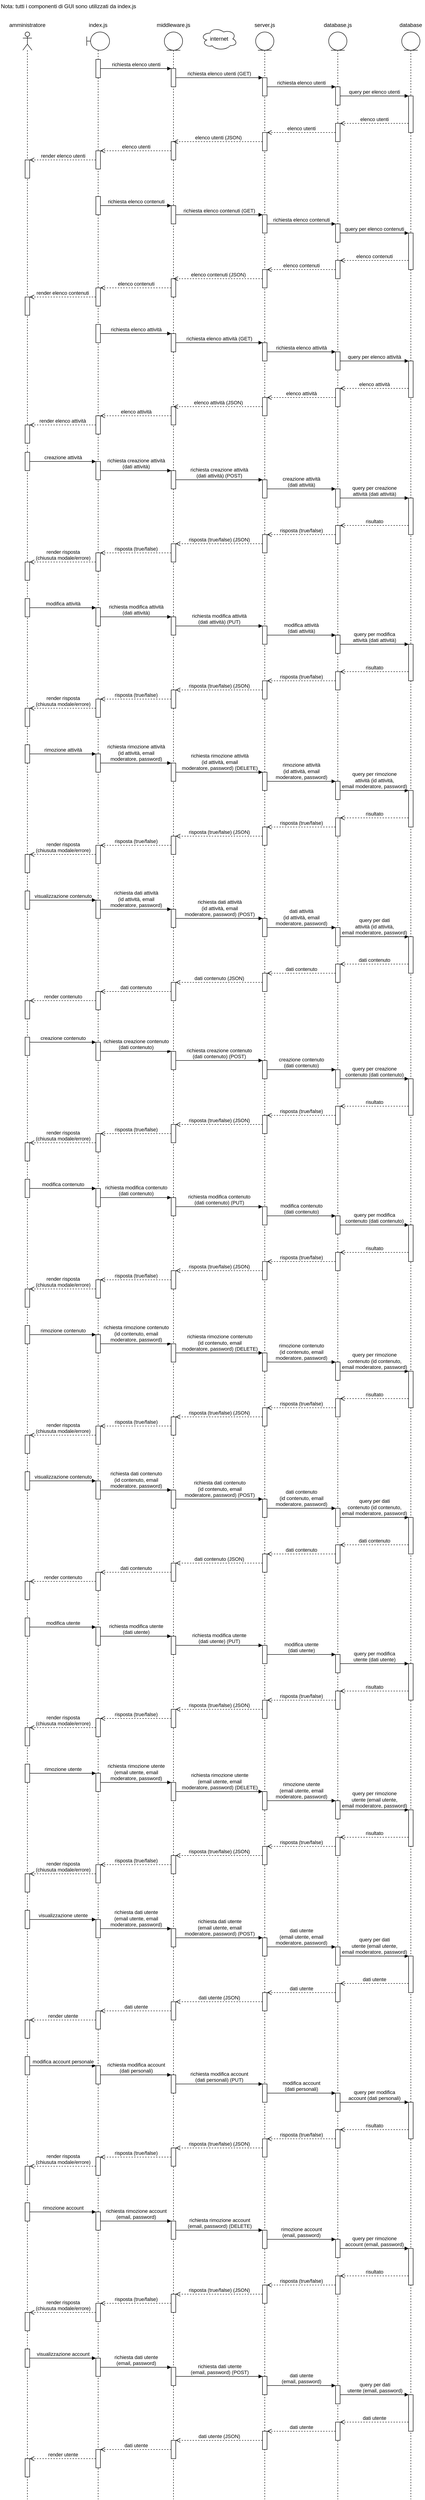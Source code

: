 <mxfile version="26.2.2">
  <diagram name="Pagina-1" id="mv32YVvHMVMyuoqtQwl8">
    <mxGraphModel dx="855" dy="1586" grid="1" gridSize="10" guides="1" tooltips="1" connect="1" arrows="1" fold="1" page="1" pageScale="1" pageWidth="827" pageHeight="1169" math="0" shadow="0">
      <root>
        <mxCell id="0" />
        <mxCell id="1" parent="0" />
        <mxCell id="XOGhAr4JvbQyWNxpR1H5-1" value="" style="shape=umlLifeline;perimeter=lifelinePerimeter;whiteSpace=wrap;html=1;container=1;dropTarget=0;collapsible=0;recursiveResize=0;outlineConnect=0;portConstraint=eastwest;newEdgeStyle={&quot;curved&quot;:0,&quot;rounded&quot;:0};participant=umlActor;" parent="1" vertex="1">
          <mxGeometry x="50" y="40" width="20" height="5400" as="geometry" />
        </mxCell>
        <mxCell id="XOGhAr4JvbQyWNxpR1H5-2" value="" style="shape=umlLifeline;perimeter=lifelinePerimeter;whiteSpace=wrap;html=1;container=1;dropTarget=0;collapsible=0;recursiveResize=0;outlineConnect=0;portConstraint=eastwest;newEdgeStyle={&quot;curved&quot;:0,&quot;rounded&quot;:0};participant=umlBoundary;" parent="1" vertex="1">
          <mxGeometry x="190" y="40" width="50" height="5400" as="geometry" />
        </mxCell>
        <mxCell id="XOGhAr4JvbQyWNxpR1H5-3" value="" style="shape=umlLifeline;perimeter=lifelinePerimeter;whiteSpace=wrap;html=1;container=1;dropTarget=0;collapsible=0;recursiveResize=0;outlineConnect=0;portConstraint=eastwest;newEdgeStyle={&quot;curved&quot;:0,&quot;rounded&quot;:0};participant=umlEntity;" parent="1" vertex="1">
          <mxGeometry x="360" y="40" width="40" height="5400" as="geometry" />
        </mxCell>
        <mxCell id="XOGhAr4JvbQyWNxpR1H5-4" value="" style="shape=umlLifeline;perimeter=lifelinePerimeter;whiteSpace=wrap;html=1;container=1;dropTarget=0;collapsible=0;recursiveResize=0;outlineConnect=0;portConstraint=eastwest;newEdgeStyle={&quot;curved&quot;:0,&quot;rounded&quot;:0};participant=umlEntity;" parent="1" vertex="1">
          <mxGeometry x="560" y="40" width="40" height="5400" as="geometry" />
        </mxCell>
        <mxCell id="XOGhAr4JvbQyWNxpR1H5-5" value="internet" style="ellipse;shape=cloud;whiteSpace=wrap;html=1;" parent="1" vertex="1">
          <mxGeometry x="440" y="30" width="80" height="50" as="geometry" />
        </mxCell>
        <mxCell id="XOGhAr4JvbQyWNxpR1H5-6" value="amministratore" style="text;html=1;align=center;verticalAlign=middle;whiteSpace=wrap;rounded=0;" parent="1" vertex="1">
          <mxGeometry x="30" y="10" width="60" height="30" as="geometry" />
        </mxCell>
        <mxCell id="XOGhAr4JvbQyWNxpR1H5-7" value="" style="shape=umlLifeline;perimeter=lifelinePerimeter;whiteSpace=wrap;html=1;container=1;dropTarget=0;collapsible=0;recursiveResize=0;outlineConnect=0;portConstraint=eastwest;newEdgeStyle={&quot;curved&quot;:0,&quot;rounded&quot;:0};participant=umlEntity;" parent="1" vertex="1">
          <mxGeometry x="720" y="40" width="40" height="5400" as="geometry" />
        </mxCell>
        <mxCell id="XOGhAr4JvbQyWNxpR1H5-8" value="index.js" style="text;html=1;align=center;verticalAlign=middle;whiteSpace=wrap;rounded=0;" parent="1" vertex="1">
          <mxGeometry x="185" y="10" width="60" height="30" as="geometry" />
        </mxCell>
        <mxCell id="XOGhAr4JvbQyWNxpR1H5-9" value="middleware.js" style="text;html=1;align=center;verticalAlign=middle;whiteSpace=wrap;rounded=0;" parent="1" vertex="1">
          <mxGeometry x="350" y="10" width="60" height="30" as="geometry" />
        </mxCell>
        <mxCell id="XOGhAr4JvbQyWNxpR1H5-10" value="server.js" style="text;html=1;align=center;verticalAlign=middle;whiteSpace=wrap;rounded=0;" parent="1" vertex="1">
          <mxGeometry x="550" y="10" width="60" height="30" as="geometry" />
        </mxCell>
        <mxCell id="XOGhAr4JvbQyWNxpR1H5-11" value="database.js" style="text;html=1;align=center;verticalAlign=middle;whiteSpace=wrap;rounded=0;" parent="1" vertex="1">
          <mxGeometry x="710" y="10" width="60" height="30" as="geometry" />
        </mxCell>
        <mxCell id="XOGhAr4JvbQyWNxpR1H5-12" value="Nota: tutti i componenti di GUI sono utilizzati da index.js" style="text;html=1;align=left;verticalAlign=top;whiteSpace=wrap;rounded=0;" parent="1" vertex="1">
          <mxGeometry y="-30" width="320" height="30" as="geometry" />
        </mxCell>
        <mxCell id="XOGhAr4JvbQyWNxpR1H5-13" value="" style="shape=umlLifeline;perimeter=lifelinePerimeter;whiteSpace=wrap;html=1;container=1;dropTarget=0;collapsible=0;recursiveResize=0;outlineConnect=0;portConstraint=eastwest;newEdgeStyle={&quot;curved&quot;:0,&quot;rounded&quot;:0};participant=umlEntity;" parent="1" vertex="1">
          <mxGeometry x="880" y="40" width="40" height="5400" as="geometry" />
        </mxCell>
        <mxCell id="XOGhAr4JvbQyWNxpR1H5-34" value="creazione contenuto" style="edgeStyle=orthogonalEdgeStyle;shape=connector;curved=0;rounded=0;orthogonalLoop=1;jettySize=auto;html=1;strokeColor=default;align=center;verticalAlign=bottom;fontFamily=Helvetica;fontSize=11;fontColor=default;labelBackgroundColor=default;endArrow=block;" parent="XOGhAr4JvbQyWNxpR1H5-13" target="XOGhAr4JvbQyWNxpR1H5-136" edge="1">
          <mxGeometry relative="1" as="geometry">
            <Array as="points">
              <mxPoint x="-700" y="2211" />
              <mxPoint x="-700" y="2211" />
            </Array>
            <mxPoint x="-815" y="2211" as="sourcePoint" />
          </mxGeometry>
        </mxCell>
        <mxCell id="XOGhAr4JvbQyWNxpR1H5-35" value="richiesta creazione contenuto&lt;div&gt;(dati contenuto)&lt;/div&gt;" style="edgeStyle=orthogonalEdgeStyle;shape=connector;curved=0;rounded=0;orthogonalLoop=1;jettySize=auto;html=1;strokeColor=default;align=center;verticalAlign=bottom;fontFamily=Helvetica;fontSize=11;fontColor=default;labelBackgroundColor=default;endArrow=block;" parent="XOGhAr4JvbQyWNxpR1H5-13" source="XOGhAr4JvbQyWNxpR1H5-136" target="XOGhAr4JvbQyWNxpR1H5-138" edge="1">
          <mxGeometry relative="1" as="geometry">
            <Array as="points">
              <mxPoint x="-540" y="2231" />
              <mxPoint x="-540" y="2231" />
            </Array>
          </mxGeometry>
        </mxCell>
        <mxCell id="XOGhAr4JvbQyWNxpR1H5-36" value="richiesta creazione contenuto&lt;div&gt;&lt;span style=&quot;background-color: light-dark(#ffffff, var(--ge-dark-color, #121212)); color: light-dark(rgb(0, 0, 0), rgb(255, 255, 255));&quot;&gt;(dati&amp;nbsp;&lt;/span&gt;contenuto&lt;span style=&quot;background-color: light-dark(#ffffff, var(--ge-dark-color, #121212)); color: light-dark(rgb(0, 0, 0), rgb(255, 255, 255));&quot;&gt;)&lt;/span&gt;&amp;nbsp;(POST)&lt;br&gt;&lt;/div&gt;" style="edgeStyle=orthogonalEdgeStyle;shape=connector;curved=0;rounded=0;orthogonalLoop=1;jettySize=auto;html=1;strokeColor=default;align=center;verticalAlign=bottom;fontFamily=Helvetica;fontSize=11;fontColor=default;labelBackgroundColor=default;endArrow=block;" parent="XOGhAr4JvbQyWNxpR1H5-13" source="XOGhAr4JvbQyWNxpR1H5-138" target="XOGhAr4JvbQyWNxpR1H5-140" edge="1">
          <mxGeometry relative="1" as="geometry">
            <mxPoint x="-466" y="2251" as="sourcePoint" />
            <Array as="points">
              <mxPoint x="-350" y="2251" />
              <mxPoint x="-350" y="2251" />
            </Array>
          </mxGeometry>
        </mxCell>
        <mxCell id="XOGhAr4JvbQyWNxpR1H5-37" value="creazione contenuto&lt;br&gt;&lt;div&gt;(dati contenuto)&lt;/div&gt;" style="edgeStyle=orthogonalEdgeStyle;shape=connector;curved=0;rounded=0;orthogonalLoop=1;jettySize=auto;html=1;strokeColor=default;align=center;verticalAlign=bottom;fontFamily=Helvetica;fontSize=11;fontColor=default;labelBackgroundColor=default;endArrow=block;" parent="XOGhAr4JvbQyWNxpR1H5-13" source="XOGhAr4JvbQyWNxpR1H5-140" target="XOGhAr4JvbQyWNxpR1H5-142" edge="1">
          <mxGeometry x="-0.002" relative="1" as="geometry">
            <Array as="points">
              <mxPoint x="-180" y="2271" />
              <mxPoint x="-180" y="2271" />
            </Array>
            <mxPoint as="offset" />
          </mxGeometry>
        </mxCell>
        <mxCell id="XOGhAr4JvbQyWNxpR1H5-38" value="query per creazione&lt;div&gt;contenuto&amp;nbsp;&lt;span style=&quot;background-color: light-dark(#ffffff, var(--ge-dark-color, #121212)); color: light-dark(rgb(0, 0, 0), rgb(255, 255, 255));&quot;&gt;(dati&amp;nbsp;&lt;/span&gt;contenuto&lt;span style=&quot;background-color: light-dark(#ffffff, var(--ge-dark-color, #121212)); color: light-dark(rgb(0, 0, 0), rgb(255, 255, 255));&quot;&gt;)&lt;/span&gt;&lt;/div&gt;" style="edgeStyle=orthogonalEdgeStyle;shape=connector;curved=0;rounded=0;orthogonalLoop=1;jettySize=auto;html=1;strokeColor=default;align=center;verticalAlign=bottom;fontFamily=Helvetica;fontSize=11;fontColor=default;labelBackgroundColor=default;endArrow=block;" parent="XOGhAr4JvbQyWNxpR1H5-13" source="XOGhAr4JvbQyWNxpR1H5-142" target="XOGhAr4JvbQyWNxpR1H5-144" edge="1">
          <mxGeometry relative="1" as="geometry">
            <Array as="points">
              <mxPoint x="-20" y="2291" />
              <mxPoint x="-20" y="2291" />
            </Array>
          </mxGeometry>
        </mxCell>
        <mxCell id="XOGhAr4JvbQyWNxpR1H5-39" value="risultato" style="html=1;verticalAlign=bottom;endArrow=open;dashed=1;endSize=8;curved=0;rounded=0;" parent="XOGhAr4JvbQyWNxpR1H5-13" source="XOGhAr4JvbQyWNxpR1H5-144" target="XOGhAr4JvbQyWNxpR1H5-143" edge="1">
          <mxGeometry x="0.002" relative="1" as="geometry">
            <mxPoint x="-130" y="2351" as="targetPoint" />
            <mxPoint x="20" y="2351" as="sourcePoint" />
            <mxPoint as="offset" />
          </mxGeometry>
        </mxCell>
        <mxCell id="XOGhAr4JvbQyWNxpR1H5-40" value="risposta (true/false)" style="html=1;verticalAlign=bottom;endArrow=open;dashed=1;endSize=8;curved=0;rounded=0;" parent="XOGhAr4JvbQyWNxpR1H5-13" source="XOGhAr4JvbQyWNxpR1H5-143" target="XOGhAr4JvbQyWNxpR1H5-141" edge="1">
          <mxGeometry x="0.002" relative="1" as="geometry">
            <mxPoint x="-300" y="2371" as="targetPoint" />
            <mxPoint x="-150" y="2371" as="sourcePoint" />
            <mxPoint as="offset" />
          </mxGeometry>
        </mxCell>
        <mxCell id="XOGhAr4JvbQyWNxpR1H5-41" value="risposta (true/false) (JSON)" style="html=1;verticalAlign=bottom;endArrow=open;dashed=1;endSize=8;curved=0;rounded=0;" parent="XOGhAr4JvbQyWNxpR1H5-13" source="XOGhAr4JvbQyWNxpR1H5-141" target="XOGhAr4JvbQyWNxpR1H5-139" edge="1">
          <mxGeometry x="0.002" relative="1" as="geometry">
            <mxPoint x="-466" y="2391" as="targetPoint" />
            <mxPoint x="-316" y="2391" as="sourcePoint" />
            <mxPoint as="offset" />
          </mxGeometry>
        </mxCell>
        <mxCell id="XOGhAr4JvbQyWNxpR1H5-42" value="risposta (true/false)" style="html=1;verticalAlign=bottom;endArrow=open;dashed=1;endSize=8;curved=0;rounded=0;" parent="XOGhAr4JvbQyWNxpR1H5-13" source="XOGhAr4JvbQyWNxpR1H5-139" target="XOGhAr4JvbQyWNxpR1H5-137" edge="1">
          <mxGeometry x="0.002" relative="1" as="geometry">
            <mxPoint x="-695" y="2411" as="targetPoint" />
            <mxPoint x="-505" y="2411" as="sourcePoint" />
            <mxPoint as="offset" />
          </mxGeometry>
        </mxCell>
        <mxCell id="XOGhAr4JvbQyWNxpR1H5-43" value="render risposta&lt;div&gt;(chiusuta modale/errore)&lt;/div&gt;" style="html=1;verticalAlign=bottom;endArrow=open;dashed=1;endSize=8;curved=0;rounded=0;" parent="XOGhAr4JvbQyWNxpR1H5-13" source="XOGhAr4JvbQyWNxpR1H5-137" target="XOGhAr4JvbQyWNxpR1H5-134" edge="1">
          <mxGeometry x="0.001" relative="1" as="geometry">
            <mxPoint x="-830" y="2431" as="targetPoint" />
            <mxPoint x="-675" y="2431" as="sourcePoint" />
            <mxPoint as="offset" />
          </mxGeometry>
        </mxCell>
        <mxCell id="XOGhAr4JvbQyWNxpR1H5-44" value="rimozione utente" style="edgeStyle=orthogonalEdgeStyle;shape=connector;curved=0;rounded=0;orthogonalLoop=1;jettySize=auto;html=1;strokeColor=default;align=center;verticalAlign=bottom;fontFamily=Helvetica;fontSize=11;fontColor=default;labelBackgroundColor=default;endArrow=block;" parent="XOGhAr4JvbQyWNxpR1H5-13" source="XOGhAr4JvbQyWNxpR1H5-146" target="XOGhAr4JvbQyWNxpR1H5-147" edge="1">
          <mxGeometry relative="1" as="geometry">
            <Array as="points">
              <mxPoint x="-700" y="3811" />
              <mxPoint x="-700" y="3811" />
            </Array>
          </mxGeometry>
        </mxCell>
        <mxCell id="XOGhAr4JvbQyWNxpR1H5-45" value="richiesta rimozione utente&lt;div&gt;(email utente, email&lt;/div&gt;&lt;div&gt;moderatore, password)&lt;/div&gt;" style="edgeStyle=orthogonalEdgeStyle;shape=connector;curved=0;rounded=0;orthogonalLoop=1;jettySize=auto;html=1;strokeColor=default;align=center;verticalAlign=bottom;fontFamily=Helvetica;fontSize=11;fontColor=default;labelBackgroundColor=default;endArrow=block;" parent="XOGhAr4JvbQyWNxpR1H5-13" source="XOGhAr4JvbQyWNxpR1H5-147" target="XOGhAr4JvbQyWNxpR1H5-149" edge="1">
          <mxGeometry relative="1" as="geometry">
            <Array as="points">
              <mxPoint x="-540" y="3831" />
              <mxPoint x="-540" y="3831" />
            </Array>
          </mxGeometry>
        </mxCell>
        <mxCell id="XOGhAr4JvbQyWNxpR1H5-46" value="richiesta rimozione&amp;nbsp;utente&lt;div&gt;(email utente, email&lt;/div&gt;&lt;div&gt;&lt;span style=&quot;background-color: light-dark(#ffffff, var(--ge-dark-color, #121212)); color: light-dark(rgb(0, 0, 0), rgb(255, 255, 255));&quot;&gt;moderatore, password)&lt;/span&gt;&amp;nbsp;(DELETE)&lt;br&gt;&lt;/div&gt;" style="edgeStyle=orthogonalEdgeStyle;shape=connector;curved=0;rounded=0;orthogonalLoop=1;jettySize=auto;html=1;strokeColor=default;align=center;verticalAlign=bottom;fontFamily=Helvetica;fontSize=11;fontColor=default;labelBackgroundColor=default;endArrow=block;" parent="XOGhAr4JvbQyWNxpR1H5-13" source="XOGhAr4JvbQyWNxpR1H5-149" target="XOGhAr4JvbQyWNxpR1H5-151" edge="1">
          <mxGeometry x="0.005" relative="1" as="geometry">
            <mxPoint x="-466" y="3851" as="sourcePoint" />
            <Array as="points">
              <mxPoint x="-350" y="3851" />
              <mxPoint x="-350" y="3851" />
            </Array>
            <mxPoint as="offset" />
          </mxGeometry>
        </mxCell>
        <mxCell id="XOGhAr4JvbQyWNxpR1H5-47" value="rimozione utente&lt;br&gt;&lt;div&gt;&lt;div&gt;(email utente, email&lt;/div&gt;&lt;div&gt;moderatore, password)&lt;/div&gt;&lt;/div&gt;" style="edgeStyle=orthogonalEdgeStyle;shape=connector;curved=0;rounded=0;orthogonalLoop=1;jettySize=auto;html=1;strokeColor=default;align=center;verticalAlign=bottom;fontFamily=Helvetica;fontSize=11;fontColor=default;labelBackgroundColor=default;endArrow=block;" parent="XOGhAr4JvbQyWNxpR1H5-13" source="XOGhAr4JvbQyWNxpR1H5-151" target="XOGhAr4JvbQyWNxpR1H5-153" edge="1">
          <mxGeometry x="-0.002" relative="1" as="geometry">
            <Array as="points">
              <mxPoint x="-180" y="3871" />
              <mxPoint x="-180" y="3871" />
            </Array>
            <mxPoint as="offset" />
          </mxGeometry>
        </mxCell>
        <mxCell id="XOGhAr4JvbQyWNxpR1H5-48" value="query per rimozione&lt;div&gt;utente&amp;nbsp;&lt;span style=&quot;background-color: light-dark(#ffffff, var(--ge-dark-color, #121212)); color: light-dark(rgb(0, 0, 0), rgb(255, 255, 255));&quot;&gt;(email utente,&lt;/span&gt;&lt;/div&gt;&lt;div&gt;&lt;span style=&quot;background-color: light-dark(#ffffff, var(--ge-dark-color, #121212)); color: light-dark(rgb(0, 0, 0), rgb(255, 255, 255));&quot;&gt;email&amp;nbsp;&lt;/span&gt;&lt;span style=&quot;background-color: light-dark(#ffffff, var(--ge-dark-color, #121212)); color: light-dark(rgb(0, 0, 0), rgb(255, 255, 255));&quot;&gt;moderatore, password)&lt;/span&gt;&lt;/div&gt;" style="edgeStyle=orthogonalEdgeStyle;shape=connector;curved=0;rounded=0;orthogonalLoop=1;jettySize=auto;html=1;strokeColor=default;align=center;verticalAlign=bottom;fontFamily=Helvetica;fontSize=11;fontColor=default;labelBackgroundColor=default;endArrow=block;" parent="XOGhAr4JvbQyWNxpR1H5-13" source="XOGhAr4JvbQyWNxpR1H5-153" target="XOGhAr4JvbQyWNxpR1H5-155" edge="1">
          <mxGeometry relative="1" as="geometry">
            <Array as="points">
              <mxPoint x="-20" y="3891" />
              <mxPoint x="-20" y="3891" />
            </Array>
          </mxGeometry>
        </mxCell>
        <mxCell id="XOGhAr4JvbQyWNxpR1H5-49" value="risultato" style="html=1;verticalAlign=bottom;endArrow=open;dashed=1;endSize=8;curved=0;rounded=0;" parent="XOGhAr4JvbQyWNxpR1H5-13" source="XOGhAr4JvbQyWNxpR1H5-155" target="XOGhAr4JvbQyWNxpR1H5-154" edge="1">
          <mxGeometry x="0.002" relative="1" as="geometry">
            <mxPoint x="-130" y="3951" as="targetPoint" />
            <mxPoint x="20" y="3951" as="sourcePoint" />
            <mxPoint as="offset" />
          </mxGeometry>
        </mxCell>
        <mxCell id="XOGhAr4JvbQyWNxpR1H5-50" value="risposta (true/false)" style="html=1;verticalAlign=bottom;endArrow=open;dashed=1;endSize=8;curved=0;rounded=0;" parent="XOGhAr4JvbQyWNxpR1H5-13" source="XOGhAr4JvbQyWNxpR1H5-154" target="XOGhAr4JvbQyWNxpR1H5-152" edge="1">
          <mxGeometry x="0.002" relative="1" as="geometry">
            <mxPoint x="-300" y="3971" as="targetPoint" />
            <mxPoint x="-150" y="3971" as="sourcePoint" />
            <mxPoint as="offset" />
          </mxGeometry>
        </mxCell>
        <mxCell id="XOGhAr4JvbQyWNxpR1H5-51" value="risposta (true/false) (JSON)" style="html=1;verticalAlign=bottom;endArrow=open;dashed=1;endSize=8;curved=0;rounded=0;" parent="XOGhAr4JvbQyWNxpR1H5-13" source="XOGhAr4JvbQyWNxpR1H5-152" target="XOGhAr4JvbQyWNxpR1H5-150" edge="1">
          <mxGeometry x="0.002" relative="1" as="geometry">
            <mxPoint x="-466" y="3991" as="targetPoint" />
            <mxPoint x="-316" y="3991" as="sourcePoint" />
            <mxPoint as="offset" />
          </mxGeometry>
        </mxCell>
        <mxCell id="XOGhAr4JvbQyWNxpR1H5-52" value="risposta (true/false)" style="html=1;verticalAlign=bottom;endArrow=open;dashed=1;endSize=8;curved=0;rounded=0;" parent="XOGhAr4JvbQyWNxpR1H5-13" source="XOGhAr4JvbQyWNxpR1H5-150" target="XOGhAr4JvbQyWNxpR1H5-148" edge="1">
          <mxGeometry x="0.002" relative="1" as="geometry">
            <mxPoint x="-695" y="4011" as="targetPoint" />
            <mxPoint x="-505" y="4011" as="sourcePoint" />
            <mxPoint as="offset" />
          </mxGeometry>
        </mxCell>
        <mxCell id="XOGhAr4JvbQyWNxpR1H5-53" value="render risposta&lt;div&gt;(chiusuta modale/errore)&lt;/div&gt;" style="html=1;verticalAlign=bottom;endArrow=open;dashed=1;endSize=8;curved=0;rounded=0;" parent="XOGhAr4JvbQyWNxpR1H5-13" source="XOGhAr4JvbQyWNxpR1H5-148" target="XOGhAr4JvbQyWNxpR1H5-145" edge="1">
          <mxGeometry x="0.001" relative="1" as="geometry">
            <mxPoint x="-830" y="4031" as="targetPoint" />
            <mxPoint x="-675" y="4031" as="sourcePoint" />
            <mxPoint as="offset" />
          </mxGeometry>
        </mxCell>
        <mxCell id="XOGhAr4JvbQyWNxpR1H5-54" value="visualizzazione utente" style="edgeStyle=orthogonalEdgeStyle;shape=connector;curved=0;rounded=0;orthogonalLoop=1;jettySize=auto;html=1;strokeColor=default;align=center;verticalAlign=bottom;fontFamily=Helvetica;fontSize=11;fontColor=default;labelBackgroundColor=default;endArrow=block;" parent="XOGhAr4JvbQyWNxpR1H5-13" source="XOGhAr4JvbQyWNxpR1H5-157" target="XOGhAr4JvbQyWNxpR1H5-158" edge="1">
          <mxGeometry relative="1" as="geometry">
            <Array as="points">
              <mxPoint x="-700" y="4131" />
              <mxPoint x="-700" y="4131" />
            </Array>
          </mxGeometry>
        </mxCell>
        <mxCell id="XOGhAr4JvbQyWNxpR1H5-55" value="richiesta dati utente&lt;div&gt;&lt;div&gt;(email utente, email&lt;/div&gt;&lt;div&gt;moderatore, password)&lt;/div&gt;&lt;/div&gt;" style="edgeStyle=orthogonalEdgeStyle;shape=connector;curved=0;rounded=0;orthogonalLoop=1;jettySize=auto;html=1;strokeColor=default;align=center;verticalAlign=bottom;fontFamily=Helvetica;fontSize=11;fontColor=default;labelBackgroundColor=default;endArrow=block;" parent="XOGhAr4JvbQyWNxpR1H5-13" source="XOGhAr4JvbQyWNxpR1H5-158" target="XOGhAr4JvbQyWNxpR1H5-160" edge="1">
          <mxGeometry relative="1" as="geometry">
            <Array as="points">
              <mxPoint x="-540" y="4151" />
              <mxPoint x="-540" y="4151" />
            </Array>
          </mxGeometry>
        </mxCell>
        <mxCell id="XOGhAr4JvbQyWNxpR1H5-56" value="richiesta dati utente&lt;div&gt;(email utente, email&lt;/div&gt;&lt;div&gt;&lt;span style=&quot;background-color: light-dark(#ffffff, var(--ge-dark-color, #121212)); color: light-dark(rgb(0, 0, 0), rgb(255, 255, 255));&quot;&gt;moderatore, password)&lt;/span&gt;&amp;nbsp;(POST)&lt;br&gt;&lt;/div&gt;" style="edgeStyle=orthogonalEdgeStyle;shape=connector;curved=0;rounded=0;orthogonalLoop=1;jettySize=auto;html=1;strokeColor=default;align=center;verticalAlign=bottom;fontFamily=Helvetica;fontSize=11;fontColor=default;labelBackgroundColor=default;endArrow=block;" parent="XOGhAr4JvbQyWNxpR1H5-13" source="XOGhAr4JvbQyWNxpR1H5-160" target="XOGhAr4JvbQyWNxpR1H5-162" edge="1">
          <mxGeometry x="0.005" relative="1" as="geometry">
            <mxPoint x="-466" y="4171" as="sourcePoint" />
            <Array as="points">
              <mxPoint x="-350" y="4171" />
              <mxPoint x="-350" y="4171" />
            </Array>
            <mxPoint as="offset" />
          </mxGeometry>
        </mxCell>
        <mxCell id="XOGhAr4JvbQyWNxpR1H5-57" value="dati utente&lt;br&gt;&lt;div&gt;&lt;div&gt;(email utente, email&lt;/div&gt;&lt;div&gt;moderatore, password)&lt;/div&gt;&lt;/div&gt;" style="edgeStyle=orthogonalEdgeStyle;shape=connector;curved=0;rounded=0;orthogonalLoop=1;jettySize=auto;html=1;strokeColor=default;align=center;verticalAlign=bottom;fontFamily=Helvetica;fontSize=11;fontColor=default;labelBackgroundColor=default;endArrow=block;" parent="XOGhAr4JvbQyWNxpR1H5-13" source="XOGhAr4JvbQyWNxpR1H5-162" target="XOGhAr4JvbQyWNxpR1H5-164" edge="1">
          <mxGeometry x="-0.002" relative="1" as="geometry">
            <Array as="points">
              <mxPoint x="-180" y="4191" />
              <mxPoint x="-180" y="4191" />
            </Array>
            <mxPoint as="offset" />
          </mxGeometry>
        </mxCell>
        <mxCell id="XOGhAr4JvbQyWNxpR1H5-58" value="query per dati&lt;div&gt;utente&amp;nbsp;&lt;span style=&quot;background-color: light-dark(#ffffff, var(--ge-dark-color, #121212)); color: light-dark(rgb(0, 0, 0), rgb(255, 255, 255));&quot;&gt;(email utente,&lt;/span&gt;&lt;/div&gt;&lt;div&gt;&lt;span style=&quot;background-color: light-dark(#ffffff, var(--ge-dark-color, #121212)); color: light-dark(rgb(0, 0, 0), rgb(255, 255, 255));&quot;&gt;email&amp;nbsp;&lt;/span&gt;&lt;span style=&quot;background-color: light-dark(#ffffff, var(--ge-dark-color, #121212)); color: light-dark(rgb(0, 0, 0), rgb(255, 255, 255));&quot;&gt;moderatore, password)&lt;/span&gt;&lt;/div&gt;" style="edgeStyle=orthogonalEdgeStyle;shape=connector;curved=0;rounded=0;orthogonalLoop=1;jettySize=auto;html=1;strokeColor=default;align=center;verticalAlign=bottom;fontFamily=Helvetica;fontSize=11;fontColor=default;labelBackgroundColor=default;endArrow=block;" parent="XOGhAr4JvbQyWNxpR1H5-13" source="XOGhAr4JvbQyWNxpR1H5-164" target="XOGhAr4JvbQyWNxpR1H5-166" edge="1">
          <mxGeometry relative="1" as="geometry">
            <Array as="points">
              <mxPoint x="-20" y="4211" />
              <mxPoint x="-20" y="4211" />
            </Array>
          </mxGeometry>
        </mxCell>
        <mxCell id="XOGhAr4JvbQyWNxpR1H5-59" value="dati utente" style="html=1;verticalAlign=bottom;endArrow=open;dashed=1;endSize=8;curved=0;rounded=0;" parent="XOGhAr4JvbQyWNxpR1H5-13" source="XOGhAr4JvbQyWNxpR1H5-166" target="XOGhAr4JvbQyWNxpR1H5-165" edge="1">
          <mxGeometry x="0.002" relative="1" as="geometry">
            <mxPoint x="-130" y="4271" as="targetPoint" />
            <mxPoint x="20" y="4271" as="sourcePoint" />
            <mxPoint as="offset" />
          </mxGeometry>
        </mxCell>
        <mxCell id="XOGhAr4JvbQyWNxpR1H5-60" value="dati utente" style="html=1;verticalAlign=bottom;endArrow=open;dashed=1;endSize=8;curved=0;rounded=0;" parent="XOGhAr4JvbQyWNxpR1H5-13" source="XOGhAr4JvbQyWNxpR1H5-165" target="XOGhAr4JvbQyWNxpR1H5-163" edge="1">
          <mxGeometry x="0.002" relative="1" as="geometry">
            <mxPoint x="-300" y="4291" as="targetPoint" />
            <mxPoint x="-150" y="4291" as="sourcePoint" />
            <mxPoint as="offset" />
          </mxGeometry>
        </mxCell>
        <mxCell id="XOGhAr4JvbQyWNxpR1H5-61" value="dati utente (JSON)" style="html=1;verticalAlign=bottom;endArrow=open;dashed=1;endSize=8;curved=0;rounded=0;" parent="XOGhAr4JvbQyWNxpR1H5-13" source="XOGhAr4JvbQyWNxpR1H5-163" target="XOGhAr4JvbQyWNxpR1H5-161" edge="1">
          <mxGeometry relative="1" as="geometry">
            <mxPoint x="-466" y="4311" as="targetPoint" />
            <mxPoint x="-316" y="4311" as="sourcePoint" />
            <mxPoint as="offset" />
          </mxGeometry>
        </mxCell>
        <mxCell id="XOGhAr4JvbQyWNxpR1H5-62" value="dati utente" style="html=1;verticalAlign=bottom;endArrow=open;dashed=1;endSize=8;curved=0;rounded=0;" parent="XOGhAr4JvbQyWNxpR1H5-13" source="XOGhAr4JvbQyWNxpR1H5-161" target="XOGhAr4JvbQyWNxpR1H5-159" edge="1">
          <mxGeometry x="0.002" relative="1" as="geometry">
            <mxPoint x="-695" y="4331" as="targetPoint" />
            <mxPoint x="-505" y="4331" as="sourcePoint" />
            <mxPoint as="offset" />
          </mxGeometry>
        </mxCell>
        <mxCell id="XOGhAr4JvbQyWNxpR1H5-63" value="render utente" style="html=1;verticalAlign=bottom;endArrow=open;dashed=1;endSize=8;curved=0;rounded=0;" parent="XOGhAr4JvbQyWNxpR1H5-13" source="XOGhAr4JvbQyWNxpR1H5-159" target="XOGhAr4JvbQyWNxpR1H5-156" edge="1">
          <mxGeometry relative="1" as="geometry">
            <mxPoint x="-830" y="4351" as="targetPoint" />
            <mxPoint x="-675" y="4351" as="sourcePoint" />
            <mxPoint as="offset" />
          </mxGeometry>
        </mxCell>
        <mxCell id="XOGhAr4JvbQyWNxpR1H5-64" value="rimozione account" style="edgeStyle=orthogonalEdgeStyle;shape=connector;curved=0;rounded=0;orthogonalLoop=1;jettySize=auto;html=1;strokeColor=default;align=center;verticalAlign=bottom;fontFamily=Helvetica;fontSize=11;fontColor=default;labelBackgroundColor=default;endArrow=block;" parent="XOGhAr4JvbQyWNxpR1H5-13" source="XOGhAr4JvbQyWNxpR1H5-168" target="XOGhAr4JvbQyWNxpR1H5-169" edge="1">
          <mxGeometry relative="1" as="geometry">
            <Array as="points">
              <mxPoint x="-700" y="4771" />
              <mxPoint x="-700" y="4771" />
            </Array>
          </mxGeometry>
        </mxCell>
        <mxCell id="XOGhAr4JvbQyWNxpR1H5-65" value="richiesta rimozione account&lt;div&gt;(email, password)&lt;/div&gt;" style="edgeStyle=orthogonalEdgeStyle;shape=connector;curved=0;rounded=0;orthogonalLoop=1;jettySize=auto;html=1;strokeColor=default;align=center;verticalAlign=bottom;fontFamily=Helvetica;fontSize=11;fontColor=default;labelBackgroundColor=default;endArrow=block;" parent="XOGhAr4JvbQyWNxpR1H5-13" source="XOGhAr4JvbQyWNxpR1H5-169" target="XOGhAr4JvbQyWNxpR1H5-171" edge="1">
          <mxGeometry relative="1" as="geometry">
            <Array as="points">
              <mxPoint x="-540" y="4791" />
              <mxPoint x="-540" y="4791" />
            </Array>
          </mxGeometry>
        </mxCell>
        <mxCell id="XOGhAr4JvbQyWNxpR1H5-66" value="richiesta rimozione account&lt;br&gt;&lt;div&gt;&lt;span style=&quot;background-color: light-dark(#ffffff, var(--ge-dark-color, #121212)); color: light-dark(rgb(0, 0, 0), rgb(255, 255, 255));&quot;&gt;(email, password)&lt;/span&gt;&amp;nbsp;(DELETE)&lt;br&gt;&lt;/div&gt;" style="edgeStyle=orthogonalEdgeStyle;shape=connector;curved=0;rounded=0;orthogonalLoop=1;jettySize=auto;html=1;strokeColor=default;align=center;verticalAlign=bottom;fontFamily=Helvetica;fontSize=11;fontColor=default;labelBackgroundColor=default;endArrow=block;" parent="XOGhAr4JvbQyWNxpR1H5-13" source="XOGhAr4JvbQyWNxpR1H5-171" target="XOGhAr4JvbQyWNxpR1H5-173" edge="1">
          <mxGeometry x="0.005" relative="1" as="geometry">
            <mxPoint x="-466" y="4811" as="sourcePoint" />
            <Array as="points">
              <mxPoint x="-350" y="4811" />
              <mxPoint x="-350" y="4811" />
            </Array>
            <mxPoint as="offset" />
          </mxGeometry>
        </mxCell>
        <mxCell id="XOGhAr4JvbQyWNxpR1H5-67" value="rimozione account&lt;br&gt;&lt;div&gt;(enail, password)&lt;/div&gt;" style="edgeStyle=orthogonalEdgeStyle;shape=connector;curved=0;rounded=0;orthogonalLoop=1;jettySize=auto;html=1;strokeColor=default;align=center;verticalAlign=bottom;fontFamily=Helvetica;fontSize=11;fontColor=default;labelBackgroundColor=default;endArrow=block;" parent="XOGhAr4JvbQyWNxpR1H5-13" source="XOGhAr4JvbQyWNxpR1H5-173" target="XOGhAr4JvbQyWNxpR1H5-175" edge="1">
          <mxGeometry x="-0.002" relative="1" as="geometry">
            <Array as="points">
              <mxPoint x="-180" y="4831" />
              <mxPoint x="-180" y="4831" />
            </Array>
            <mxPoint as="offset" />
          </mxGeometry>
        </mxCell>
        <mxCell id="XOGhAr4JvbQyWNxpR1H5-68" value="query per rimozione&lt;div&gt;account&amp;nbsp;&lt;span style=&quot;background-color: light-dark(#ffffff, var(--ge-dark-color, #121212)); color: light-dark(rgb(0, 0, 0), rgb(255, 255, 255));&quot;&gt;(email, password)&lt;/span&gt;&lt;/div&gt;" style="edgeStyle=orthogonalEdgeStyle;shape=connector;curved=0;rounded=0;orthogonalLoop=1;jettySize=auto;html=1;strokeColor=default;align=center;verticalAlign=bottom;fontFamily=Helvetica;fontSize=11;fontColor=default;labelBackgroundColor=default;endArrow=block;" parent="XOGhAr4JvbQyWNxpR1H5-13" source="XOGhAr4JvbQyWNxpR1H5-175" target="XOGhAr4JvbQyWNxpR1H5-177" edge="1">
          <mxGeometry relative="1" as="geometry">
            <Array as="points">
              <mxPoint x="-20" y="4851" />
              <mxPoint x="-20" y="4851" />
            </Array>
          </mxGeometry>
        </mxCell>
        <mxCell id="XOGhAr4JvbQyWNxpR1H5-69" value="risultato" style="html=1;verticalAlign=bottom;endArrow=open;dashed=1;endSize=8;curved=0;rounded=0;" parent="XOGhAr4JvbQyWNxpR1H5-13" source="XOGhAr4JvbQyWNxpR1H5-177" target="XOGhAr4JvbQyWNxpR1H5-176" edge="1">
          <mxGeometry x="0.002" relative="1" as="geometry">
            <mxPoint x="-130" y="4911" as="targetPoint" />
            <mxPoint x="20" y="4911" as="sourcePoint" />
            <mxPoint as="offset" />
          </mxGeometry>
        </mxCell>
        <mxCell id="XOGhAr4JvbQyWNxpR1H5-70" value="risposta (true/false)" style="html=1;verticalAlign=bottom;endArrow=open;dashed=1;endSize=8;curved=0;rounded=0;" parent="XOGhAr4JvbQyWNxpR1H5-13" source="XOGhAr4JvbQyWNxpR1H5-176" target="XOGhAr4JvbQyWNxpR1H5-174" edge="1">
          <mxGeometry x="0.002" relative="1" as="geometry">
            <mxPoint x="-300" y="4931" as="targetPoint" />
            <mxPoint x="-150" y="4931" as="sourcePoint" />
            <mxPoint as="offset" />
          </mxGeometry>
        </mxCell>
        <mxCell id="XOGhAr4JvbQyWNxpR1H5-71" value="risposta (true/false) (JSON)" style="html=1;verticalAlign=bottom;endArrow=open;dashed=1;endSize=8;curved=0;rounded=0;" parent="XOGhAr4JvbQyWNxpR1H5-13" source="XOGhAr4JvbQyWNxpR1H5-174" target="XOGhAr4JvbQyWNxpR1H5-172" edge="1">
          <mxGeometry x="0.002" relative="1" as="geometry">
            <mxPoint x="-466" y="4951" as="targetPoint" />
            <mxPoint x="-316" y="4951" as="sourcePoint" />
            <mxPoint as="offset" />
          </mxGeometry>
        </mxCell>
        <mxCell id="XOGhAr4JvbQyWNxpR1H5-72" value="risposta (true/false)" style="html=1;verticalAlign=bottom;endArrow=open;dashed=1;endSize=8;curved=0;rounded=0;" parent="XOGhAr4JvbQyWNxpR1H5-13" source="XOGhAr4JvbQyWNxpR1H5-172" target="XOGhAr4JvbQyWNxpR1H5-170" edge="1">
          <mxGeometry x="0.002" relative="1" as="geometry">
            <mxPoint x="-695" y="4971" as="targetPoint" />
            <mxPoint x="-505" y="4971" as="sourcePoint" />
            <mxPoint as="offset" />
          </mxGeometry>
        </mxCell>
        <mxCell id="XOGhAr4JvbQyWNxpR1H5-73" value="render risposta&lt;div&gt;(chiusuta modale/errore)&lt;/div&gt;" style="html=1;verticalAlign=bottom;endArrow=open;dashed=1;endSize=8;curved=0;rounded=0;" parent="XOGhAr4JvbQyWNxpR1H5-13" source="XOGhAr4JvbQyWNxpR1H5-170" target="XOGhAr4JvbQyWNxpR1H5-167" edge="1">
          <mxGeometry x="0.001" relative="1" as="geometry">
            <mxPoint x="-830" y="4991" as="targetPoint" />
            <mxPoint x="-675" y="4991" as="sourcePoint" />
            <mxPoint as="offset" />
          </mxGeometry>
        </mxCell>
        <mxCell id="XOGhAr4JvbQyWNxpR1H5-74" value="visualizzazione account" style="edgeStyle=orthogonalEdgeStyle;shape=connector;curved=0;rounded=0;orthogonalLoop=1;jettySize=auto;html=1;strokeColor=default;align=center;verticalAlign=bottom;fontFamily=Helvetica;fontSize=11;fontColor=default;labelBackgroundColor=default;endArrow=block;" parent="XOGhAr4JvbQyWNxpR1H5-13" source="XOGhAr4JvbQyWNxpR1H5-179" target="XOGhAr4JvbQyWNxpR1H5-180" edge="1">
          <mxGeometry relative="1" as="geometry">
            <Array as="points">
              <mxPoint x="-700" y="5091" />
              <mxPoint x="-700" y="5091" />
            </Array>
          </mxGeometry>
        </mxCell>
        <mxCell id="XOGhAr4JvbQyWNxpR1H5-75" value="richiesta dati utente&lt;div&gt;(email, password)&lt;/div&gt;" style="edgeStyle=orthogonalEdgeStyle;shape=connector;curved=0;rounded=0;orthogonalLoop=1;jettySize=auto;html=1;strokeColor=default;align=center;verticalAlign=bottom;fontFamily=Helvetica;fontSize=11;fontColor=default;labelBackgroundColor=default;endArrow=block;" parent="XOGhAr4JvbQyWNxpR1H5-13" source="XOGhAr4JvbQyWNxpR1H5-180" target="XOGhAr4JvbQyWNxpR1H5-182" edge="1">
          <mxGeometry relative="1" as="geometry">
            <Array as="points">
              <mxPoint x="-540" y="5111" />
              <mxPoint x="-540" y="5111" />
            </Array>
          </mxGeometry>
        </mxCell>
        <mxCell id="XOGhAr4JvbQyWNxpR1H5-76" value="richiesta dati utente&lt;br&gt;&lt;div&gt;&lt;span style=&quot;background-color: light-dark(#ffffff, var(--ge-dark-color, #121212)); color: light-dark(rgb(0, 0, 0), rgb(255, 255, 255));&quot;&gt;(email, password)&lt;/span&gt;&amp;nbsp;(POST)&lt;br&gt;&lt;/div&gt;" style="edgeStyle=orthogonalEdgeStyle;shape=connector;curved=0;rounded=0;orthogonalLoop=1;jettySize=auto;html=1;strokeColor=default;align=center;verticalAlign=bottom;fontFamily=Helvetica;fontSize=11;fontColor=default;labelBackgroundColor=default;endArrow=block;" parent="XOGhAr4JvbQyWNxpR1H5-13" source="XOGhAr4JvbQyWNxpR1H5-182" target="XOGhAr4JvbQyWNxpR1H5-184" edge="1">
          <mxGeometry x="0.005" relative="1" as="geometry">
            <mxPoint x="-466" y="5131" as="sourcePoint" />
            <Array as="points">
              <mxPoint x="-350" y="5131" />
              <mxPoint x="-350" y="5131" />
            </Array>
            <mxPoint as="offset" />
          </mxGeometry>
        </mxCell>
        <mxCell id="XOGhAr4JvbQyWNxpR1H5-77" value="dati utente&lt;br&gt;&lt;div&gt;(email, password)&lt;/div&gt;" style="edgeStyle=orthogonalEdgeStyle;shape=connector;curved=0;rounded=0;orthogonalLoop=1;jettySize=auto;html=1;strokeColor=default;align=center;verticalAlign=bottom;fontFamily=Helvetica;fontSize=11;fontColor=default;labelBackgroundColor=default;endArrow=block;" parent="XOGhAr4JvbQyWNxpR1H5-13" source="XOGhAr4JvbQyWNxpR1H5-184" target="XOGhAr4JvbQyWNxpR1H5-186" edge="1">
          <mxGeometry x="-0.002" relative="1" as="geometry">
            <Array as="points">
              <mxPoint x="-180" y="5151" />
              <mxPoint x="-180" y="5151" />
            </Array>
            <mxPoint as="offset" />
          </mxGeometry>
        </mxCell>
        <mxCell id="XOGhAr4JvbQyWNxpR1H5-78" value="query per dati&lt;div&gt;utente&amp;nbsp;&lt;span style=&quot;background-color: light-dark(#ffffff, var(--ge-dark-color, #121212)); color: light-dark(rgb(0, 0, 0), rgb(255, 255, 255));&quot;&gt;(email, password)&lt;/span&gt;&lt;/div&gt;" style="edgeStyle=orthogonalEdgeStyle;shape=connector;curved=0;rounded=0;orthogonalLoop=1;jettySize=auto;html=1;strokeColor=default;align=center;verticalAlign=bottom;fontFamily=Helvetica;fontSize=11;fontColor=default;labelBackgroundColor=default;endArrow=block;" parent="XOGhAr4JvbQyWNxpR1H5-13" source="XOGhAr4JvbQyWNxpR1H5-186" target="XOGhAr4JvbQyWNxpR1H5-188" edge="1">
          <mxGeometry x="0.005" relative="1" as="geometry">
            <Array as="points">
              <mxPoint x="-20" y="5171" />
              <mxPoint x="-20" y="5171" />
            </Array>
            <mxPoint as="offset" />
          </mxGeometry>
        </mxCell>
        <mxCell id="XOGhAr4JvbQyWNxpR1H5-79" value="dati utente" style="html=1;verticalAlign=bottom;endArrow=open;dashed=1;endSize=8;curved=0;rounded=0;" parent="XOGhAr4JvbQyWNxpR1H5-13" source="XOGhAr4JvbQyWNxpR1H5-188" target="XOGhAr4JvbQyWNxpR1H5-187" edge="1">
          <mxGeometry x="0.002" relative="1" as="geometry">
            <mxPoint x="-130" y="5231" as="targetPoint" />
            <mxPoint x="20" y="5231" as="sourcePoint" />
            <mxPoint as="offset" />
          </mxGeometry>
        </mxCell>
        <mxCell id="XOGhAr4JvbQyWNxpR1H5-80" value="dati utente" style="html=1;verticalAlign=bottom;endArrow=open;dashed=1;endSize=8;curved=0;rounded=0;" parent="XOGhAr4JvbQyWNxpR1H5-13" source="XOGhAr4JvbQyWNxpR1H5-187" target="XOGhAr4JvbQyWNxpR1H5-185" edge="1">
          <mxGeometry x="0.002" relative="1" as="geometry">
            <mxPoint x="-300" y="5251" as="targetPoint" />
            <mxPoint x="-150" y="5251" as="sourcePoint" />
            <mxPoint as="offset" />
          </mxGeometry>
        </mxCell>
        <mxCell id="XOGhAr4JvbQyWNxpR1H5-81" value="dati utente (JSON)" style="html=1;verticalAlign=bottom;endArrow=open;dashed=1;endSize=8;curved=0;rounded=0;" parent="XOGhAr4JvbQyWNxpR1H5-13" source="XOGhAr4JvbQyWNxpR1H5-185" target="XOGhAr4JvbQyWNxpR1H5-183" edge="1">
          <mxGeometry relative="1" as="geometry">
            <mxPoint x="-466" y="5271" as="targetPoint" />
            <mxPoint x="-316" y="5271" as="sourcePoint" />
            <mxPoint as="offset" />
          </mxGeometry>
        </mxCell>
        <mxCell id="XOGhAr4JvbQyWNxpR1H5-82" value="dati utente" style="html=1;verticalAlign=bottom;endArrow=open;dashed=1;endSize=8;curved=0;rounded=0;" parent="XOGhAr4JvbQyWNxpR1H5-13" source="XOGhAr4JvbQyWNxpR1H5-183" target="XOGhAr4JvbQyWNxpR1H5-181" edge="1">
          <mxGeometry x="0.002" relative="1" as="geometry">
            <mxPoint x="-695" y="5291" as="targetPoint" />
            <mxPoint x="-505" y="5291" as="sourcePoint" />
            <mxPoint as="offset" />
          </mxGeometry>
        </mxCell>
        <mxCell id="XOGhAr4JvbQyWNxpR1H5-83" value="render utente" style="html=1;verticalAlign=bottom;endArrow=open;dashed=1;endSize=8;curved=0;rounded=0;" parent="XOGhAr4JvbQyWNxpR1H5-13" source="XOGhAr4JvbQyWNxpR1H5-181" target="XOGhAr4JvbQyWNxpR1H5-178" edge="1">
          <mxGeometry relative="1" as="geometry">
            <mxPoint x="-830" y="5311" as="targetPoint" />
            <mxPoint x="-675" y="5311" as="sourcePoint" />
            <mxPoint as="offset" />
          </mxGeometry>
        </mxCell>
        <mxCell id="XOGhAr4JvbQyWNxpR1H5-84" value="modifica account personale" style="edgeStyle=orthogonalEdgeStyle;shape=connector;curved=0;rounded=0;orthogonalLoop=1;jettySize=auto;html=1;strokeColor=default;align=center;verticalAlign=bottom;fontFamily=Helvetica;fontSize=11;fontColor=default;labelBackgroundColor=default;endArrow=block;" parent="XOGhAr4JvbQyWNxpR1H5-13" source="XOGhAr4JvbQyWNxpR1H5-190" target="XOGhAr4JvbQyWNxpR1H5-191" edge="1">
          <mxGeometry relative="1" as="geometry">
            <Array as="points">
              <mxPoint x="-700" y="4451" />
              <mxPoint x="-700" y="4451" />
            </Array>
          </mxGeometry>
        </mxCell>
        <mxCell id="XOGhAr4JvbQyWNxpR1H5-85" value="richiesta modifica account&lt;div&gt;(dati personali)&lt;/div&gt;" style="edgeStyle=orthogonalEdgeStyle;shape=connector;curved=0;rounded=0;orthogonalLoop=1;jettySize=auto;html=1;strokeColor=default;align=center;verticalAlign=bottom;fontFamily=Helvetica;fontSize=11;fontColor=default;labelBackgroundColor=default;endArrow=block;" parent="XOGhAr4JvbQyWNxpR1H5-13" source="XOGhAr4JvbQyWNxpR1H5-191" target="XOGhAr4JvbQyWNxpR1H5-193" edge="1">
          <mxGeometry relative="1" as="geometry">
            <Array as="points">
              <mxPoint x="-540" y="4471" />
              <mxPoint x="-540" y="4471" />
            </Array>
          </mxGeometry>
        </mxCell>
        <mxCell id="XOGhAr4JvbQyWNxpR1H5-86" value="richiesta modifica account&lt;div&gt;&lt;span style=&quot;background-color: light-dark(#ffffff, var(--ge-dark-color, #121212)); color: light-dark(rgb(0, 0, 0), rgb(255, 255, 255));&quot;&gt;(dati personali)&lt;/span&gt;&amp;nbsp;(PUT)&lt;br&gt;&lt;/div&gt;" style="edgeStyle=orthogonalEdgeStyle;shape=connector;curved=0;rounded=0;orthogonalLoop=1;jettySize=auto;html=1;strokeColor=default;align=center;verticalAlign=bottom;fontFamily=Helvetica;fontSize=11;fontColor=default;labelBackgroundColor=default;endArrow=block;" parent="XOGhAr4JvbQyWNxpR1H5-13" source="XOGhAr4JvbQyWNxpR1H5-193" target="XOGhAr4JvbQyWNxpR1H5-195" edge="1">
          <mxGeometry relative="1" as="geometry">
            <mxPoint x="-466" y="4491" as="sourcePoint" />
            <Array as="points">
              <mxPoint x="-350" y="4491" />
              <mxPoint x="-350" y="4491" />
            </Array>
          </mxGeometry>
        </mxCell>
        <mxCell id="XOGhAr4JvbQyWNxpR1H5-87" value="modifica account&lt;br&gt;&lt;div&gt;(dati personali)&lt;/div&gt;" style="edgeStyle=orthogonalEdgeStyle;shape=connector;curved=0;rounded=0;orthogonalLoop=1;jettySize=auto;html=1;strokeColor=default;align=center;verticalAlign=bottom;fontFamily=Helvetica;fontSize=11;fontColor=default;labelBackgroundColor=default;endArrow=block;" parent="XOGhAr4JvbQyWNxpR1H5-13" source="XOGhAr4JvbQyWNxpR1H5-195" target="XOGhAr4JvbQyWNxpR1H5-197" edge="1">
          <mxGeometry x="-0.002" relative="1" as="geometry">
            <Array as="points">
              <mxPoint x="-180" y="4511" />
              <mxPoint x="-180" y="4511" />
            </Array>
            <mxPoint as="offset" />
          </mxGeometry>
        </mxCell>
        <mxCell id="XOGhAr4JvbQyWNxpR1H5-88" value="query per modifica&lt;div&gt;account&amp;nbsp;&lt;span style=&quot;background-color: light-dark(#ffffff, var(--ge-dark-color, #121212)); color: light-dark(rgb(0, 0, 0), rgb(255, 255, 255));&quot;&gt;(dati personali)&lt;/span&gt;&lt;/div&gt;" style="edgeStyle=orthogonalEdgeStyle;shape=connector;curved=0;rounded=0;orthogonalLoop=1;jettySize=auto;html=1;strokeColor=default;align=center;verticalAlign=bottom;fontFamily=Helvetica;fontSize=11;fontColor=default;labelBackgroundColor=default;endArrow=block;" parent="XOGhAr4JvbQyWNxpR1H5-13" source="XOGhAr4JvbQyWNxpR1H5-197" target="XOGhAr4JvbQyWNxpR1H5-199" edge="1">
          <mxGeometry relative="1" as="geometry">
            <Array as="points">
              <mxPoint x="-20" y="4531" />
              <mxPoint x="-20" y="4531" />
            </Array>
          </mxGeometry>
        </mxCell>
        <mxCell id="XOGhAr4JvbQyWNxpR1H5-89" value="risultato" style="html=1;verticalAlign=bottom;endArrow=open;dashed=1;endSize=8;curved=0;rounded=0;" parent="XOGhAr4JvbQyWNxpR1H5-13" source="XOGhAr4JvbQyWNxpR1H5-199" target="XOGhAr4JvbQyWNxpR1H5-198" edge="1">
          <mxGeometry x="0.002" relative="1" as="geometry">
            <mxPoint x="-130" y="4591" as="targetPoint" />
            <mxPoint x="20" y="4591" as="sourcePoint" />
            <mxPoint as="offset" />
          </mxGeometry>
        </mxCell>
        <mxCell id="XOGhAr4JvbQyWNxpR1H5-90" value="risposta (true/false)" style="html=1;verticalAlign=bottom;endArrow=open;dashed=1;endSize=8;curved=0;rounded=0;" parent="XOGhAr4JvbQyWNxpR1H5-13" source="XOGhAr4JvbQyWNxpR1H5-198" target="XOGhAr4JvbQyWNxpR1H5-196" edge="1">
          <mxGeometry x="0.002" relative="1" as="geometry">
            <mxPoint x="-300" y="4611" as="targetPoint" />
            <mxPoint x="-150" y="4611" as="sourcePoint" />
            <mxPoint as="offset" />
          </mxGeometry>
        </mxCell>
        <mxCell id="XOGhAr4JvbQyWNxpR1H5-91" value="risposta (true/false) (JSON)" style="html=1;verticalAlign=bottom;endArrow=open;dashed=1;endSize=8;curved=0;rounded=0;" parent="XOGhAr4JvbQyWNxpR1H5-13" source="XOGhAr4JvbQyWNxpR1H5-196" target="XOGhAr4JvbQyWNxpR1H5-194" edge="1">
          <mxGeometry x="0.002" relative="1" as="geometry">
            <mxPoint x="-466" y="4631" as="targetPoint" />
            <mxPoint x="-316" y="4631" as="sourcePoint" />
            <mxPoint as="offset" />
          </mxGeometry>
        </mxCell>
        <mxCell id="XOGhAr4JvbQyWNxpR1H5-92" value="risposta (true/false)" style="html=1;verticalAlign=bottom;endArrow=open;dashed=1;endSize=8;curved=0;rounded=0;" parent="XOGhAr4JvbQyWNxpR1H5-13" source="XOGhAr4JvbQyWNxpR1H5-194" target="XOGhAr4JvbQyWNxpR1H5-192" edge="1">
          <mxGeometry x="0.002" relative="1" as="geometry">
            <mxPoint x="-695" y="4651" as="targetPoint" />
            <mxPoint x="-505" y="4651" as="sourcePoint" />
            <mxPoint as="offset" />
          </mxGeometry>
        </mxCell>
        <mxCell id="XOGhAr4JvbQyWNxpR1H5-93" value="render risposta&lt;div&gt;(chiusuta modale/errore)&lt;/div&gt;" style="html=1;verticalAlign=bottom;endArrow=open;dashed=1;endSize=8;curved=0;rounded=0;" parent="XOGhAr4JvbQyWNxpR1H5-13" source="XOGhAr4JvbQyWNxpR1H5-192" target="XOGhAr4JvbQyWNxpR1H5-189" edge="1">
          <mxGeometry x="0.001" relative="1" as="geometry">
            <mxPoint x="-830" y="4671" as="targetPoint" />
            <mxPoint x="-675" y="4671" as="sourcePoint" />
            <mxPoint as="offset" />
          </mxGeometry>
        </mxCell>
        <mxCell id="XOGhAr4JvbQyWNxpR1H5-94" value="modifica utente" style="edgeStyle=orthogonalEdgeStyle;shape=connector;curved=0;rounded=0;orthogonalLoop=1;jettySize=auto;html=1;strokeColor=default;align=center;verticalAlign=bottom;fontFamily=Helvetica;fontSize=11;fontColor=default;labelBackgroundColor=default;endArrow=block;" parent="XOGhAr4JvbQyWNxpR1H5-13" source="XOGhAr4JvbQyWNxpR1H5-201" target="XOGhAr4JvbQyWNxpR1H5-202" edge="1">
          <mxGeometry relative="1" as="geometry">
            <Array as="points">
              <mxPoint x="-700" y="3491" />
              <mxPoint x="-700" y="3491" />
            </Array>
          </mxGeometry>
        </mxCell>
        <mxCell id="XOGhAr4JvbQyWNxpR1H5-95" value="richiesta modifica utente&lt;div&gt;(dati utente)&lt;/div&gt;" style="edgeStyle=orthogonalEdgeStyle;shape=connector;curved=0;rounded=0;orthogonalLoop=1;jettySize=auto;html=1;strokeColor=default;align=center;verticalAlign=bottom;fontFamily=Helvetica;fontSize=11;fontColor=default;labelBackgroundColor=default;endArrow=block;" parent="XOGhAr4JvbQyWNxpR1H5-13" source="XOGhAr4JvbQyWNxpR1H5-202" target="XOGhAr4JvbQyWNxpR1H5-204" edge="1">
          <mxGeometry relative="1" as="geometry">
            <Array as="points">
              <mxPoint x="-540" y="3511" />
              <mxPoint x="-540" y="3511" />
            </Array>
          </mxGeometry>
        </mxCell>
        <mxCell id="XOGhAr4JvbQyWNxpR1H5-96" value="richiesta modifica utente&lt;div&gt;&lt;span style=&quot;background-color: light-dark(#ffffff, var(--ge-dark-color, #121212)); color: light-dark(rgb(0, 0, 0), rgb(255, 255, 255));&quot;&gt;(dati utente)&lt;/span&gt;&amp;nbsp;(PUT)&lt;br&gt;&lt;/div&gt;" style="edgeStyle=orthogonalEdgeStyle;shape=connector;curved=0;rounded=0;orthogonalLoop=1;jettySize=auto;html=1;strokeColor=default;align=center;verticalAlign=bottom;fontFamily=Helvetica;fontSize=11;fontColor=default;labelBackgroundColor=default;endArrow=block;" parent="XOGhAr4JvbQyWNxpR1H5-13" source="XOGhAr4JvbQyWNxpR1H5-204" target="XOGhAr4JvbQyWNxpR1H5-206" edge="1">
          <mxGeometry relative="1" as="geometry">
            <mxPoint x="-466" y="3531" as="sourcePoint" />
            <Array as="points">
              <mxPoint x="-350" y="3531" />
              <mxPoint x="-350" y="3531" />
            </Array>
          </mxGeometry>
        </mxCell>
        <mxCell id="XOGhAr4JvbQyWNxpR1H5-97" value="modifica utente&lt;br&gt;&lt;div&gt;(dati utente)&lt;/div&gt;" style="edgeStyle=orthogonalEdgeStyle;shape=connector;curved=0;rounded=0;orthogonalLoop=1;jettySize=auto;html=1;strokeColor=default;align=center;verticalAlign=bottom;fontFamily=Helvetica;fontSize=11;fontColor=default;labelBackgroundColor=default;endArrow=block;" parent="XOGhAr4JvbQyWNxpR1H5-13" source="XOGhAr4JvbQyWNxpR1H5-206" target="XOGhAr4JvbQyWNxpR1H5-208" edge="1">
          <mxGeometry x="-0.002" relative="1" as="geometry">
            <Array as="points">
              <mxPoint x="-180" y="3551" />
              <mxPoint x="-180" y="3551" />
            </Array>
            <mxPoint as="offset" />
          </mxGeometry>
        </mxCell>
        <mxCell id="XOGhAr4JvbQyWNxpR1H5-98" value="query per modifica&lt;div&gt;utente&amp;nbsp;&lt;span style=&quot;background-color: light-dark(#ffffff, var(--ge-dark-color, #121212)); color: light-dark(rgb(0, 0, 0), rgb(255, 255, 255));&quot;&gt;(dati utente)&lt;/span&gt;&lt;/div&gt;" style="edgeStyle=orthogonalEdgeStyle;shape=connector;curved=0;rounded=0;orthogonalLoop=1;jettySize=auto;html=1;strokeColor=default;align=center;verticalAlign=bottom;fontFamily=Helvetica;fontSize=11;fontColor=default;labelBackgroundColor=default;endArrow=block;" parent="XOGhAr4JvbQyWNxpR1H5-13" source="XOGhAr4JvbQyWNxpR1H5-208" target="XOGhAr4JvbQyWNxpR1H5-210" edge="1">
          <mxGeometry relative="1" as="geometry">
            <Array as="points">
              <mxPoint x="-20" y="3571" />
              <mxPoint x="-20" y="3571" />
            </Array>
          </mxGeometry>
        </mxCell>
        <mxCell id="XOGhAr4JvbQyWNxpR1H5-99" value="risultato" style="html=1;verticalAlign=bottom;endArrow=open;dashed=1;endSize=8;curved=0;rounded=0;" parent="XOGhAr4JvbQyWNxpR1H5-13" source="XOGhAr4JvbQyWNxpR1H5-210" target="XOGhAr4JvbQyWNxpR1H5-209" edge="1">
          <mxGeometry x="0.002" relative="1" as="geometry">
            <mxPoint x="-130" y="3631" as="targetPoint" />
            <mxPoint x="20" y="3631" as="sourcePoint" />
            <mxPoint as="offset" />
          </mxGeometry>
        </mxCell>
        <mxCell id="XOGhAr4JvbQyWNxpR1H5-100" value="risposta (true/false)" style="html=1;verticalAlign=bottom;endArrow=open;dashed=1;endSize=8;curved=0;rounded=0;" parent="XOGhAr4JvbQyWNxpR1H5-13" source="XOGhAr4JvbQyWNxpR1H5-209" target="XOGhAr4JvbQyWNxpR1H5-207" edge="1">
          <mxGeometry x="0.002" relative="1" as="geometry">
            <mxPoint x="-300" y="3651" as="targetPoint" />
            <mxPoint x="-150" y="3651" as="sourcePoint" />
            <mxPoint as="offset" />
          </mxGeometry>
        </mxCell>
        <mxCell id="XOGhAr4JvbQyWNxpR1H5-101" value="risposta (true/false) (JSON)" style="html=1;verticalAlign=bottom;endArrow=open;dashed=1;endSize=8;curved=0;rounded=0;" parent="XOGhAr4JvbQyWNxpR1H5-13" source="XOGhAr4JvbQyWNxpR1H5-207" target="XOGhAr4JvbQyWNxpR1H5-205" edge="1">
          <mxGeometry x="0.002" relative="1" as="geometry">
            <mxPoint x="-466" y="3671" as="targetPoint" />
            <mxPoint x="-316" y="3671" as="sourcePoint" />
            <mxPoint as="offset" />
          </mxGeometry>
        </mxCell>
        <mxCell id="XOGhAr4JvbQyWNxpR1H5-102" value="risposta (true/false)" style="html=1;verticalAlign=bottom;endArrow=open;dashed=1;endSize=8;curved=0;rounded=0;" parent="XOGhAr4JvbQyWNxpR1H5-13" source="XOGhAr4JvbQyWNxpR1H5-205" target="XOGhAr4JvbQyWNxpR1H5-203" edge="1">
          <mxGeometry x="0.002" relative="1" as="geometry">
            <mxPoint x="-695" y="3691" as="targetPoint" />
            <mxPoint x="-505" y="3691" as="sourcePoint" />
            <mxPoint as="offset" />
          </mxGeometry>
        </mxCell>
        <mxCell id="XOGhAr4JvbQyWNxpR1H5-103" value="render risposta&lt;div&gt;(chiusuta modale/errore)&lt;/div&gt;" style="html=1;verticalAlign=bottom;endArrow=open;dashed=1;endSize=8;curved=0;rounded=0;" parent="XOGhAr4JvbQyWNxpR1H5-13" source="XOGhAr4JvbQyWNxpR1H5-203" target="XOGhAr4JvbQyWNxpR1H5-200" edge="1">
          <mxGeometry x="0.001" relative="1" as="geometry">
            <mxPoint x="-830" y="3711" as="targetPoint" />
            <mxPoint x="-675" y="3711" as="sourcePoint" />
            <mxPoint as="offset" />
          </mxGeometry>
        </mxCell>
        <mxCell id="XOGhAr4JvbQyWNxpR1H5-104" value="rimozione contenuto" style="edgeStyle=orthogonalEdgeStyle;shape=connector;curved=0;rounded=0;orthogonalLoop=1;jettySize=auto;html=1;strokeColor=default;align=center;verticalAlign=bottom;fontFamily=Helvetica;fontSize=11;fontColor=default;labelBackgroundColor=default;endArrow=block;" parent="XOGhAr4JvbQyWNxpR1H5-13" source="XOGhAr4JvbQyWNxpR1H5-212" target="XOGhAr4JvbQyWNxpR1H5-213" edge="1">
          <mxGeometry x="0.004" relative="1" as="geometry">
            <Array as="points">
              <mxPoint x="-700" y="2851" />
              <mxPoint x="-700" y="2851" />
            </Array>
            <mxPoint as="offset" />
          </mxGeometry>
        </mxCell>
        <mxCell id="XOGhAr4JvbQyWNxpR1H5-105" value="richiesta rimozione contenuto&lt;div&gt;(id contenuto, email&lt;/div&gt;&lt;div&gt;moderatore, password)&lt;/div&gt;" style="edgeStyle=orthogonalEdgeStyle;shape=connector;curved=0;rounded=0;orthogonalLoop=1;jettySize=auto;html=1;strokeColor=default;align=center;verticalAlign=bottom;fontFamily=Helvetica;fontSize=11;fontColor=default;labelBackgroundColor=default;endArrow=block;" parent="XOGhAr4JvbQyWNxpR1H5-13" source="XOGhAr4JvbQyWNxpR1H5-213" target="XOGhAr4JvbQyWNxpR1H5-215" edge="1">
          <mxGeometry relative="1" as="geometry">
            <Array as="points">
              <mxPoint x="-540" y="2871" />
              <mxPoint x="-540" y="2871" />
            </Array>
          </mxGeometry>
        </mxCell>
        <mxCell id="XOGhAr4JvbQyWNxpR1H5-106" value="richiesta rimozione contenuto&lt;div&gt;(id contenuto,&amp;nbsp;email&lt;/div&gt;&lt;div&gt;&lt;span style=&quot;background-color: light-dark(#ffffff, var(--ge-dark-color, #121212)); color: light-dark(rgb(0, 0, 0), rgb(255, 255, 255));&quot;&gt;moderatore, password)&lt;/span&gt;&amp;nbsp;(DELETE)&lt;br&gt;&lt;/div&gt;" style="edgeStyle=orthogonalEdgeStyle;shape=connector;curved=0;rounded=0;orthogonalLoop=1;jettySize=auto;html=1;strokeColor=default;align=center;verticalAlign=bottom;fontFamily=Helvetica;fontSize=11;fontColor=default;labelBackgroundColor=default;endArrow=block;" parent="XOGhAr4JvbQyWNxpR1H5-13" source="XOGhAr4JvbQyWNxpR1H5-215" target="XOGhAr4JvbQyWNxpR1H5-217" edge="1">
          <mxGeometry x="0.006" relative="1" as="geometry">
            <mxPoint x="-466" y="2891" as="sourcePoint" />
            <Array as="points">
              <mxPoint x="-350" y="2891" />
              <mxPoint x="-350" y="2891" />
            </Array>
            <mxPoint as="offset" />
          </mxGeometry>
        </mxCell>
        <mxCell id="XOGhAr4JvbQyWNxpR1H5-107" value="rimozione contenuto&lt;br&gt;&lt;div&gt;&lt;div&gt;(i&lt;span style=&quot;background-color: light-dark(#ffffff, var(--ge-dark-color, #121212)); color: light-dark(rgb(0, 0, 0), rgb(255, 255, 255));&quot;&gt;d contenuto&lt;/span&gt;&lt;span style=&quot;background-color: light-dark(#ffffff, var(--ge-dark-color, #121212)); color: light-dark(rgb(0, 0, 0), rgb(255, 255, 255));&quot;&gt;, email&lt;/span&gt;&lt;/div&gt;&lt;div&gt;moderatore, password)&lt;/div&gt;&lt;/div&gt;" style="edgeStyle=orthogonalEdgeStyle;shape=connector;curved=0;rounded=0;orthogonalLoop=1;jettySize=auto;html=1;strokeColor=default;align=center;verticalAlign=bottom;fontFamily=Helvetica;fontSize=11;fontColor=default;labelBackgroundColor=default;endArrow=block;" parent="XOGhAr4JvbQyWNxpR1H5-13" source="XOGhAr4JvbQyWNxpR1H5-217" target="XOGhAr4JvbQyWNxpR1H5-219" edge="1">
          <mxGeometry x="-0.002" relative="1" as="geometry">
            <Array as="points">
              <mxPoint x="-180" y="2911" />
              <mxPoint x="-180" y="2911" />
            </Array>
            <mxPoint as="offset" />
          </mxGeometry>
        </mxCell>
        <mxCell id="XOGhAr4JvbQyWNxpR1H5-108" value="query per rimozione&lt;br&gt;&lt;div&gt;&lt;span style=&quot;background-color: light-dark(#ffffff, var(--ge-dark-color, #121212)); color: light-dark(rgb(0, 0, 0), rgb(255, 255, 255));&quot;&gt;contenuto&amp;nbsp;&lt;/span&gt;&lt;span style=&quot;background-color: light-dark(#ffffff, var(--ge-dark-color, #121212)); color: light-dark(rgb(0, 0, 0), rgb(255, 255, 255));&quot;&gt;(i&lt;/span&gt;&lt;span style=&quot;background-color: light-dark(#ffffff, var(--ge-dark-color, #121212)); color: light-dark(rgb(0, 0, 0), rgb(255, 255, 255));&quot;&gt;d contenuto&lt;/span&gt;&lt;span style=&quot;background-color: light-dark(#ffffff, var(--ge-dark-color, #121212)); color: light-dark(rgb(0, 0, 0), rgb(255, 255, 255));&quot;&gt;,&lt;/span&gt;&lt;/div&gt;&lt;div&gt;&lt;span style=&quot;background-color: light-dark(#ffffff, var(--ge-dark-color, #121212)); color: light-dark(rgb(0, 0, 0), rgb(255, 255, 255));&quot;&gt;email&amp;nbsp;&lt;/span&gt;&lt;span style=&quot;background-color: light-dark(#ffffff, var(--ge-dark-color, #121212)); color: light-dark(rgb(0, 0, 0), rgb(255, 255, 255));&quot;&gt;moderatore, password)&lt;/span&gt;&lt;/div&gt;" style="edgeStyle=orthogonalEdgeStyle;shape=connector;curved=0;rounded=0;orthogonalLoop=1;jettySize=auto;html=1;strokeColor=default;align=center;verticalAlign=bottom;fontFamily=Helvetica;fontSize=11;fontColor=default;labelBackgroundColor=default;endArrow=block;" parent="XOGhAr4JvbQyWNxpR1H5-13" source="XOGhAr4JvbQyWNxpR1H5-219" target="XOGhAr4JvbQyWNxpR1H5-221" edge="1">
          <mxGeometry relative="1" as="geometry">
            <Array as="points">
              <mxPoint x="-20" y="2931" />
              <mxPoint x="-20" y="2931" />
            </Array>
          </mxGeometry>
        </mxCell>
        <mxCell id="XOGhAr4JvbQyWNxpR1H5-109" value="risultato" style="html=1;verticalAlign=bottom;endArrow=open;dashed=1;endSize=8;curved=0;rounded=0;" parent="XOGhAr4JvbQyWNxpR1H5-13" source="XOGhAr4JvbQyWNxpR1H5-221" target="XOGhAr4JvbQyWNxpR1H5-220" edge="1">
          <mxGeometry x="0.002" relative="1" as="geometry">
            <mxPoint x="-130" y="2991" as="targetPoint" />
            <mxPoint x="20" y="2991" as="sourcePoint" />
            <mxPoint as="offset" />
          </mxGeometry>
        </mxCell>
        <mxCell id="XOGhAr4JvbQyWNxpR1H5-110" value="risposta (true/false)" style="html=1;verticalAlign=bottom;endArrow=open;dashed=1;endSize=8;curved=0;rounded=0;" parent="XOGhAr4JvbQyWNxpR1H5-13" source="XOGhAr4JvbQyWNxpR1H5-220" target="XOGhAr4JvbQyWNxpR1H5-218" edge="1">
          <mxGeometry x="0.002" relative="1" as="geometry">
            <mxPoint x="-300" y="3011" as="targetPoint" />
            <mxPoint x="-150" y="3011" as="sourcePoint" />
            <mxPoint as="offset" />
          </mxGeometry>
        </mxCell>
        <mxCell id="XOGhAr4JvbQyWNxpR1H5-111" value="risposta (true/false) (JSON)" style="html=1;verticalAlign=bottom;endArrow=open;dashed=1;endSize=8;curved=0;rounded=0;" parent="XOGhAr4JvbQyWNxpR1H5-13" source="XOGhAr4JvbQyWNxpR1H5-218" target="XOGhAr4JvbQyWNxpR1H5-216" edge="1">
          <mxGeometry x="0.002" relative="1" as="geometry">
            <mxPoint x="-466" y="3031" as="targetPoint" />
            <mxPoint x="-316" y="3031" as="sourcePoint" />
            <mxPoint as="offset" />
          </mxGeometry>
        </mxCell>
        <mxCell id="XOGhAr4JvbQyWNxpR1H5-112" value="risposta (true/false)" style="html=1;verticalAlign=bottom;endArrow=open;dashed=1;endSize=8;curved=0;rounded=0;" parent="XOGhAr4JvbQyWNxpR1H5-13" source="XOGhAr4JvbQyWNxpR1H5-216" target="XOGhAr4JvbQyWNxpR1H5-214" edge="1">
          <mxGeometry x="0.002" relative="1" as="geometry">
            <mxPoint x="-695" y="3051" as="targetPoint" />
            <mxPoint x="-505" y="3051" as="sourcePoint" />
            <mxPoint as="offset" />
          </mxGeometry>
        </mxCell>
        <mxCell id="XOGhAr4JvbQyWNxpR1H5-113" value="render risposta&lt;div&gt;(chiusuta modale/errore)&lt;/div&gt;" style="html=1;verticalAlign=bottom;endArrow=open;dashed=1;endSize=8;curved=0;rounded=0;" parent="XOGhAr4JvbQyWNxpR1H5-13" source="XOGhAr4JvbQyWNxpR1H5-214" target="XOGhAr4JvbQyWNxpR1H5-211" edge="1">
          <mxGeometry x="0.001" relative="1" as="geometry">
            <mxPoint x="-830" y="3071" as="targetPoint" />
            <mxPoint x="-675" y="3071" as="sourcePoint" />
            <mxPoint as="offset" />
          </mxGeometry>
        </mxCell>
        <mxCell id="XOGhAr4JvbQyWNxpR1H5-114" value="visualizzazione contenuto" style="edgeStyle=orthogonalEdgeStyle;shape=connector;curved=0;rounded=0;orthogonalLoop=1;jettySize=auto;html=1;strokeColor=default;align=center;verticalAlign=bottom;fontFamily=Helvetica;fontSize=11;fontColor=default;labelBackgroundColor=default;endArrow=block;" parent="XOGhAr4JvbQyWNxpR1H5-13" source="XOGhAr4JvbQyWNxpR1H5-223" target="XOGhAr4JvbQyWNxpR1H5-224" edge="1">
          <mxGeometry relative="1" as="geometry">
            <Array as="points">
              <mxPoint x="-700" y="3171" />
              <mxPoint x="-700" y="3171" />
            </Array>
          </mxGeometry>
        </mxCell>
        <mxCell id="XOGhAr4JvbQyWNxpR1H5-115" value="richiesta dati contenuto&lt;div&gt;&lt;div&gt;(i&lt;span style=&quot;background-color: light-dark(#ffffff, var(--ge-dark-color, #121212)); color: light-dark(rgb(0, 0, 0), rgb(255, 255, 255));&quot;&gt;d contenuto&lt;/span&gt;&lt;span style=&quot;background-color: light-dark(#ffffff, var(--ge-dark-color, #121212)); color: light-dark(rgb(0, 0, 0), rgb(255, 255, 255));&quot;&gt;, email&lt;/span&gt;&lt;/div&gt;&lt;div&gt;moderatore, password)&lt;/div&gt;&lt;/div&gt;" style="edgeStyle=orthogonalEdgeStyle;shape=connector;curved=0;rounded=0;orthogonalLoop=1;jettySize=auto;html=1;strokeColor=default;align=center;verticalAlign=bottom;fontFamily=Helvetica;fontSize=11;fontColor=default;labelBackgroundColor=default;endArrow=block;" parent="XOGhAr4JvbQyWNxpR1H5-13" source="XOGhAr4JvbQyWNxpR1H5-224" target="XOGhAr4JvbQyWNxpR1H5-226" edge="1">
          <mxGeometry relative="1" as="geometry">
            <Array as="points">
              <mxPoint x="-540" y="3191" />
              <mxPoint x="-540" y="3191" />
            </Array>
          </mxGeometry>
        </mxCell>
        <mxCell id="XOGhAr4JvbQyWNxpR1H5-116" value="richiesta dati contenuto&lt;div&gt;(i&lt;span style=&quot;background-color: light-dark(#ffffff, var(--ge-dark-color, #121212)); color: light-dark(rgb(0, 0, 0), rgb(255, 255, 255));&quot;&gt;d contenuto&lt;/span&gt;&lt;span style=&quot;background-color: light-dark(#ffffff, var(--ge-dark-color, #121212)); color: light-dark(rgb(0, 0, 0), rgb(255, 255, 255));&quot;&gt;, email&lt;/span&gt;&lt;/div&gt;&lt;div&gt;&lt;span style=&quot;background-color: light-dark(#ffffff, var(--ge-dark-color, #121212)); color: light-dark(rgb(0, 0, 0), rgb(255, 255, 255));&quot;&gt;moderatore, password)&lt;/span&gt;&amp;nbsp;(POST)&lt;br&gt;&lt;/div&gt;" style="edgeStyle=orthogonalEdgeStyle;shape=connector;curved=0;rounded=0;orthogonalLoop=1;jettySize=auto;html=1;strokeColor=default;align=center;verticalAlign=bottom;fontFamily=Helvetica;fontSize=11;fontColor=default;labelBackgroundColor=default;endArrow=block;" parent="XOGhAr4JvbQyWNxpR1H5-13" source="XOGhAr4JvbQyWNxpR1H5-226" target="XOGhAr4JvbQyWNxpR1H5-228" edge="1">
          <mxGeometry x="0.005" relative="1" as="geometry">
            <mxPoint x="-466" y="3211" as="sourcePoint" />
            <Array as="points">
              <mxPoint x="-350" y="3211" />
              <mxPoint x="-350" y="3211" />
            </Array>
            <mxPoint as="offset" />
          </mxGeometry>
        </mxCell>
        <mxCell id="XOGhAr4JvbQyWNxpR1H5-117" value="dati contenuto&lt;br&gt;&lt;div&gt;&lt;div&gt;(i&lt;span style=&quot;background-color: light-dark(#ffffff, var(--ge-dark-color, #121212)); color: light-dark(rgb(0, 0, 0), rgb(255, 255, 255));&quot;&gt;d contenuto&lt;/span&gt;&lt;span style=&quot;background-color: light-dark(#ffffff, var(--ge-dark-color, #121212)); color: light-dark(rgb(0, 0, 0), rgb(255, 255, 255));&quot;&gt;, email&lt;/span&gt;&lt;/div&gt;&lt;div&gt;moderatore, password)&lt;/div&gt;&lt;/div&gt;" style="edgeStyle=orthogonalEdgeStyle;shape=connector;curved=0;rounded=0;orthogonalLoop=1;jettySize=auto;html=1;strokeColor=default;align=center;verticalAlign=bottom;fontFamily=Helvetica;fontSize=11;fontColor=default;labelBackgroundColor=default;endArrow=block;" parent="XOGhAr4JvbQyWNxpR1H5-13" source="XOGhAr4JvbQyWNxpR1H5-228" target="XOGhAr4JvbQyWNxpR1H5-230" edge="1">
          <mxGeometry x="-0.002" relative="1" as="geometry">
            <Array as="points">
              <mxPoint x="-180" y="3231" />
              <mxPoint x="-180" y="3231" />
            </Array>
            <mxPoint as="offset" />
          </mxGeometry>
        </mxCell>
        <mxCell id="XOGhAr4JvbQyWNxpR1H5-118" value="query per dati&lt;br&gt;&lt;div&gt;&lt;span style=&quot;background-color: light-dark(#ffffff, var(--ge-dark-color, #121212)); color: light-dark(rgb(0, 0, 0), rgb(255, 255, 255));&quot;&gt;contenuto&amp;nbsp;&lt;/span&gt;&lt;span style=&quot;background-color: light-dark(#ffffff, var(--ge-dark-color, #121212)); color: light-dark(rgb(0, 0, 0), rgb(255, 255, 255));&quot;&gt;(i&lt;/span&gt;&lt;span style=&quot;background-color: light-dark(#ffffff, var(--ge-dark-color, #121212)); color: light-dark(rgb(0, 0, 0), rgb(255, 255, 255));&quot;&gt;d contenuto&lt;/span&gt;&lt;span style=&quot;background-color: light-dark(#ffffff, var(--ge-dark-color, #121212)); color: light-dark(rgb(0, 0, 0), rgb(255, 255, 255));&quot;&gt;,&lt;/span&gt;&lt;/div&gt;&lt;div&gt;&lt;span style=&quot;background-color: light-dark(#ffffff, var(--ge-dark-color, #121212)); color: light-dark(rgb(0, 0, 0), rgb(255, 255, 255));&quot;&gt;email&amp;nbsp;&lt;/span&gt;&lt;span style=&quot;background-color: light-dark(#ffffff, var(--ge-dark-color, #121212)); color: light-dark(rgb(0, 0, 0), rgb(255, 255, 255));&quot;&gt;moderatore, password)&lt;/span&gt;&lt;/div&gt;" style="edgeStyle=orthogonalEdgeStyle;shape=connector;curved=0;rounded=0;orthogonalLoop=1;jettySize=auto;html=1;strokeColor=default;align=center;verticalAlign=bottom;fontFamily=Helvetica;fontSize=11;fontColor=default;labelBackgroundColor=default;endArrow=block;" parent="XOGhAr4JvbQyWNxpR1H5-13" source="XOGhAr4JvbQyWNxpR1H5-230" target="XOGhAr4JvbQyWNxpR1H5-232" edge="1">
          <mxGeometry relative="1" as="geometry">
            <Array as="points">
              <mxPoint x="-20" y="3251" />
              <mxPoint x="-20" y="3251" />
            </Array>
          </mxGeometry>
        </mxCell>
        <mxCell id="XOGhAr4JvbQyWNxpR1H5-119" value="dati contenuto" style="html=1;verticalAlign=bottom;endArrow=open;dashed=1;endSize=8;curved=0;rounded=0;" parent="XOGhAr4JvbQyWNxpR1H5-13" source="XOGhAr4JvbQyWNxpR1H5-232" target="XOGhAr4JvbQyWNxpR1H5-231" edge="1">
          <mxGeometry x="0.002" relative="1" as="geometry">
            <mxPoint x="-130" y="3311" as="targetPoint" />
            <mxPoint x="20" y="3311" as="sourcePoint" />
            <mxPoint as="offset" />
          </mxGeometry>
        </mxCell>
        <mxCell id="XOGhAr4JvbQyWNxpR1H5-120" value="dati contenuto" style="html=1;verticalAlign=bottom;endArrow=open;dashed=1;endSize=8;curved=0;rounded=0;" parent="XOGhAr4JvbQyWNxpR1H5-13" source="XOGhAr4JvbQyWNxpR1H5-231" target="XOGhAr4JvbQyWNxpR1H5-229" edge="1">
          <mxGeometry x="0.002" relative="1" as="geometry">
            <mxPoint x="-300" y="3331" as="targetPoint" />
            <mxPoint x="-150" y="3331" as="sourcePoint" />
            <mxPoint as="offset" />
          </mxGeometry>
        </mxCell>
        <mxCell id="XOGhAr4JvbQyWNxpR1H5-121" value="dati contenuto (JSON)" style="html=1;verticalAlign=bottom;endArrow=open;dashed=1;endSize=8;curved=0;rounded=0;" parent="XOGhAr4JvbQyWNxpR1H5-13" source="XOGhAr4JvbQyWNxpR1H5-229" target="XOGhAr4JvbQyWNxpR1H5-227" edge="1">
          <mxGeometry relative="1" as="geometry">
            <mxPoint x="-466" y="3351" as="targetPoint" />
            <mxPoint x="-316" y="3351" as="sourcePoint" />
            <mxPoint as="offset" />
          </mxGeometry>
        </mxCell>
        <mxCell id="XOGhAr4JvbQyWNxpR1H5-122" value="dati contenuto" style="html=1;verticalAlign=bottom;endArrow=open;dashed=1;endSize=8;curved=0;rounded=0;" parent="XOGhAr4JvbQyWNxpR1H5-13" source="XOGhAr4JvbQyWNxpR1H5-227" target="XOGhAr4JvbQyWNxpR1H5-225" edge="1">
          <mxGeometry x="0.002" relative="1" as="geometry">
            <mxPoint x="-695" y="3371" as="targetPoint" />
            <mxPoint x="-505" y="3371" as="sourcePoint" />
            <mxPoint as="offset" />
          </mxGeometry>
        </mxCell>
        <mxCell id="XOGhAr4JvbQyWNxpR1H5-123" value="render contenuto" style="html=1;verticalAlign=bottom;endArrow=open;dashed=1;endSize=8;curved=0;rounded=0;" parent="XOGhAr4JvbQyWNxpR1H5-13" source="XOGhAr4JvbQyWNxpR1H5-225" target="XOGhAr4JvbQyWNxpR1H5-222" edge="1">
          <mxGeometry relative="1" as="geometry">
            <mxPoint x="-830" y="3391" as="targetPoint" />
            <mxPoint x="-675" y="3391" as="sourcePoint" />
            <mxPoint as="offset" />
          </mxGeometry>
        </mxCell>
        <mxCell id="XOGhAr4JvbQyWNxpR1H5-124" value="modifica contenuto" style="edgeStyle=orthogonalEdgeStyle;shape=connector;curved=0;rounded=0;orthogonalLoop=1;jettySize=auto;html=1;strokeColor=default;align=center;verticalAlign=bottom;fontFamily=Helvetica;fontSize=11;fontColor=default;labelBackgroundColor=default;endArrow=block;" parent="XOGhAr4JvbQyWNxpR1H5-13" source="XOGhAr4JvbQyWNxpR1H5-234" target="XOGhAr4JvbQyWNxpR1H5-235" edge="1">
          <mxGeometry relative="1" as="geometry">
            <Array as="points">
              <mxPoint x="-700" y="2531" />
              <mxPoint x="-700" y="2531" />
            </Array>
          </mxGeometry>
        </mxCell>
        <mxCell id="XOGhAr4JvbQyWNxpR1H5-125" value="richiesta modifica contenuto&lt;div&gt;(dati contenuto)&lt;/div&gt;" style="edgeStyle=orthogonalEdgeStyle;shape=connector;curved=0;rounded=0;orthogonalLoop=1;jettySize=auto;html=1;strokeColor=default;align=center;verticalAlign=bottom;fontFamily=Helvetica;fontSize=11;fontColor=default;labelBackgroundColor=default;endArrow=block;" parent="XOGhAr4JvbQyWNxpR1H5-13" source="XOGhAr4JvbQyWNxpR1H5-235" target="XOGhAr4JvbQyWNxpR1H5-237" edge="1">
          <mxGeometry relative="1" as="geometry">
            <Array as="points">
              <mxPoint x="-540" y="2551" />
              <mxPoint x="-540" y="2551" />
            </Array>
          </mxGeometry>
        </mxCell>
        <mxCell id="XOGhAr4JvbQyWNxpR1H5-126" value="richiesta modifica contenuto&lt;div&gt;&lt;span style=&quot;background-color: light-dark(#ffffff, var(--ge-dark-color, #121212)); color: light-dark(rgb(0, 0, 0), rgb(255, 255, 255));&quot;&gt;(dati&amp;nbsp;&lt;/span&gt;contenuto&lt;span style=&quot;background-color: light-dark(#ffffff, var(--ge-dark-color, #121212)); color: light-dark(rgb(0, 0, 0), rgb(255, 255, 255));&quot;&gt;)&lt;/span&gt;&amp;nbsp;(PUT)&lt;br&gt;&lt;/div&gt;" style="edgeStyle=orthogonalEdgeStyle;shape=connector;curved=0;rounded=0;orthogonalLoop=1;jettySize=auto;html=1;strokeColor=default;align=center;verticalAlign=bottom;fontFamily=Helvetica;fontSize=11;fontColor=default;labelBackgroundColor=default;endArrow=block;" parent="XOGhAr4JvbQyWNxpR1H5-13" source="XOGhAr4JvbQyWNxpR1H5-237" target="XOGhAr4JvbQyWNxpR1H5-239" edge="1">
          <mxGeometry relative="1" as="geometry">
            <mxPoint x="-466" y="2571" as="sourcePoint" />
            <Array as="points">
              <mxPoint x="-350" y="2571" />
              <mxPoint x="-350" y="2571" />
            </Array>
          </mxGeometry>
        </mxCell>
        <mxCell id="XOGhAr4JvbQyWNxpR1H5-127" value="modifica contenuto&lt;br&gt;&lt;div&gt;(dati contenuto)&lt;/div&gt;" style="edgeStyle=orthogonalEdgeStyle;shape=connector;curved=0;rounded=0;orthogonalLoop=1;jettySize=auto;html=1;strokeColor=default;align=center;verticalAlign=bottom;fontFamily=Helvetica;fontSize=11;fontColor=default;labelBackgroundColor=default;endArrow=block;" parent="XOGhAr4JvbQyWNxpR1H5-13" source="XOGhAr4JvbQyWNxpR1H5-239" target="XOGhAr4JvbQyWNxpR1H5-241" edge="1">
          <mxGeometry x="-0.002" relative="1" as="geometry">
            <Array as="points">
              <mxPoint x="-180" y="2591" />
              <mxPoint x="-180" y="2591" />
            </Array>
            <mxPoint as="offset" />
          </mxGeometry>
        </mxCell>
        <mxCell id="XOGhAr4JvbQyWNxpR1H5-128" value="query per modifica&lt;div&gt;contenuto&amp;nbsp;&lt;span style=&quot;background-color: light-dark(#ffffff, var(--ge-dark-color, #121212)); color: light-dark(rgb(0, 0, 0), rgb(255, 255, 255));&quot;&gt;(dati&amp;nbsp;&lt;/span&gt;contenuto&lt;span style=&quot;background-color: light-dark(#ffffff, var(--ge-dark-color, #121212)); color: light-dark(rgb(0, 0, 0), rgb(255, 255, 255));&quot;&gt;)&lt;/span&gt;&lt;/div&gt;" style="edgeStyle=orthogonalEdgeStyle;shape=connector;curved=0;rounded=0;orthogonalLoop=1;jettySize=auto;html=1;strokeColor=default;align=center;verticalAlign=bottom;fontFamily=Helvetica;fontSize=11;fontColor=default;labelBackgroundColor=default;endArrow=block;" parent="XOGhAr4JvbQyWNxpR1H5-13" source="XOGhAr4JvbQyWNxpR1H5-241" target="XOGhAr4JvbQyWNxpR1H5-243" edge="1">
          <mxGeometry x="0.003" relative="1" as="geometry">
            <Array as="points">
              <mxPoint x="-20" y="2611" />
              <mxPoint x="-20" y="2611" />
            </Array>
            <mxPoint as="offset" />
          </mxGeometry>
        </mxCell>
        <mxCell id="XOGhAr4JvbQyWNxpR1H5-129" value="risultato" style="html=1;verticalAlign=bottom;endArrow=open;dashed=1;endSize=8;curved=0;rounded=0;" parent="XOGhAr4JvbQyWNxpR1H5-13" source="XOGhAr4JvbQyWNxpR1H5-243" target="XOGhAr4JvbQyWNxpR1H5-242" edge="1">
          <mxGeometry x="0.002" relative="1" as="geometry">
            <mxPoint x="-130" y="2671" as="targetPoint" />
            <mxPoint x="20" y="2671" as="sourcePoint" />
            <mxPoint as="offset" />
          </mxGeometry>
        </mxCell>
        <mxCell id="XOGhAr4JvbQyWNxpR1H5-130" value="risposta (true/false)" style="html=1;verticalAlign=bottom;endArrow=open;dashed=1;endSize=8;curved=0;rounded=0;" parent="XOGhAr4JvbQyWNxpR1H5-13" source="XOGhAr4JvbQyWNxpR1H5-242" target="XOGhAr4JvbQyWNxpR1H5-240" edge="1">
          <mxGeometry x="0.002" relative="1" as="geometry">
            <mxPoint x="-300" y="2691" as="targetPoint" />
            <mxPoint x="-150" y="2691" as="sourcePoint" />
            <mxPoint as="offset" />
          </mxGeometry>
        </mxCell>
        <mxCell id="XOGhAr4JvbQyWNxpR1H5-131" value="risposta (true/false) (JSON)" style="html=1;verticalAlign=bottom;endArrow=open;dashed=1;endSize=8;curved=0;rounded=0;" parent="XOGhAr4JvbQyWNxpR1H5-13" source="XOGhAr4JvbQyWNxpR1H5-240" target="XOGhAr4JvbQyWNxpR1H5-238" edge="1">
          <mxGeometry x="0.002" relative="1" as="geometry">
            <mxPoint x="-466" y="2711" as="targetPoint" />
            <mxPoint x="-316" y="2711" as="sourcePoint" />
            <mxPoint as="offset" />
          </mxGeometry>
        </mxCell>
        <mxCell id="XOGhAr4JvbQyWNxpR1H5-132" value="risposta (true/false)" style="html=1;verticalAlign=bottom;endArrow=open;dashed=1;endSize=8;curved=0;rounded=0;" parent="XOGhAr4JvbQyWNxpR1H5-13" source="XOGhAr4JvbQyWNxpR1H5-238" target="XOGhAr4JvbQyWNxpR1H5-236" edge="1">
          <mxGeometry x="0.002" relative="1" as="geometry">
            <mxPoint x="-695" y="2731" as="targetPoint" />
            <mxPoint x="-505" y="2731" as="sourcePoint" />
            <mxPoint as="offset" />
          </mxGeometry>
        </mxCell>
        <mxCell id="XOGhAr4JvbQyWNxpR1H5-133" value="render risposta&lt;div&gt;(chiusuta modale/errore)&lt;/div&gt;" style="html=1;verticalAlign=bottom;endArrow=open;dashed=1;endSize=8;curved=0;rounded=0;" parent="XOGhAr4JvbQyWNxpR1H5-13" source="XOGhAr4JvbQyWNxpR1H5-236" target="XOGhAr4JvbQyWNxpR1H5-233" edge="1">
          <mxGeometry x="0.001" relative="1" as="geometry">
            <mxPoint x="-830" y="2751" as="targetPoint" />
            <mxPoint x="-675" y="2751" as="sourcePoint" />
            <mxPoint as="offset" />
          </mxGeometry>
        </mxCell>
        <mxCell id="XOGhAr4JvbQyWNxpR1H5-412" value="creazione attività" style="edgeStyle=orthogonalEdgeStyle;shape=connector;curved=0;rounded=0;orthogonalLoop=1;jettySize=auto;html=1;strokeColor=default;align=center;verticalAlign=bottom;fontFamily=Helvetica;fontSize=11;fontColor=default;labelBackgroundColor=default;endArrow=block;" parent="XOGhAr4JvbQyWNxpR1H5-13" source="XOGhAr4JvbQyWNxpR1H5-453" target="XOGhAr4JvbQyWNxpR1H5-454" edge="1">
          <mxGeometry relative="1" as="geometry">
            <Array as="points">
              <mxPoint x="-700" y="940" />
              <mxPoint x="-700" y="940" />
            </Array>
          </mxGeometry>
        </mxCell>
        <mxCell id="XOGhAr4JvbQyWNxpR1H5-413" value="richiesta creazione attività&lt;div&gt;(dati attività)&lt;/div&gt;" style="edgeStyle=orthogonalEdgeStyle;shape=connector;curved=0;rounded=0;orthogonalLoop=1;jettySize=auto;html=1;strokeColor=default;align=center;verticalAlign=bottom;fontFamily=Helvetica;fontSize=11;fontColor=default;labelBackgroundColor=default;endArrow=block;" parent="XOGhAr4JvbQyWNxpR1H5-13" source="XOGhAr4JvbQyWNxpR1H5-454" target="XOGhAr4JvbQyWNxpR1H5-456" edge="1">
          <mxGeometry relative="1" as="geometry">
            <Array as="points">
              <mxPoint x="-540" y="960" />
              <mxPoint x="-540" y="960" />
            </Array>
          </mxGeometry>
        </mxCell>
        <mxCell id="XOGhAr4JvbQyWNxpR1H5-414" value="richiesta creazione attività&lt;div&gt;&lt;span style=&quot;background-color: light-dark(#ffffff, var(--ge-dark-color, #121212)); color: light-dark(rgb(0, 0, 0), rgb(255, 255, 255));&quot;&gt;(dati&amp;nbsp;&lt;/span&gt;attività&lt;span style=&quot;background-color: light-dark(#ffffff, var(--ge-dark-color, #121212)); color: light-dark(rgb(0, 0, 0), rgb(255, 255, 255));&quot;&gt;)&lt;/span&gt;&amp;nbsp;(POST)&lt;br&gt;&lt;/div&gt;" style="edgeStyle=orthogonalEdgeStyle;shape=connector;curved=0;rounded=0;orthogonalLoop=1;jettySize=auto;html=1;strokeColor=default;align=center;verticalAlign=bottom;fontFamily=Helvetica;fontSize=11;fontColor=default;labelBackgroundColor=default;endArrow=block;" parent="XOGhAr4JvbQyWNxpR1H5-13" source="XOGhAr4JvbQyWNxpR1H5-456" target="XOGhAr4JvbQyWNxpR1H5-458" edge="1">
          <mxGeometry relative="1" as="geometry">
            <mxPoint x="-466" y="980" as="sourcePoint" />
            <Array as="points">
              <mxPoint x="-350" y="980" />
              <mxPoint x="-350" y="980" />
            </Array>
          </mxGeometry>
        </mxCell>
        <mxCell id="XOGhAr4JvbQyWNxpR1H5-415" value="creazione attività&lt;br&gt;&lt;div&gt;(dati attività)&lt;/div&gt;" style="edgeStyle=orthogonalEdgeStyle;shape=connector;curved=0;rounded=0;orthogonalLoop=1;jettySize=auto;html=1;strokeColor=default;align=center;verticalAlign=bottom;fontFamily=Helvetica;fontSize=11;fontColor=default;labelBackgroundColor=default;endArrow=block;" parent="XOGhAr4JvbQyWNxpR1H5-13" source="XOGhAr4JvbQyWNxpR1H5-458" target="XOGhAr4JvbQyWNxpR1H5-460" edge="1">
          <mxGeometry x="-0.002" relative="1" as="geometry">
            <Array as="points">
              <mxPoint x="-180" y="1000" />
              <mxPoint x="-180" y="1000" />
            </Array>
            <mxPoint as="offset" />
          </mxGeometry>
        </mxCell>
        <mxCell id="XOGhAr4JvbQyWNxpR1H5-416" value="query per creazione&lt;br&gt;&lt;div&gt;&lt;span style=&quot;background-color: light-dark(#ffffff, var(--ge-dark-color, #121212)); color: light-dark(rgb(0, 0, 0), rgb(255, 255, 255));&quot;&gt;attività&amp;nbsp;&lt;/span&gt;&lt;span style=&quot;background-color: light-dark(#ffffff, var(--ge-dark-color, #121212)); color: light-dark(rgb(0, 0, 0), rgb(255, 255, 255));&quot;&gt;(dati&amp;nbsp;&lt;/span&gt;attività&lt;span style=&quot;background-color: light-dark(#ffffff, var(--ge-dark-color, #121212)); color: light-dark(rgb(0, 0, 0), rgb(255, 255, 255));&quot;&gt;)&lt;/span&gt;&lt;/div&gt;" style="edgeStyle=orthogonalEdgeStyle;shape=connector;curved=0;rounded=0;orthogonalLoop=1;jettySize=auto;html=1;strokeColor=default;align=center;verticalAlign=bottom;fontFamily=Helvetica;fontSize=11;fontColor=default;labelBackgroundColor=default;endArrow=block;" parent="XOGhAr4JvbQyWNxpR1H5-13" source="XOGhAr4JvbQyWNxpR1H5-460" target="XOGhAr4JvbQyWNxpR1H5-462" edge="1">
          <mxGeometry relative="1" as="geometry">
            <Array as="points">
              <mxPoint x="-20" y="1020" />
              <mxPoint x="-20" y="1020" />
            </Array>
          </mxGeometry>
        </mxCell>
        <mxCell id="XOGhAr4JvbQyWNxpR1H5-417" value="risultato" style="html=1;verticalAlign=bottom;endArrow=open;dashed=1;endSize=8;curved=0;rounded=0;" parent="XOGhAr4JvbQyWNxpR1H5-13" source="XOGhAr4JvbQyWNxpR1H5-462" target="XOGhAr4JvbQyWNxpR1H5-461" edge="1">
          <mxGeometry x="0.002" relative="1" as="geometry">
            <mxPoint x="-130" y="1080" as="targetPoint" />
            <mxPoint x="20" y="1080" as="sourcePoint" />
            <mxPoint as="offset" />
          </mxGeometry>
        </mxCell>
        <mxCell id="XOGhAr4JvbQyWNxpR1H5-418" value="risposta (true/false)" style="html=1;verticalAlign=bottom;endArrow=open;dashed=1;endSize=8;curved=0;rounded=0;" parent="XOGhAr4JvbQyWNxpR1H5-13" source="XOGhAr4JvbQyWNxpR1H5-461" target="XOGhAr4JvbQyWNxpR1H5-459" edge="1">
          <mxGeometry x="0.002" relative="1" as="geometry">
            <mxPoint x="-300" y="1100" as="targetPoint" />
            <mxPoint x="-150" y="1100" as="sourcePoint" />
            <mxPoint as="offset" />
          </mxGeometry>
        </mxCell>
        <mxCell id="XOGhAr4JvbQyWNxpR1H5-419" value="risposta (true/false) (JSON)" style="html=1;verticalAlign=bottom;endArrow=open;dashed=1;endSize=8;curved=0;rounded=0;" parent="XOGhAr4JvbQyWNxpR1H5-13" source="XOGhAr4JvbQyWNxpR1H5-459" target="XOGhAr4JvbQyWNxpR1H5-457" edge="1">
          <mxGeometry x="0.002" relative="1" as="geometry">
            <mxPoint x="-466" y="1120" as="targetPoint" />
            <mxPoint x="-316" y="1120" as="sourcePoint" />
            <mxPoint as="offset" />
          </mxGeometry>
        </mxCell>
        <mxCell id="XOGhAr4JvbQyWNxpR1H5-420" value="risposta (true/false)" style="html=1;verticalAlign=bottom;endArrow=open;dashed=1;endSize=8;curved=0;rounded=0;" parent="XOGhAr4JvbQyWNxpR1H5-13" source="XOGhAr4JvbQyWNxpR1H5-457" target="XOGhAr4JvbQyWNxpR1H5-455" edge="1">
          <mxGeometry x="0.002" relative="1" as="geometry">
            <mxPoint x="-695" y="1140" as="targetPoint" />
            <mxPoint x="-505" y="1140" as="sourcePoint" />
            <mxPoint as="offset" />
          </mxGeometry>
        </mxCell>
        <mxCell id="XOGhAr4JvbQyWNxpR1H5-421" value="render risposta&lt;div&gt;(chiusuta modale/errore)&lt;/div&gt;" style="html=1;verticalAlign=bottom;endArrow=open;dashed=1;endSize=8;curved=0;rounded=0;" parent="XOGhAr4JvbQyWNxpR1H5-13" source="XOGhAr4JvbQyWNxpR1H5-455" target="XOGhAr4JvbQyWNxpR1H5-452" edge="1">
          <mxGeometry x="0.001" relative="1" as="geometry">
            <mxPoint x="-830" y="1160" as="targetPoint" />
            <mxPoint x="-675" y="1160" as="sourcePoint" />
            <mxPoint as="offset" />
          </mxGeometry>
        </mxCell>
        <mxCell id="XOGhAr4JvbQyWNxpR1H5-422" value="rimozione attività" style="edgeStyle=orthogonalEdgeStyle;shape=connector;curved=0;rounded=0;orthogonalLoop=1;jettySize=auto;html=1;strokeColor=default;align=center;verticalAlign=bottom;fontFamily=Helvetica;fontSize=11;fontColor=default;labelBackgroundColor=default;endArrow=block;" parent="XOGhAr4JvbQyWNxpR1H5-13" source="XOGhAr4JvbQyWNxpR1H5-464" target="XOGhAr4JvbQyWNxpR1H5-465" edge="1">
          <mxGeometry x="0.004" relative="1" as="geometry">
            <Array as="points">
              <mxPoint x="-700" y="1580" />
              <mxPoint x="-700" y="1580" />
            </Array>
            <mxPoint as="offset" />
          </mxGeometry>
        </mxCell>
        <mxCell id="XOGhAr4JvbQyWNxpR1H5-423" value="richiesta rimozione attività&lt;div&gt;(id attività, email&lt;/div&gt;&lt;div&gt;moderatore, password)&lt;/div&gt;" style="edgeStyle=orthogonalEdgeStyle;shape=connector;curved=0;rounded=0;orthogonalLoop=1;jettySize=auto;html=1;strokeColor=default;align=center;verticalAlign=bottom;fontFamily=Helvetica;fontSize=11;fontColor=default;labelBackgroundColor=default;endArrow=block;" parent="XOGhAr4JvbQyWNxpR1H5-13" source="XOGhAr4JvbQyWNxpR1H5-465" target="XOGhAr4JvbQyWNxpR1H5-467" edge="1">
          <mxGeometry relative="1" as="geometry">
            <Array as="points">
              <mxPoint x="-540" y="1600" />
              <mxPoint x="-540" y="1600" />
            </Array>
          </mxGeometry>
        </mxCell>
        <mxCell id="XOGhAr4JvbQyWNxpR1H5-424" value="richiesta rimozione attività&lt;div&gt;(id attività, email&lt;/div&gt;&lt;div&gt;&lt;span style=&quot;background-color: light-dark(#ffffff, var(--ge-dark-color, #121212)); color: light-dark(rgb(0, 0, 0), rgb(255, 255, 255));&quot;&gt;moderatore, password)&lt;/span&gt;&amp;nbsp;(DELETE)&lt;br&gt;&lt;/div&gt;" style="edgeStyle=orthogonalEdgeStyle;shape=connector;curved=0;rounded=0;orthogonalLoop=1;jettySize=auto;html=1;strokeColor=default;align=center;verticalAlign=bottom;fontFamily=Helvetica;fontSize=11;fontColor=default;labelBackgroundColor=default;endArrow=block;" parent="XOGhAr4JvbQyWNxpR1H5-13" source="XOGhAr4JvbQyWNxpR1H5-467" target="XOGhAr4JvbQyWNxpR1H5-469" edge="1">
          <mxGeometry x="0.005" relative="1" as="geometry">
            <mxPoint x="-466" y="1620" as="sourcePoint" />
            <Array as="points">
              <mxPoint x="-350" y="1620" />
              <mxPoint x="-350" y="1620" />
            </Array>
            <mxPoint as="offset" />
          </mxGeometry>
        </mxCell>
        <mxCell id="XOGhAr4JvbQyWNxpR1H5-425" value="rimozione attività&lt;br&gt;&lt;div&gt;&lt;div&gt;(id attività, email&lt;/div&gt;&lt;div&gt;moderatore, password)&lt;/div&gt;&lt;/div&gt;" style="edgeStyle=orthogonalEdgeStyle;shape=connector;curved=0;rounded=0;orthogonalLoop=1;jettySize=auto;html=1;strokeColor=default;align=center;verticalAlign=bottom;fontFamily=Helvetica;fontSize=11;fontColor=default;labelBackgroundColor=default;endArrow=block;" parent="XOGhAr4JvbQyWNxpR1H5-13" source="XOGhAr4JvbQyWNxpR1H5-469" target="XOGhAr4JvbQyWNxpR1H5-471" edge="1">
          <mxGeometry x="-0.002" relative="1" as="geometry">
            <Array as="points">
              <mxPoint x="-180" y="1640" />
              <mxPoint x="-180" y="1640" />
            </Array>
            <mxPoint as="offset" />
          </mxGeometry>
        </mxCell>
        <mxCell id="XOGhAr4JvbQyWNxpR1H5-426" value="query per rimozione&lt;br&gt;&lt;div&gt;&lt;span style=&quot;background-color: light-dark(#ffffff, var(--ge-dark-color, #121212)); color: light-dark(rgb(0, 0, 0), rgb(255, 255, 255));&quot;&gt;attività&amp;nbsp;&lt;/span&gt;&lt;span style=&quot;background-color: light-dark(#ffffff, var(--ge-dark-color, #121212)); color: light-dark(rgb(0, 0, 0), rgb(255, 255, 255));&quot;&gt;(id&amp;nbsp;&lt;/span&gt;&lt;span style=&quot;background-color: light-dark(#ffffff, var(--ge-dark-color, #121212)); color: light-dark(rgb(0, 0, 0), rgb(255, 255, 255));&quot;&gt;attività&lt;/span&gt;&lt;span style=&quot;background-color: light-dark(#ffffff, var(--ge-dark-color, #121212)); color: light-dark(rgb(0, 0, 0), rgb(255, 255, 255));&quot;&gt;,&lt;/span&gt;&lt;/div&gt;&lt;div&gt;&lt;span style=&quot;background-color: light-dark(#ffffff, var(--ge-dark-color, #121212)); color: light-dark(rgb(0, 0, 0), rgb(255, 255, 255));&quot;&gt;email&amp;nbsp;&lt;/span&gt;&lt;span style=&quot;background-color: light-dark(#ffffff, var(--ge-dark-color, #121212)); color: light-dark(rgb(0, 0, 0), rgb(255, 255, 255));&quot;&gt;moderatore, password)&lt;/span&gt;&lt;/div&gt;" style="edgeStyle=orthogonalEdgeStyle;shape=connector;curved=0;rounded=0;orthogonalLoop=1;jettySize=auto;html=1;strokeColor=default;align=center;verticalAlign=bottom;fontFamily=Helvetica;fontSize=11;fontColor=default;labelBackgroundColor=default;endArrow=block;" parent="XOGhAr4JvbQyWNxpR1H5-13" source="XOGhAr4JvbQyWNxpR1H5-471" target="XOGhAr4JvbQyWNxpR1H5-473" edge="1">
          <mxGeometry x="-0.003" relative="1" as="geometry">
            <Array as="points">
              <mxPoint x="-20" y="1660" />
              <mxPoint x="-20" y="1660" />
            </Array>
            <mxPoint as="offset" />
          </mxGeometry>
        </mxCell>
        <mxCell id="XOGhAr4JvbQyWNxpR1H5-427" value="risultato" style="html=1;verticalAlign=bottom;endArrow=open;dashed=1;endSize=8;curved=0;rounded=0;" parent="XOGhAr4JvbQyWNxpR1H5-13" source="XOGhAr4JvbQyWNxpR1H5-473" target="XOGhAr4JvbQyWNxpR1H5-472" edge="1">
          <mxGeometry x="0.002" relative="1" as="geometry">
            <mxPoint x="-130" y="1720" as="targetPoint" />
            <mxPoint x="20" y="1720" as="sourcePoint" />
            <mxPoint as="offset" />
          </mxGeometry>
        </mxCell>
        <mxCell id="XOGhAr4JvbQyWNxpR1H5-428" value="risposta (true/false)" style="html=1;verticalAlign=bottom;endArrow=open;dashed=1;endSize=8;curved=0;rounded=0;" parent="XOGhAr4JvbQyWNxpR1H5-13" source="XOGhAr4JvbQyWNxpR1H5-472" target="XOGhAr4JvbQyWNxpR1H5-470" edge="1">
          <mxGeometry x="0.002" relative="1" as="geometry">
            <mxPoint x="-300" y="1740" as="targetPoint" />
            <mxPoint x="-150" y="1740" as="sourcePoint" />
            <mxPoint as="offset" />
          </mxGeometry>
        </mxCell>
        <mxCell id="XOGhAr4JvbQyWNxpR1H5-429" value="risposta (true/false) (JSON)" style="html=1;verticalAlign=bottom;endArrow=open;dashed=1;endSize=8;curved=0;rounded=0;" parent="XOGhAr4JvbQyWNxpR1H5-13" source="XOGhAr4JvbQyWNxpR1H5-470" target="XOGhAr4JvbQyWNxpR1H5-468" edge="1">
          <mxGeometry x="0.002" relative="1" as="geometry">
            <mxPoint x="-466" y="1760" as="targetPoint" />
            <mxPoint x="-316" y="1760" as="sourcePoint" />
            <mxPoint as="offset" />
          </mxGeometry>
        </mxCell>
        <mxCell id="XOGhAr4JvbQyWNxpR1H5-430" value="risposta (true/false)" style="html=1;verticalAlign=bottom;endArrow=open;dashed=1;endSize=8;curved=0;rounded=0;" parent="XOGhAr4JvbQyWNxpR1H5-13" source="XOGhAr4JvbQyWNxpR1H5-468" target="XOGhAr4JvbQyWNxpR1H5-466" edge="1">
          <mxGeometry x="0.002" relative="1" as="geometry">
            <mxPoint x="-695" y="1780" as="targetPoint" />
            <mxPoint x="-505" y="1780" as="sourcePoint" />
            <mxPoint as="offset" />
          </mxGeometry>
        </mxCell>
        <mxCell id="XOGhAr4JvbQyWNxpR1H5-431" value="render risposta&lt;div&gt;(chiusuta modale/errore)&lt;/div&gt;" style="html=1;verticalAlign=bottom;endArrow=open;dashed=1;endSize=8;curved=0;rounded=0;" parent="XOGhAr4JvbQyWNxpR1H5-13" source="XOGhAr4JvbQyWNxpR1H5-466" target="XOGhAr4JvbQyWNxpR1H5-463" edge="1">
          <mxGeometry x="0.001" relative="1" as="geometry">
            <mxPoint x="-830" y="1800" as="targetPoint" />
            <mxPoint x="-675" y="1800" as="sourcePoint" />
            <mxPoint as="offset" />
          </mxGeometry>
        </mxCell>
        <mxCell id="XOGhAr4JvbQyWNxpR1H5-432" value="visualizzazione contenuto" style="edgeStyle=orthogonalEdgeStyle;shape=connector;curved=0;rounded=0;orthogonalLoop=1;jettySize=auto;html=1;strokeColor=default;align=center;verticalAlign=bottom;fontFamily=Helvetica;fontSize=11;fontColor=default;labelBackgroundColor=default;endArrow=block;" parent="XOGhAr4JvbQyWNxpR1H5-13" source="XOGhAr4JvbQyWNxpR1H5-475" target="XOGhAr4JvbQyWNxpR1H5-476" edge="1">
          <mxGeometry relative="1" as="geometry">
            <Array as="points">
              <mxPoint x="-700" y="1900" />
              <mxPoint x="-700" y="1900" />
            </Array>
          </mxGeometry>
        </mxCell>
        <mxCell id="XOGhAr4JvbQyWNxpR1H5-433" value="richiesta dati attività&lt;div&gt;&lt;div&gt;(id&amp;nbsp;&lt;span style=&quot;background-color: light-dark(#ffffff, var(--ge-dark-color, #121212)); color: light-dark(rgb(0, 0, 0), rgb(255, 255, 255));&quot;&gt;attività&lt;/span&gt;&lt;span style=&quot;background-color: light-dark(#ffffff, var(--ge-dark-color, #121212)); color: light-dark(rgb(0, 0, 0), rgb(255, 255, 255));&quot;&gt;, email&lt;/span&gt;&lt;/div&gt;&lt;div&gt;moderatore, password)&lt;/div&gt;&lt;/div&gt;" style="edgeStyle=orthogonalEdgeStyle;shape=connector;curved=0;rounded=0;orthogonalLoop=1;jettySize=auto;html=1;strokeColor=default;align=center;verticalAlign=bottom;fontFamily=Helvetica;fontSize=11;fontColor=default;labelBackgroundColor=default;endArrow=block;" parent="XOGhAr4JvbQyWNxpR1H5-13" source="XOGhAr4JvbQyWNxpR1H5-476" target="XOGhAr4JvbQyWNxpR1H5-478" edge="1">
          <mxGeometry relative="1" as="geometry">
            <Array as="points">
              <mxPoint x="-540" y="1920" />
              <mxPoint x="-540" y="1920" />
            </Array>
          </mxGeometry>
        </mxCell>
        <mxCell id="XOGhAr4JvbQyWNxpR1H5-434" value="richiesta dati attività&lt;div&gt;(id&amp;nbsp;&lt;span style=&quot;background-color: light-dark(#ffffff, var(--ge-dark-color, #121212)); color: light-dark(rgb(0, 0, 0), rgb(255, 255, 255));&quot;&gt;attività&lt;/span&gt;&lt;span style=&quot;background-color: light-dark(#ffffff, var(--ge-dark-color, #121212)); color: light-dark(rgb(0, 0, 0), rgb(255, 255, 255));&quot;&gt;, email&lt;/span&gt;&lt;/div&gt;&lt;div&gt;&lt;span style=&quot;background-color: light-dark(#ffffff, var(--ge-dark-color, #121212)); color: light-dark(rgb(0, 0, 0), rgb(255, 255, 255));&quot;&gt;moderatore, password)&lt;/span&gt;&amp;nbsp;(POST)&lt;br&gt;&lt;/div&gt;" style="edgeStyle=orthogonalEdgeStyle;shape=connector;curved=0;rounded=0;orthogonalLoop=1;jettySize=auto;html=1;strokeColor=default;align=center;verticalAlign=bottom;fontFamily=Helvetica;fontSize=11;fontColor=default;labelBackgroundColor=default;endArrow=block;" parent="XOGhAr4JvbQyWNxpR1H5-13" source="XOGhAr4JvbQyWNxpR1H5-478" target="XOGhAr4JvbQyWNxpR1H5-480" edge="1">
          <mxGeometry x="0.005" relative="1" as="geometry">
            <mxPoint x="-466" y="1940" as="sourcePoint" />
            <Array as="points">
              <mxPoint x="-350" y="1940" />
              <mxPoint x="-350" y="1940" />
            </Array>
            <mxPoint as="offset" />
          </mxGeometry>
        </mxCell>
        <mxCell id="XOGhAr4JvbQyWNxpR1H5-435" value="dati attività&lt;br&gt;&lt;div&gt;&lt;div&gt;(id&amp;nbsp;&lt;span style=&quot;background-color: light-dark(#ffffff, var(--ge-dark-color, #121212)); color: light-dark(rgb(0, 0, 0), rgb(255, 255, 255));&quot;&gt;attività&lt;/span&gt;&lt;span style=&quot;background-color: light-dark(#ffffff, var(--ge-dark-color, #121212)); color: light-dark(rgb(0, 0, 0), rgb(255, 255, 255));&quot;&gt;, email&lt;/span&gt;&lt;/div&gt;&lt;div&gt;moderatore, password)&lt;/div&gt;&lt;/div&gt;" style="edgeStyle=orthogonalEdgeStyle;shape=connector;curved=0;rounded=0;orthogonalLoop=1;jettySize=auto;html=1;strokeColor=default;align=center;verticalAlign=bottom;fontFamily=Helvetica;fontSize=11;fontColor=default;labelBackgroundColor=default;endArrow=block;" parent="XOGhAr4JvbQyWNxpR1H5-13" source="XOGhAr4JvbQyWNxpR1H5-480" target="XOGhAr4JvbQyWNxpR1H5-482" edge="1">
          <mxGeometry x="-0.002" relative="1" as="geometry">
            <Array as="points">
              <mxPoint x="-180" y="1960" />
              <mxPoint x="-180" y="1960" />
            </Array>
            <mxPoint as="offset" />
          </mxGeometry>
        </mxCell>
        <mxCell id="XOGhAr4JvbQyWNxpR1H5-436" value="query per dati&lt;br&gt;&lt;div&gt;&lt;span style=&quot;background-color: light-dark(#ffffff, var(--ge-dark-color, #121212)); color: light-dark(rgb(0, 0, 0), rgb(255, 255, 255));&quot;&gt;attività&amp;nbsp;&lt;/span&gt;&lt;span style=&quot;background-color: light-dark(#ffffff, var(--ge-dark-color, #121212)); color: light-dark(rgb(0, 0, 0), rgb(255, 255, 255));&quot;&gt;(id&amp;nbsp;&lt;/span&gt;&lt;span style=&quot;background-color: light-dark(#ffffff, var(--ge-dark-color, #121212)); color: light-dark(rgb(0, 0, 0), rgb(255, 255, 255));&quot;&gt;attività&lt;/span&gt;&lt;span style=&quot;background-color: light-dark(#ffffff, var(--ge-dark-color, #121212)); color: light-dark(rgb(0, 0, 0), rgb(255, 255, 255));&quot;&gt;,&lt;/span&gt;&lt;/div&gt;&lt;div&gt;&lt;span style=&quot;background-color: light-dark(#ffffff, var(--ge-dark-color, #121212)); color: light-dark(rgb(0, 0, 0), rgb(255, 255, 255));&quot;&gt;email&amp;nbsp;&lt;/span&gt;&lt;span style=&quot;background-color: light-dark(#ffffff, var(--ge-dark-color, #121212)); color: light-dark(rgb(0, 0, 0), rgb(255, 255, 255));&quot;&gt;moderatore, password)&lt;/span&gt;&lt;/div&gt;" style="edgeStyle=orthogonalEdgeStyle;shape=connector;curved=0;rounded=0;orthogonalLoop=1;jettySize=auto;html=1;strokeColor=default;align=center;verticalAlign=bottom;fontFamily=Helvetica;fontSize=11;fontColor=default;labelBackgroundColor=default;endArrow=block;" parent="XOGhAr4JvbQyWNxpR1H5-13" source="XOGhAr4JvbQyWNxpR1H5-482" target="XOGhAr4JvbQyWNxpR1H5-484" edge="1">
          <mxGeometry relative="1" as="geometry">
            <Array as="points">
              <mxPoint x="-20" y="1980" />
              <mxPoint x="-20" y="1980" />
            </Array>
          </mxGeometry>
        </mxCell>
        <mxCell id="XOGhAr4JvbQyWNxpR1H5-437" value="dati contenuto" style="html=1;verticalAlign=bottom;endArrow=open;dashed=1;endSize=8;curved=0;rounded=0;" parent="XOGhAr4JvbQyWNxpR1H5-13" source="XOGhAr4JvbQyWNxpR1H5-484" target="XOGhAr4JvbQyWNxpR1H5-483" edge="1">
          <mxGeometry x="0.002" relative="1" as="geometry">
            <mxPoint x="-130" y="2040" as="targetPoint" />
            <mxPoint x="20" y="2040" as="sourcePoint" />
            <mxPoint as="offset" />
          </mxGeometry>
        </mxCell>
        <mxCell id="XOGhAr4JvbQyWNxpR1H5-438" value="dati contenuto" style="html=1;verticalAlign=bottom;endArrow=open;dashed=1;endSize=8;curved=0;rounded=0;" parent="XOGhAr4JvbQyWNxpR1H5-13" source="XOGhAr4JvbQyWNxpR1H5-483" target="XOGhAr4JvbQyWNxpR1H5-481" edge="1">
          <mxGeometry x="0.002" relative="1" as="geometry">
            <mxPoint x="-300" y="2060" as="targetPoint" />
            <mxPoint x="-150" y="2060" as="sourcePoint" />
            <mxPoint as="offset" />
          </mxGeometry>
        </mxCell>
        <mxCell id="XOGhAr4JvbQyWNxpR1H5-439" value="dati contenuto (JSON)" style="html=1;verticalAlign=bottom;endArrow=open;dashed=1;endSize=8;curved=0;rounded=0;" parent="XOGhAr4JvbQyWNxpR1H5-13" source="XOGhAr4JvbQyWNxpR1H5-481" target="XOGhAr4JvbQyWNxpR1H5-479" edge="1">
          <mxGeometry relative="1" as="geometry">
            <mxPoint x="-466" y="2080" as="targetPoint" />
            <mxPoint x="-316" y="2080" as="sourcePoint" />
            <mxPoint as="offset" />
          </mxGeometry>
        </mxCell>
        <mxCell id="XOGhAr4JvbQyWNxpR1H5-440" value="dati contenuto" style="html=1;verticalAlign=bottom;endArrow=open;dashed=1;endSize=8;curved=0;rounded=0;" parent="XOGhAr4JvbQyWNxpR1H5-13" source="XOGhAr4JvbQyWNxpR1H5-479" target="XOGhAr4JvbQyWNxpR1H5-477" edge="1">
          <mxGeometry x="0.002" relative="1" as="geometry">
            <mxPoint x="-695" y="2100" as="targetPoint" />
            <mxPoint x="-505" y="2100" as="sourcePoint" />
            <mxPoint as="offset" />
          </mxGeometry>
        </mxCell>
        <mxCell id="XOGhAr4JvbQyWNxpR1H5-442" value="modifica attività" style="edgeStyle=orthogonalEdgeStyle;shape=connector;curved=0;rounded=0;orthogonalLoop=1;jettySize=auto;html=1;strokeColor=default;align=center;verticalAlign=bottom;fontFamily=Helvetica;fontSize=11;fontColor=default;labelBackgroundColor=default;endArrow=block;" parent="XOGhAr4JvbQyWNxpR1H5-13" source="XOGhAr4JvbQyWNxpR1H5-486" target="XOGhAr4JvbQyWNxpR1H5-487" edge="1">
          <mxGeometry relative="1" as="geometry">
            <Array as="points">
              <mxPoint x="-700" y="1260" />
              <mxPoint x="-700" y="1260" />
            </Array>
          </mxGeometry>
        </mxCell>
        <mxCell id="XOGhAr4JvbQyWNxpR1H5-443" value="richiesta modifica attività&lt;div&gt;(dati attività)&lt;/div&gt;" style="edgeStyle=orthogonalEdgeStyle;shape=connector;curved=0;rounded=0;orthogonalLoop=1;jettySize=auto;html=1;strokeColor=default;align=center;verticalAlign=bottom;fontFamily=Helvetica;fontSize=11;fontColor=default;labelBackgroundColor=default;endArrow=block;" parent="XOGhAr4JvbQyWNxpR1H5-13" source="XOGhAr4JvbQyWNxpR1H5-487" target="XOGhAr4JvbQyWNxpR1H5-489" edge="1">
          <mxGeometry relative="1" as="geometry">
            <Array as="points">
              <mxPoint x="-540" y="1280" />
              <mxPoint x="-540" y="1280" />
            </Array>
          </mxGeometry>
        </mxCell>
        <mxCell id="XOGhAr4JvbQyWNxpR1H5-444" value="richiesta modifica attività&lt;div&gt;&lt;span style=&quot;background-color: light-dark(#ffffff, var(--ge-dark-color, #121212)); color: light-dark(rgb(0, 0, 0), rgb(255, 255, 255));&quot;&gt;(dati&amp;nbsp;&lt;/span&gt;attività&lt;span style=&quot;background-color: light-dark(#ffffff, var(--ge-dark-color, #121212)); color: light-dark(rgb(0, 0, 0), rgb(255, 255, 255));&quot;&gt;)&lt;/span&gt;&amp;nbsp;(PUT)&lt;br&gt;&lt;/div&gt;" style="edgeStyle=orthogonalEdgeStyle;shape=connector;curved=0;rounded=0;orthogonalLoop=1;jettySize=auto;html=1;strokeColor=default;align=center;verticalAlign=bottom;fontFamily=Helvetica;fontSize=11;fontColor=default;labelBackgroundColor=default;endArrow=block;" parent="XOGhAr4JvbQyWNxpR1H5-13" source="XOGhAr4JvbQyWNxpR1H5-489" target="XOGhAr4JvbQyWNxpR1H5-491" edge="1">
          <mxGeometry relative="1" as="geometry">
            <mxPoint x="-466" y="1300" as="sourcePoint" />
            <Array as="points">
              <mxPoint x="-350" y="1300" />
              <mxPoint x="-350" y="1300" />
            </Array>
          </mxGeometry>
        </mxCell>
        <mxCell id="XOGhAr4JvbQyWNxpR1H5-445" value="modifica attività&lt;br&gt;&lt;div&gt;(dati attività)&lt;/div&gt;" style="edgeStyle=orthogonalEdgeStyle;shape=connector;curved=0;rounded=0;orthogonalLoop=1;jettySize=auto;html=1;strokeColor=default;align=center;verticalAlign=bottom;fontFamily=Helvetica;fontSize=11;fontColor=default;labelBackgroundColor=default;endArrow=block;" parent="XOGhAr4JvbQyWNxpR1H5-13" source="XOGhAr4JvbQyWNxpR1H5-491" target="XOGhAr4JvbQyWNxpR1H5-493" edge="1">
          <mxGeometry x="-0.002" relative="1" as="geometry">
            <Array as="points">
              <mxPoint x="-180" y="1320" />
              <mxPoint x="-180" y="1320" />
            </Array>
            <mxPoint as="offset" />
          </mxGeometry>
        </mxCell>
        <mxCell id="XOGhAr4JvbQyWNxpR1H5-446" value="query per modifica&lt;br&gt;&lt;div&gt;&lt;span style=&quot;background-color: light-dark(#ffffff, var(--ge-dark-color, #121212)); color: light-dark(rgb(0, 0, 0), rgb(255, 255, 255));&quot;&gt;attività&amp;nbsp;&lt;/span&gt;&lt;span style=&quot;background-color: light-dark(#ffffff, var(--ge-dark-color, #121212)); color: light-dark(rgb(0, 0, 0), rgb(255, 255, 255));&quot;&gt;(dati&amp;nbsp;&lt;/span&gt;attività&lt;span style=&quot;background-color: light-dark(#ffffff, var(--ge-dark-color, #121212)); color: light-dark(rgb(0, 0, 0), rgb(255, 255, 255));&quot;&gt;)&lt;/span&gt;&lt;/div&gt;" style="edgeStyle=orthogonalEdgeStyle;shape=connector;curved=0;rounded=0;orthogonalLoop=1;jettySize=auto;html=1;strokeColor=default;align=center;verticalAlign=bottom;fontFamily=Helvetica;fontSize=11;fontColor=default;labelBackgroundColor=default;endArrow=block;" parent="XOGhAr4JvbQyWNxpR1H5-13" source="XOGhAr4JvbQyWNxpR1H5-493" target="XOGhAr4JvbQyWNxpR1H5-495" edge="1">
          <mxGeometry x="0.003" relative="1" as="geometry">
            <Array as="points">
              <mxPoint x="-20" y="1340" />
              <mxPoint x="-20" y="1340" />
            </Array>
            <mxPoint as="offset" />
          </mxGeometry>
        </mxCell>
        <mxCell id="XOGhAr4JvbQyWNxpR1H5-447" value="risultato" style="html=1;verticalAlign=bottom;endArrow=open;dashed=1;endSize=8;curved=0;rounded=0;" parent="XOGhAr4JvbQyWNxpR1H5-13" source="XOGhAr4JvbQyWNxpR1H5-495" target="XOGhAr4JvbQyWNxpR1H5-494" edge="1">
          <mxGeometry x="0.002" relative="1" as="geometry">
            <mxPoint x="-130" y="1400" as="targetPoint" />
            <mxPoint x="20" y="1400" as="sourcePoint" />
            <mxPoint as="offset" />
          </mxGeometry>
        </mxCell>
        <mxCell id="XOGhAr4JvbQyWNxpR1H5-448" value="risposta (true/false)" style="html=1;verticalAlign=bottom;endArrow=open;dashed=1;endSize=8;curved=0;rounded=0;" parent="XOGhAr4JvbQyWNxpR1H5-13" source="XOGhAr4JvbQyWNxpR1H5-494" target="XOGhAr4JvbQyWNxpR1H5-492" edge="1">
          <mxGeometry x="0.002" relative="1" as="geometry">
            <mxPoint x="-300" y="1420" as="targetPoint" />
            <mxPoint x="-150" y="1420" as="sourcePoint" />
            <mxPoint as="offset" />
          </mxGeometry>
        </mxCell>
        <mxCell id="XOGhAr4JvbQyWNxpR1H5-449" value="risposta (true/false) (JSON)" style="html=1;verticalAlign=bottom;endArrow=open;dashed=1;endSize=8;curved=0;rounded=0;" parent="XOGhAr4JvbQyWNxpR1H5-13" source="XOGhAr4JvbQyWNxpR1H5-492" target="XOGhAr4JvbQyWNxpR1H5-490" edge="1">
          <mxGeometry x="0.002" relative="1" as="geometry">
            <mxPoint x="-466" y="1440" as="targetPoint" />
            <mxPoint x="-316" y="1440" as="sourcePoint" />
            <mxPoint as="offset" />
          </mxGeometry>
        </mxCell>
        <mxCell id="XOGhAr4JvbQyWNxpR1H5-450" value="risposta (true/false)" style="html=1;verticalAlign=bottom;endArrow=open;dashed=1;endSize=8;curved=0;rounded=0;" parent="XOGhAr4JvbQyWNxpR1H5-13" source="XOGhAr4JvbQyWNxpR1H5-490" target="XOGhAr4JvbQyWNxpR1H5-488" edge="1">
          <mxGeometry x="0.002" relative="1" as="geometry">
            <mxPoint x="-695" y="1460" as="targetPoint" />
            <mxPoint x="-505" y="1460" as="sourcePoint" />
            <mxPoint as="offset" />
          </mxGeometry>
        </mxCell>
        <mxCell id="XOGhAr4JvbQyWNxpR1H5-451" value="render risposta&lt;div&gt;(chiusuta modale/errore)&lt;/div&gt;" style="html=1;verticalAlign=bottom;endArrow=open;dashed=1;endSize=8;curved=0;rounded=0;" parent="XOGhAr4JvbQyWNxpR1H5-13" source="XOGhAr4JvbQyWNxpR1H5-488" target="XOGhAr4JvbQyWNxpR1H5-485" edge="1">
          <mxGeometry x="0.001" relative="1" as="geometry">
            <mxPoint x="-830" y="1480" as="targetPoint" />
            <mxPoint x="-675" y="1480" as="sourcePoint" />
            <mxPoint as="offset" />
          </mxGeometry>
        </mxCell>
        <mxCell id="XOGhAr4JvbQyWNxpR1H5-441" value="render contenuto" style="html=1;verticalAlign=bottom;endArrow=open;dashed=1;endSize=8;curved=0;rounded=0;" parent="XOGhAr4JvbQyWNxpR1H5-13" source="XOGhAr4JvbQyWNxpR1H5-477" target="XOGhAr4JvbQyWNxpR1H5-135" edge="1">
          <mxGeometry relative="1" as="geometry">
            <mxPoint x="-830" y="2200" as="targetPoint" />
            <mxPoint x="-670" y="2200" as="sourcePoint" />
            <mxPoint as="offset" />
          </mxGeometry>
        </mxCell>
        <mxCell id="XOGhAr4JvbQyWNxpR1H5-135" value="" style="html=1;points=[[0,0,0,0,5],[0,1,0,0,-5],[1,0,0,0,5],[1,1,0,0,-5]];perimeter=orthogonalPerimeter;outlineConnect=0;targetShapes=umlLifeline;portConstraint=eastwest;newEdgeStyle={&quot;curved&quot;:0,&quot;rounded&quot;:0};" parent="XOGhAr4JvbQyWNxpR1H5-13" vertex="1">
          <mxGeometry x="-825" y="2120" width="10" height="40" as="geometry" />
        </mxCell>
        <mxCell id="XOGhAr4JvbQyWNxpR1H5-134" value="" style="html=1;points=[[0,0,0,0,5],[0,1,0,0,-5],[1,0,0,0,5],[1,1,0,0,-5]];perimeter=orthogonalPerimeter;outlineConnect=0;targetShapes=umlLifeline;portConstraint=eastwest;newEdgeStyle={&quot;curved&quot;:0,&quot;rounded&quot;:0};" parent="XOGhAr4JvbQyWNxpR1H5-13" vertex="1">
          <mxGeometry x="-825" y="2431" width="10" height="40" as="geometry" />
        </mxCell>
        <mxCell id="XOGhAr4JvbQyWNxpR1H5-136" value="" style="html=1;points=[[0,0,0,0,5],[0,1,0,0,-5],[1,0,0,0,5],[1,1,0,0,-5]];perimeter=orthogonalPerimeter;outlineConnect=0;targetShapes=umlLifeline;portConstraint=eastwest;newEdgeStyle={&quot;curved&quot;:0,&quot;rounded&quot;:0};" parent="XOGhAr4JvbQyWNxpR1H5-13" vertex="1">
          <mxGeometry x="-670" y="2211" width="10" height="40" as="geometry" />
        </mxCell>
        <mxCell id="XOGhAr4JvbQyWNxpR1H5-137" value="" style="html=1;points=[[0,0,0,0,5],[0,1,0,0,-5],[1,0,0,0,5],[1,1,0,0,-5]];perimeter=orthogonalPerimeter;outlineConnect=0;targetShapes=umlLifeline;portConstraint=eastwest;newEdgeStyle={&quot;curved&quot;:0,&quot;rounded&quot;:0};" parent="XOGhAr4JvbQyWNxpR1H5-13" vertex="1">
          <mxGeometry x="-670" y="2411" width="10" height="40" as="geometry" />
        </mxCell>
        <mxCell id="XOGhAr4JvbQyWNxpR1H5-138" value="" style="html=1;points=[[0,0,0,0,5],[0,1,0,0,-5],[1,0,0,0,5],[1,1,0,0,-5]];perimeter=orthogonalPerimeter;outlineConnect=0;targetShapes=umlLifeline;portConstraint=eastwest;newEdgeStyle={&quot;curved&quot;:0,&quot;rounded&quot;:0};" parent="XOGhAr4JvbQyWNxpR1H5-13" vertex="1">
          <mxGeometry x="-505" y="2231" width="10" height="40" as="geometry" />
        </mxCell>
        <mxCell id="XOGhAr4JvbQyWNxpR1H5-139" value="" style="html=1;points=[[0,0,0,0,5],[0,1,0,0,-5],[1,0,0,0,5],[1,1,0,0,-5]];perimeter=orthogonalPerimeter;outlineConnect=0;targetShapes=umlLifeline;portConstraint=eastwest;newEdgeStyle={&quot;curved&quot;:0,&quot;rounded&quot;:0};" parent="XOGhAr4JvbQyWNxpR1H5-13" vertex="1">
          <mxGeometry x="-505" y="2391" width="10" height="40" as="geometry" />
        </mxCell>
        <mxCell id="XOGhAr4JvbQyWNxpR1H5-140" value="" style="html=1;points=[[0,0,0,0,5],[0,1,0,0,-5],[1,0,0,0,5],[1,1,0,0,-5]];perimeter=orthogonalPerimeter;outlineConnect=0;targetShapes=umlLifeline;portConstraint=eastwest;newEdgeStyle={&quot;curved&quot;:0,&quot;rounded&quot;:0};" parent="XOGhAr4JvbQyWNxpR1H5-13" vertex="1">
          <mxGeometry x="-305" y="2251" width="10" height="40" as="geometry" />
        </mxCell>
        <mxCell id="XOGhAr4JvbQyWNxpR1H5-141" value="" style="html=1;points=[[0,0,0,0,5],[0,1,0,0,-5],[1,0,0,0,5],[1,1,0,0,-5]];perimeter=orthogonalPerimeter;outlineConnect=0;targetShapes=umlLifeline;portConstraint=eastwest;newEdgeStyle={&quot;curved&quot;:0,&quot;rounded&quot;:0};" parent="XOGhAr4JvbQyWNxpR1H5-13" vertex="1">
          <mxGeometry x="-305" y="2371" width="10" height="40" as="geometry" />
        </mxCell>
        <mxCell id="XOGhAr4JvbQyWNxpR1H5-142" value="" style="html=1;points=[[0,0,0,0,5],[0,1,0,0,-5],[1,0,0,0,5],[1,1,0,0,-5]];perimeter=orthogonalPerimeter;outlineConnect=0;targetShapes=umlLifeline;portConstraint=eastwest;newEdgeStyle={&quot;curved&quot;:0,&quot;rounded&quot;:0};" parent="XOGhAr4JvbQyWNxpR1H5-13" vertex="1">
          <mxGeometry x="-145" y="2271" width="10" height="40" as="geometry" />
        </mxCell>
        <mxCell id="XOGhAr4JvbQyWNxpR1H5-143" value="" style="html=1;points=[[0,0,0,0,5],[0,1,0,0,-5],[1,0,0,0,5],[1,1,0,0,-5]];perimeter=orthogonalPerimeter;outlineConnect=0;targetShapes=umlLifeline;portConstraint=eastwest;newEdgeStyle={&quot;curved&quot;:0,&quot;rounded&quot;:0};" parent="XOGhAr4JvbQyWNxpR1H5-13" vertex="1">
          <mxGeometry x="-145" y="2351" width="10" height="40" as="geometry" />
        </mxCell>
        <mxCell id="XOGhAr4JvbQyWNxpR1H5-144" value="" style="html=1;points=[[0,0,0,0,5],[0,1,0,0,-5],[1,0,0,0,5],[1,1,0,0,-5]];perimeter=orthogonalPerimeter;outlineConnect=0;targetShapes=umlLifeline;portConstraint=eastwest;newEdgeStyle={&quot;curved&quot;:0,&quot;rounded&quot;:0};" parent="XOGhAr4JvbQyWNxpR1H5-13" vertex="1">
          <mxGeometry x="15" y="2291" width="10" height="80" as="geometry" />
        </mxCell>
        <mxCell id="XOGhAr4JvbQyWNxpR1H5-145" value="" style="html=1;points=[[0,0,0,0,5],[0,1,0,0,-5],[1,0,0,0,5],[1,1,0,0,-5]];perimeter=orthogonalPerimeter;outlineConnect=0;targetShapes=umlLifeline;portConstraint=eastwest;newEdgeStyle={&quot;curved&quot;:0,&quot;rounded&quot;:0};" parent="XOGhAr4JvbQyWNxpR1H5-13" vertex="1">
          <mxGeometry x="-825" y="4031" width="10" height="40" as="geometry" />
        </mxCell>
        <mxCell id="XOGhAr4JvbQyWNxpR1H5-146" value="" style="html=1;points=[[0,0,0,0,5],[0,1,0,0,-5],[1,0,0,0,5],[1,1,0,0,-5]];perimeter=orthogonalPerimeter;outlineConnect=0;targetShapes=umlLifeline;portConstraint=eastwest;newEdgeStyle={&quot;curved&quot;:0,&quot;rounded&quot;:0};" parent="XOGhAr4JvbQyWNxpR1H5-13" vertex="1">
          <mxGeometry x="-825" y="3791" width="10" height="40" as="geometry" />
        </mxCell>
        <mxCell id="XOGhAr4JvbQyWNxpR1H5-147" value="" style="html=1;points=[[0,0,0,0,5],[0,1,0,0,-5],[1,0,0,0,5],[1,1,0,0,-5]];perimeter=orthogonalPerimeter;outlineConnect=0;targetShapes=umlLifeline;portConstraint=eastwest;newEdgeStyle={&quot;curved&quot;:0,&quot;rounded&quot;:0};" parent="XOGhAr4JvbQyWNxpR1H5-13" vertex="1">
          <mxGeometry x="-670" y="3811" width="10" height="40" as="geometry" />
        </mxCell>
        <mxCell id="XOGhAr4JvbQyWNxpR1H5-148" value="" style="html=1;points=[[0,0,0,0,5],[0,1,0,0,-5],[1,0,0,0,5],[1,1,0,0,-5]];perimeter=orthogonalPerimeter;outlineConnect=0;targetShapes=umlLifeline;portConstraint=eastwest;newEdgeStyle={&quot;curved&quot;:0,&quot;rounded&quot;:0};" parent="XOGhAr4JvbQyWNxpR1H5-13" vertex="1">
          <mxGeometry x="-670" y="4011" width="10" height="40" as="geometry" />
        </mxCell>
        <mxCell id="XOGhAr4JvbQyWNxpR1H5-149" value="" style="html=1;points=[[0,0,0,0,5],[0,1,0,0,-5],[1,0,0,0,5],[1,1,0,0,-5]];perimeter=orthogonalPerimeter;outlineConnect=0;targetShapes=umlLifeline;portConstraint=eastwest;newEdgeStyle={&quot;curved&quot;:0,&quot;rounded&quot;:0};" parent="XOGhAr4JvbQyWNxpR1H5-13" vertex="1">
          <mxGeometry x="-505" y="3831" width="10" height="40" as="geometry" />
        </mxCell>
        <mxCell id="XOGhAr4JvbQyWNxpR1H5-150" value="" style="html=1;points=[[0,0,0,0,5],[0,1,0,0,-5],[1,0,0,0,5],[1,1,0,0,-5]];perimeter=orthogonalPerimeter;outlineConnect=0;targetShapes=umlLifeline;portConstraint=eastwest;newEdgeStyle={&quot;curved&quot;:0,&quot;rounded&quot;:0};" parent="XOGhAr4JvbQyWNxpR1H5-13" vertex="1">
          <mxGeometry x="-505" y="3991" width="10" height="40" as="geometry" />
        </mxCell>
        <mxCell id="XOGhAr4JvbQyWNxpR1H5-151" value="" style="html=1;points=[[0,0,0,0,5],[0,1,0,0,-5],[1,0,0,0,5],[1,1,0,0,-5]];perimeter=orthogonalPerimeter;outlineConnect=0;targetShapes=umlLifeline;portConstraint=eastwest;newEdgeStyle={&quot;curved&quot;:0,&quot;rounded&quot;:0};" parent="XOGhAr4JvbQyWNxpR1H5-13" vertex="1">
          <mxGeometry x="-305" y="3851" width="10" height="40" as="geometry" />
        </mxCell>
        <mxCell id="XOGhAr4JvbQyWNxpR1H5-152" value="" style="html=1;points=[[0,0,0,0,5],[0,1,0,0,-5],[1,0,0,0,5],[1,1,0,0,-5]];perimeter=orthogonalPerimeter;outlineConnect=0;targetShapes=umlLifeline;portConstraint=eastwest;newEdgeStyle={&quot;curved&quot;:0,&quot;rounded&quot;:0};" parent="XOGhAr4JvbQyWNxpR1H5-13" vertex="1">
          <mxGeometry x="-305" y="3971" width="10" height="40" as="geometry" />
        </mxCell>
        <mxCell id="XOGhAr4JvbQyWNxpR1H5-153" value="" style="html=1;points=[[0,0,0,0,5],[0,1,0,0,-5],[1,0,0,0,5],[1,1,0,0,-5]];perimeter=orthogonalPerimeter;outlineConnect=0;targetShapes=umlLifeline;portConstraint=eastwest;newEdgeStyle={&quot;curved&quot;:0,&quot;rounded&quot;:0};" parent="XOGhAr4JvbQyWNxpR1H5-13" vertex="1">
          <mxGeometry x="-145" y="3871" width="10" height="40" as="geometry" />
        </mxCell>
        <mxCell id="XOGhAr4JvbQyWNxpR1H5-154" value="" style="html=1;points=[[0,0,0,0,5],[0,1,0,0,-5],[1,0,0,0,5],[1,1,0,0,-5]];perimeter=orthogonalPerimeter;outlineConnect=0;targetShapes=umlLifeline;portConstraint=eastwest;newEdgeStyle={&quot;curved&quot;:0,&quot;rounded&quot;:0};" parent="XOGhAr4JvbQyWNxpR1H5-13" vertex="1">
          <mxGeometry x="-145" y="3951" width="10" height="40" as="geometry" />
        </mxCell>
        <mxCell id="XOGhAr4JvbQyWNxpR1H5-155" value="" style="html=1;points=[[0,0,0,0,5],[0,1,0,0,-5],[1,0,0,0,5],[1,1,0,0,-5]];perimeter=orthogonalPerimeter;outlineConnect=0;targetShapes=umlLifeline;portConstraint=eastwest;newEdgeStyle={&quot;curved&quot;:0,&quot;rounded&quot;:0};" parent="XOGhAr4JvbQyWNxpR1H5-13" vertex="1">
          <mxGeometry x="15" y="3891" width="10" height="80" as="geometry" />
        </mxCell>
        <mxCell id="XOGhAr4JvbQyWNxpR1H5-156" value="" style="html=1;points=[[0,0,0,0,5],[0,1,0,0,-5],[1,0,0,0,5],[1,1,0,0,-5]];perimeter=orthogonalPerimeter;outlineConnect=0;targetShapes=umlLifeline;portConstraint=eastwest;newEdgeStyle={&quot;curved&quot;:0,&quot;rounded&quot;:0};" parent="XOGhAr4JvbQyWNxpR1H5-13" vertex="1">
          <mxGeometry x="-825" y="4351" width="10" height="40" as="geometry" />
        </mxCell>
        <mxCell id="XOGhAr4JvbQyWNxpR1H5-157" value="" style="html=1;points=[[0,0,0,0,5],[0,1,0,0,-5],[1,0,0,0,5],[1,1,0,0,-5]];perimeter=orthogonalPerimeter;outlineConnect=0;targetShapes=umlLifeline;portConstraint=eastwest;newEdgeStyle={&quot;curved&quot;:0,&quot;rounded&quot;:0};" parent="XOGhAr4JvbQyWNxpR1H5-13" vertex="1">
          <mxGeometry x="-825" y="4111" width="10" height="40" as="geometry" />
        </mxCell>
        <mxCell id="XOGhAr4JvbQyWNxpR1H5-158" value="" style="html=1;points=[[0,0,0,0,5],[0,1,0,0,-5],[1,0,0,0,5],[1,1,0,0,-5]];perimeter=orthogonalPerimeter;outlineConnect=0;targetShapes=umlLifeline;portConstraint=eastwest;newEdgeStyle={&quot;curved&quot;:0,&quot;rounded&quot;:0};" parent="XOGhAr4JvbQyWNxpR1H5-13" vertex="1">
          <mxGeometry x="-670" y="4131" width="10" height="40" as="geometry" />
        </mxCell>
        <mxCell id="XOGhAr4JvbQyWNxpR1H5-159" value="" style="html=1;points=[[0,0,0,0,5],[0,1,0,0,-5],[1,0,0,0,5],[1,1,0,0,-5]];perimeter=orthogonalPerimeter;outlineConnect=0;targetShapes=umlLifeline;portConstraint=eastwest;newEdgeStyle={&quot;curved&quot;:0,&quot;rounded&quot;:0};" parent="XOGhAr4JvbQyWNxpR1H5-13" vertex="1">
          <mxGeometry x="-670" y="4331" width="10" height="40" as="geometry" />
        </mxCell>
        <mxCell id="XOGhAr4JvbQyWNxpR1H5-160" value="" style="html=1;points=[[0,0,0,0,5],[0,1,0,0,-5],[1,0,0,0,5],[1,1,0,0,-5]];perimeter=orthogonalPerimeter;outlineConnect=0;targetShapes=umlLifeline;portConstraint=eastwest;newEdgeStyle={&quot;curved&quot;:0,&quot;rounded&quot;:0};" parent="XOGhAr4JvbQyWNxpR1H5-13" vertex="1">
          <mxGeometry x="-505" y="4151" width="10" height="40" as="geometry" />
        </mxCell>
        <mxCell id="XOGhAr4JvbQyWNxpR1H5-161" value="" style="html=1;points=[[0,0,0,0,5],[0,1,0,0,-5],[1,0,0,0,5],[1,1,0,0,-5]];perimeter=orthogonalPerimeter;outlineConnect=0;targetShapes=umlLifeline;portConstraint=eastwest;newEdgeStyle={&quot;curved&quot;:0,&quot;rounded&quot;:0};" parent="XOGhAr4JvbQyWNxpR1H5-13" vertex="1">
          <mxGeometry x="-505" y="4311" width="10" height="40" as="geometry" />
        </mxCell>
        <mxCell id="XOGhAr4JvbQyWNxpR1H5-162" value="" style="html=1;points=[[0,0,0,0,5],[0,1,0,0,-5],[1,0,0,0,5],[1,1,0,0,-5]];perimeter=orthogonalPerimeter;outlineConnect=0;targetShapes=umlLifeline;portConstraint=eastwest;newEdgeStyle={&quot;curved&quot;:0,&quot;rounded&quot;:0};" parent="XOGhAr4JvbQyWNxpR1H5-13" vertex="1">
          <mxGeometry x="-305" y="4171" width="10" height="40" as="geometry" />
        </mxCell>
        <mxCell id="XOGhAr4JvbQyWNxpR1H5-163" value="" style="html=1;points=[[0,0,0,0,5],[0,1,0,0,-5],[1,0,0,0,5],[1,1,0,0,-5]];perimeter=orthogonalPerimeter;outlineConnect=0;targetShapes=umlLifeline;portConstraint=eastwest;newEdgeStyle={&quot;curved&quot;:0,&quot;rounded&quot;:0};" parent="XOGhAr4JvbQyWNxpR1H5-13" vertex="1">
          <mxGeometry x="-305" y="4291" width="10" height="40" as="geometry" />
        </mxCell>
        <mxCell id="XOGhAr4JvbQyWNxpR1H5-164" value="" style="html=1;points=[[0,0,0,0,5],[0,1,0,0,-5],[1,0,0,0,5],[1,1,0,0,-5]];perimeter=orthogonalPerimeter;outlineConnect=0;targetShapes=umlLifeline;portConstraint=eastwest;newEdgeStyle={&quot;curved&quot;:0,&quot;rounded&quot;:0};" parent="XOGhAr4JvbQyWNxpR1H5-13" vertex="1">
          <mxGeometry x="-145" y="4191" width="10" height="40" as="geometry" />
        </mxCell>
        <mxCell id="XOGhAr4JvbQyWNxpR1H5-165" value="" style="html=1;points=[[0,0,0,0,5],[0,1,0,0,-5],[1,0,0,0,5],[1,1,0,0,-5]];perimeter=orthogonalPerimeter;outlineConnect=0;targetShapes=umlLifeline;portConstraint=eastwest;newEdgeStyle={&quot;curved&quot;:0,&quot;rounded&quot;:0};" parent="XOGhAr4JvbQyWNxpR1H5-13" vertex="1">
          <mxGeometry x="-145" y="4271" width="10" height="40" as="geometry" />
        </mxCell>
        <mxCell id="XOGhAr4JvbQyWNxpR1H5-166" value="" style="html=1;points=[[0,0,0,0,5],[0,1,0,0,-5],[1,0,0,0,5],[1,1,0,0,-5]];perimeter=orthogonalPerimeter;outlineConnect=0;targetShapes=umlLifeline;portConstraint=eastwest;newEdgeStyle={&quot;curved&quot;:0,&quot;rounded&quot;:0};" parent="XOGhAr4JvbQyWNxpR1H5-13" vertex="1">
          <mxGeometry x="15" y="4211" width="10" height="80" as="geometry" />
        </mxCell>
        <mxCell id="XOGhAr4JvbQyWNxpR1H5-167" value="" style="html=1;points=[[0,0,0,0,5],[0,1,0,0,-5],[1,0,0,0,5],[1,1,0,0,-5]];perimeter=orthogonalPerimeter;outlineConnect=0;targetShapes=umlLifeline;portConstraint=eastwest;newEdgeStyle={&quot;curved&quot;:0,&quot;rounded&quot;:0};" parent="XOGhAr4JvbQyWNxpR1H5-13" vertex="1">
          <mxGeometry x="-825" y="4991" width="10" height="40" as="geometry" />
        </mxCell>
        <mxCell id="XOGhAr4JvbQyWNxpR1H5-168" value="" style="html=1;points=[[0,0,0,0,5],[0,1,0,0,-5],[1,0,0,0,5],[1,1,0,0,-5]];perimeter=orthogonalPerimeter;outlineConnect=0;targetShapes=umlLifeline;portConstraint=eastwest;newEdgeStyle={&quot;curved&quot;:0,&quot;rounded&quot;:0};" parent="XOGhAr4JvbQyWNxpR1H5-13" vertex="1">
          <mxGeometry x="-825" y="4751" width="10" height="40" as="geometry" />
        </mxCell>
        <mxCell id="XOGhAr4JvbQyWNxpR1H5-169" value="" style="html=1;points=[[0,0,0,0,5],[0,1,0,0,-5],[1,0,0,0,5],[1,1,0,0,-5]];perimeter=orthogonalPerimeter;outlineConnect=0;targetShapes=umlLifeline;portConstraint=eastwest;newEdgeStyle={&quot;curved&quot;:0,&quot;rounded&quot;:0};" parent="XOGhAr4JvbQyWNxpR1H5-13" vertex="1">
          <mxGeometry x="-670" y="4771" width="10" height="40" as="geometry" />
        </mxCell>
        <mxCell id="XOGhAr4JvbQyWNxpR1H5-170" value="" style="html=1;points=[[0,0,0,0,5],[0,1,0,0,-5],[1,0,0,0,5],[1,1,0,0,-5]];perimeter=orthogonalPerimeter;outlineConnect=0;targetShapes=umlLifeline;portConstraint=eastwest;newEdgeStyle={&quot;curved&quot;:0,&quot;rounded&quot;:0};" parent="XOGhAr4JvbQyWNxpR1H5-13" vertex="1">
          <mxGeometry x="-670" y="4971" width="10" height="40" as="geometry" />
        </mxCell>
        <mxCell id="XOGhAr4JvbQyWNxpR1H5-171" value="" style="html=1;points=[[0,0,0,0,5],[0,1,0,0,-5],[1,0,0,0,5],[1,1,0,0,-5]];perimeter=orthogonalPerimeter;outlineConnect=0;targetShapes=umlLifeline;portConstraint=eastwest;newEdgeStyle={&quot;curved&quot;:0,&quot;rounded&quot;:0};" parent="XOGhAr4JvbQyWNxpR1H5-13" vertex="1">
          <mxGeometry x="-505" y="4791" width="10" height="40" as="geometry" />
        </mxCell>
        <mxCell id="XOGhAr4JvbQyWNxpR1H5-172" value="" style="html=1;points=[[0,0,0,0,5],[0,1,0,0,-5],[1,0,0,0,5],[1,1,0,0,-5]];perimeter=orthogonalPerimeter;outlineConnect=0;targetShapes=umlLifeline;portConstraint=eastwest;newEdgeStyle={&quot;curved&quot;:0,&quot;rounded&quot;:0};" parent="XOGhAr4JvbQyWNxpR1H5-13" vertex="1">
          <mxGeometry x="-505" y="4951" width="10" height="40" as="geometry" />
        </mxCell>
        <mxCell id="XOGhAr4JvbQyWNxpR1H5-173" value="" style="html=1;points=[[0,0,0,0,5],[0,1,0,0,-5],[1,0,0,0,5],[1,1,0,0,-5]];perimeter=orthogonalPerimeter;outlineConnect=0;targetShapes=umlLifeline;portConstraint=eastwest;newEdgeStyle={&quot;curved&quot;:0,&quot;rounded&quot;:0};" parent="XOGhAr4JvbQyWNxpR1H5-13" vertex="1">
          <mxGeometry x="-305" y="4811" width="10" height="40" as="geometry" />
        </mxCell>
        <mxCell id="XOGhAr4JvbQyWNxpR1H5-174" value="" style="html=1;points=[[0,0,0,0,5],[0,1,0,0,-5],[1,0,0,0,5],[1,1,0,0,-5]];perimeter=orthogonalPerimeter;outlineConnect=0;targetShapes=umlLifeline;portConstraint=eastwest;newEdgeStyle={&quot;curved&quot;:0,&quot;rounded&quot;:0};" parent="XOGhAr4JvbQyWNxpR1H5-13" vertex="1">
          <mxGeometry x="-305" y="4931" width="10" height="40" as="geometry" />
        </mxCell>
        <mxCell id="XOGhAr4JvbQyWNxpR1H5-175" value="" style="html=1;points=[[0,0,0,0,5],[0,1,0,0,-5],[1,0,0,0,5],[1,1,0,0,-5]];perimeter=orthogonalPerimeter;outlineConnect=0;targetShapes=umlLifeline;portConstraint=eastwest;newEdgeStyle={&quot;curved&quot;:0,&quot;rounded&quot;:0};" parent="XOGhAr4JvbQyWNxpR1H5-13" vertex="1">
          <mxGeometry x="-145" y="4831" width="10" height="40" as="geometry" />
        </mxCell>
        <mxCell id="XOGhAr4JvbQyWNxpR1H5-176" value="" style="html=1;points=[[0,0,0,0,5],[0,1,0,0,-5],[1,0,0,0,5],[1,1,0,0,-5]];perimeter=orthogonalPerimeter;outlineConnect=0;targetShapes=umlLifeline;portConstraint=eastwest;newEdgeStyle={&quot;curved&quot;:0,&quot;rounded&quot;:0};" parent="XOGhAr4JvbQyWNxpR1H5-13" vertex="1">
          <mxGeometry x="-145" y="4911" width="10" height="40" as="geometry" />
        </mxCell>
        <mxCell id="XOGhAr4JvbQyWNxpR1H5-177" value="" style="html=1;points=[[0,0,0,0,5],[0,1,0,0,-5],[1,0,0,0,5],[1,1,0,0,-5]];perimeter=orthogonalPerimeter;outlineConnect=0;targetShapes=umlLifeline;portConstraint=eastwest;newEdgeStyle={&quot;curved&quot;:0,&quot;rounded&quot;:0};" parent="XOGhAr4JvbQyWNxpR1H5-13" vertex="1">
          <mxGeometry x="15" y="4851" width="10" height="80" as="geometry" />
        </mxCell>
        <mxCell id="XOGhAr4JvbQyWNxpR1H5-178" value="" style="html=1;points=[[0,0,0,0,5],[0,1,0,0,-5],[1,0,0,0,5],[1,1,0,0,-5]];perimeter=orthogonalPerimeter;outlineConnect=0;targetShapes=umlLifeline;portConstraint=eastwest;newEdgeStyle={&quot;curved&quot;:0,&quot;rounded&quot;:0};" parent="XOGhAr4JvbQyWNxpR1H5-13" vertex="1">
          <mxGeometry x="-825" y="5311" width="10" height="40" as="geometry" />
        </mxCell>
        <mxCell id="XOGhAr4JvbQyWNxpR1H5-179" value="" style="html=1;points=[[0,0,0,0,5],[0,1,0,0,-5],[1,0,0,0,5],[1,1,0,0,-5]];perimeter=orthogonalPerimeter;outlineConnect=0;targetShapes=umlLifeline;portConstraint=eastwest;newEdgeStyle={&quot;curved&quot;:0,&quot;rounded&quot;:0};" parent="XOGhAr4JvbQyWNxpR1H5-13" vertex="1">
          <mxGeometry x="-825" y="5071" width="10" height="40" as="geometry" />
        </mxCell>
        <mxCell id="XOGhAr4JvbQyWNxpR1H5-180" value="" style="html=1;points=[[0,0,0,0,5],[0,1,0,0,-5],[1,0,0,0,5],[1,1,0,0,-5]];perimeter=orthogonalPerimeter;outlineConnect=0;targetShapes=umlLifeline;portConstraint=eastwest;newEdgeStyle={&quot;curved&quot;:0,&quot;rounded&quot;:0};" parent="XOGhAr4JvbQyWNxpR1H5-13" vertex="1">
          <mxGeometry x="-670" y="5091" width="10" height="40" as="geometry" />
        </mxCell>
        <mxCell id="XOGhAr4JvbQyWNxpR1H5-181" value="" style="html=1;points=[[0,0,0,0,5],[0,1,0,0,-5],[1,0,0,0,5],[1,1,0,0,-5]];perimeter=orthogonalPerimeter;outlineConnect=0;targetShapes=umlLifeline;portConstraint=eastwest;newEdgeStyle={&quot;curved&quot;:0,&quot;rounded&quot;:0};" parent="XOGhAr4JvbQyWNxpR1H5-13" vertex="1">
          <mxGeometry x="-670" y="5291" width="10" height="40" as="geometry" />
        </mxCell>
        <mxCell id="XOGhAr4JvbQyWNxpR1H5-182" value="" style="html=1;points=[[0,0,0,0,5],[0,1,0,0,-5],[1,0,0,0,5],[1,1,0,0,-5]];perimeter=orthogonalPerimeter;outlineConnect=0;targetShapes=umlLifeline;portConstraint=eastwest;newEdgeStyle={&quot;curved&quot;:0,&quot;rounded&quot;:0};" parent="XOGhAr4JvbQyWNxpR1H5-13" vertex="1">
          <mxGeometry x="-505" y="5111" width="10" height="40" as="geometry" />
        </mxCell>
        <mxCell id="XOGhAr4JvbQyWNxpR1H5-183" value="" style="html=1;points=[[0,0,0,0,5],[0,1,0,0,-5],[1,0,0,0,5],[1,1,0,0,-5]];perimeter=orthogonalPerimeter;outlineConnect=0;targetShapes=umlLifeline;portConstraint=eastwest;newEdgeStyle={&quot;curved&quot;:0,&quot;rounded&quot;:0};" parent="XOGhAr4JvbQyWNxpR1H5-13" vertex="1">
          <mxGeometry x="-505" y="5271" width="10" height="40" as="geometry" />
        </mxCell>
        <mxCell id="XOGhAr4JvbQyWNxpR1H5-184" value="" style="html=1;points=[[0,0,0,0,5],[0,1,0,0,-5],[1,0,0,0,5],[1,1,0,0,-5]];perimeter=orthogonalPerimeter;outlineConnect=0;targetShapes=umlLifeline;portConstraint=eastwest;newEdgeStyle={&quot;curved&quot;:0,&quot;rounded&quot;:0};" parent="XOGhAr4JvbQyWNxpR1H5-13" vertex="1">
          <mxGeometry x="-305" y="5131" width="10" height="40" as="geometry" />
        </mxCell>
        <mxCell id="XOGhAr4JvbQyWNxpR1H5-185" value="" style="html=1;points=[[0,0,0,0,5],[0,1,0,0,-5],[1,0,0,0,5],[1,1,0,0,-5]];perimeter=orthogonalPerimeter;outlineConnect=0;targetShapes=umlLifeline;portConstraint=eastwest;newEdgeStyle={&quot;curved&quot;:0,&quot;rounded&quot;:0};" parent="XOGhAr4JvbQyWNxpR1H5-13" vertex="1">
          <mxGeometry x="-305" y="5251" width="10" height="40" as="geometry" />
        </mxCell>
        <mxCell id="XOGhAr4JvbQyWNxpR1H5-186" value="" style="html=1;points=[[0,0,0,0,5],[0,1,0,0,-5],[1,0,0,0,5],[1,1,0,0,-5]];perimeter=orthogonalPerimeter;outlineConnect=0;targetShapes=umlLifeline;portConstraint=eastwest;newEdgeStyle={&quot;curved&quot;:0,&quot;rounded&quot;:0};" parent="XOGhAr4JvbQyWNxpR1H5-13" vertex="1">
          <mxGeometry x="-145" y="5151" width="10" height="40" as="geometry" />
        </mxCell>
        <mxCell id="XOGhAr4JvbQyWNxpR1H5-187" value="" style="html=1;points=[[0,0,0,0,5],[0,1,0,0,-5],[1,0,0,0,5],[1,1,0,0,-5]];perimeter=orthogonalPerimeter;outlineConnect=0;targetShapes=umlLifeline;portConstraint=eastwest;newEdgeStyle={&quot;curved&quot;:0,&quot;rounded&quot;:0};" parent="XOGhAr4JvbQyWNxpR1H5-13" vertex="1">
          <mxGeometry x="-145" y="5231" width="10" height="40" as="geometry" />
        </mxCell>
        <mxCell id="XOGhAr4JvbQyWNxpR1H5-188" value="" style="html=1;points=[[0,0,0,0,5],[0,1,0,0,-5],[1,0,0,0,5],[1,1,0,0,-5]];perimeter=orthogonalPerimeter;outlineConnect=0;targetShapes=umlLifeline;portConstraint=eastwest;newEdgeStyle={&quot;curved&quot;:0,&quot;rounded&quot;:0};" parent="XOGhAr4JvbQyWNxpR1H5-13" vertex="1">
          <mxGeometry x="15" y="5171" width="10" height="80" as="geometry" />
        </mxCell>
        <mxCell id="XOGhAr4JvbQyWNxpR1H5-189" value="" style="html=1;points=[[0,0,0,0,5],[0,1,0,0,-5],[1,0,0,0,5],[1,1,0,0,-5]];perimeter=orthogonalPerimeter;outlineConnect=0;targetShapes=umlLifeline;portConstraint=eastwest;newEdgeStyle={&quot;curved&quot;:0,&quot;rounded&quot;:0};" parent="XOGhAr4JvbQyWNxpR1H5-13" vertex="1">
          <mxGeometry x="-825" y="4671" width="10" height="40" as="geometry" />
        </mxCell>
        <mxCell id="XOGhAr4JvbQyWNxpR1H5-190" value="" style="html=1;points=[[0,0,0,0,5],[0,1,0,0,-5],[1,0,0,0,5],[1,1,0,0,-5]];perimeter=orthogonalPerimeter;outlineConnect=0;targetShapes=umlLifeline;portConstraint=eastwest;newEdgeStyle={&quot;curved&quot;:0,&quot;rounded&quot;:0};" parent="XOGhAr4JvbQyWNxpR1H5-13" vertex="1">
          <mxGeometry x="-825" y="4431" width="10" height="40" as="geometry" />
        </mxCell>
        <mxCell id="XOGhAr4JvbQyWNxpR1H5-191" value="" style="html=1;points=[[0,0,0,0,5],[0,1,0,0,-5],[1,0,0,0,5],[1,1,0,0,-5]];perimeter=orthogonalPerimeter;outlineConnect=0;targetShapes=umlLifeline;portConstraint=eastwest;newEdgeStyle={&quot;curved&quot;:0,&quot;rounded&quot;:0};" parent="XOGhAr4JvbQyWNxpR1H5-13" vertex="1">
          <mxGeometry x="-670" y="4451" width="10" height="40" as="geometry" />
        </mxCell>
        <mxCell id="XOGhAr4JvbQyWNxpR1H5-192" value="" style="html=1;points=[[0,0,0,0,5],[0,1,0,0,-5],[1,0,0,0,5],[1,1,0,0,-5]];perimeter=orthogonalPerimeter;outlineConnect=0;targetShapes=umlLifeline;portConstraint=eastwest;newEdgeStyle={&quot;curved&quot;:0,&quot;rounded&quot;:0};" parent="XOGhAr4JvbQyWNxpR1H5-13" vertex="1">
          <mxGeometry x="-670" y="4651" width="10" height="40" as="geometry" />
        </mxCell>
        <mxCell id="XOGhAr4JvbQyWNxpR1H5-193" value="" style="html=1;points=[[0,0,0,0,5],[0,1,0,0,-5],[1,0,0,0,5],[1,1,0,0,-5]];perimeter=orthogonalPerimeter;outlineConnect=0;targetShapes=umlLifeline;portConstraint=eastwest;newEdgeStyle={&quot;curved&quot;:0,&quot;rounded&quot;:0};" parent="XOGhAr4JvbQyWNxpR1H5-13" vertex="1">
          <mxGeometry x="-505" y="4471" width="10" height="40" as="geometry" />
        </mxCell>
        <mxCell id="XOGhAr4JvbQyWNxpR1H5-194" value="" style="html=1;points=[[0,0,0,0,5],[0,1,0,0,-5],[1,0,0,0,5],[1,1,0,0,-5]];perimeter=orthogonalPerimeter;outlineConnect=0;targetShapes=umlLifeline;portConstraint=eastwest;newEdgeStyle={&quot;curved&quot;:0,&quot;rounded&quot;:0};" parent="XOGhAr4JvbQyWNxpR1H5-13" vertex="1">
          <mxGeometry x="-505" y="4631" width="10" height="40" as="geometry" />
        </mxCell>
        <mxCell id="XOGhAr4JvbQyWNxpR1H5-195" value="" style="html=1;points=[[0,0,0,0,5],[0,1,0,0,-5],[1,0,0,0,5],[1,1,0,0,-5]];perimeter=orthogonalPerimeter;outlineConnect=0;targetShapes=umlLifeline;portConstraint=eastwest;newEdgeStyle={&quot;curved&quot;:0,&quot;rounded&quot;:0};" parent="XOGhAr4JvbQyWNxpR1H5-13" vertex="1">
          <mxGeometry x="-305" y="4491" width="10" height="40" as="geometry" />
        </mxCell>
        <mxCell id="XOGhAr4JvbQyWNxpR1H5-196" value="" style="html=1;points=[[0,0,0,0,5],[0,1,0,0,-5],[1,0,0,0,5],[1,1,0,0,-5]];perimeter=orthogonalPerimeter;outlineConnect=0;targetShapes=umlLifeline;portConstraint=eastwest;newEdgeStyle={&quot;curved&quot;:0,&quot;rounded&quot;:0};" parent="XOGhAr4JvbQyWNxpR1H5-13" vertex="1">
          <mxGeometry x="-305" y="4611" width="10" height="40" as="geometry" />
        </mxCell>
        <mxCell id="XOGhAr4JvbQyWNxpR1H5-197" value="" style="html=1;points=[[0,0,0,0,5],[0,1,0,0,-5],[1,0,0,0,5],[1,1,0,0,-5]];perimeter=orthogonalPerimeter;outlineConnect=0;targetShapes=umlLifeline;portConstraint=eastwest;newEdgeStyle={&quot;curved&quot;:0,&quot;rounded&quot;:0};" parent="XOGhAr4JvbQyWNxpR1H5-13" vertex="1">
          <mxGeometry x="-145" y="4511" width="10" height="40" as="geometry" />
        </mxCell>
        <mxCell id="XOGhAr4JvbQyWNxpR1H5-198" value="" style="html=1;points=[[0,0,0,0,5],[0,1,0,0,-5],[1,0,0,0,5],[1,1,0,0,-5]];perimeter=orthogonalPerimeter;outlineConnect=0;targetShapes=umlLifeline;portConstraint=eastwest;newEdgeStyle={&quot;curved&quot;:0,&quot;rounded&quot;:0};" parent="XOGhAr4JvbQyWNxpR1H5-13" vertex="1">
          <mxGeometry x="-145" y="4591" width="10" height="40" as="geometry" />
        </mxCell>
        <mxCell id="XOGhAr4JvbQyWNxpR1H5-199" value="" style="html=1;points=[[0,0,0,0,5],[0,1,0,0,-5],[1,0,0,0,5],[1,1,0,0,-5]];perimeter=orthogonalPerimeter;outlineConnect=0;targetShapes=umlLifeline;portConstraint=eastwest;newEdgeStyle={&quot;curved&quot;:0,&quot;rounded&quot;:0};" parent="XOGhAr4JvbQyWNxpR1H5-13" vertex="1">
          <mxGeometry x="15" y="4531" width="10" height="80" as="geometry" />
        </mxCell>
        <mxCell id="XOGhAr4JvbQyWNxpR1H5-200" value="" style="html=1;points=[[0,0,0,0,5],[0,1,0,0,-5],[1,0,0,0,5],[1,1,0,0,-5]];perimeter=orthogonalPerimeter;outlineConnect=0;targetShapes=umlLifeline;portConstraint=eastwest;newEdgeStyle={&quot;curved&quot;:0,&quot;rounded&quot;:0};" parent="XOGhAr4JvbQyWNxpR1H5-13" vertex="1">
          <mxGeometry x="-825" y="3711" width="10" height="40" as="geometry" />
        </mxCell>
        <mxCell id="XOGhAr4JvbQyWNxpR1H5-201" value="" style="html=1;points=[[0,0,0,0,5],[0,1,0,0,-5],[1,0,0,0,5],[1,1,0,0,-5]];perimeter=orthogonalPerimeter;outlineConnect=0;targetShapes=umlLifeline;portConstraint=eastwest;newEdgeStyle={&quot;curved&quot;:0,&quot;rounded&quot;:0};" parent="XOGhAr4JvbQyWNxpR1H5-13" vertex="1">
          <mxGeometry x="-825" y="3471" width="10" height="40" as="geometry" />
        </mxCell>
        <mxCell id="XOGhAr4JvbQyWNxpR1H5-202" value="" style="html=1;points=[[0,0,0,0,5],[0,1,0,0,-5],[1,0,0,0,5],[1,1,0,0,-5]];perimeter=orthogonalPerimeter;outlineConnect=0;targetShapes=umlLifeline;portConstraint=eastwest;newEdgeStyle={&quot;curved&quot;:0,&quot;rounded&quot;:0};" parent="XOGhAr4JvbQyWNxpR1H5-13" vertex="1">
          <mxGeometry x="-670" y="3491" width="10" height="40" as="geometry" />
        </mxCell>
        <mxCell id="XOGhAr4JvbQyWNxpR1H5-203" value="" style="html=1;points=[[0,0,0,0,5],[0,1,0,0,-5],[1,0,0,0,5],[1,1,0,0,-5]];perimeter=orthogonalPerimeter;outlineConnect=0;targetShapes=umlLifeline;portConstraint=eastwest;newEdgeStyle={&quot;curved&quot;:0,&quot;rounded&quot;:0};" parent="XOGhAr4JvbQyWNxpR1H5-13" vertex="1">
          <mxGeometry x="-670" y="3691" width="10" height="40" as="geometry" />
        </mxCell>
        <mxCell id="XOGhAr4JvbQyWNxpR1H5-204" value="" style="html=1;points=[[0,0,0,0,5],[0,1,0,0,-5],[1,0,0,0,5],[1,1,0,0,-5]];perimeter=orthogonalPerimeter;outlineConnect=0;targetShapes=umlLifeline;portConstraint=eastwest;newEdgeStyle={&quot;curved&quot;:0,&quot;rounded&quot;:0};" parent="XOGhAr4JvbQyWNxpR1H5-13" vertex="1">
          <mxGeometry x="-505" y="3511" width="10" height="40" as="geometry" />
        </mxCell>
        <mxCell id="XOGhAr4JvbQyWNxpR1H5-205" value="" style="html=1;points=[[0,0,0,0,5],[0,1,0,0,-5],[1,0,0,0,5],[1,1,0,0,-5]];perimeter=orthogonalPerimeter;outlineConnect=0;targetShapes=umlLifeline;portConstraint=eastwest;newEdgeStyle={&quot;curved&quot;:0,&quot;rounded&quot;:0};" parent="XOGhAr4JvbQyWNxpR1H5-13" vertex="1">
          <mxGeometry x="-505" y="3671" width="10" height="40" as="geometry" />
        </mxCell>
        <mxCell id="XOGhAr4JvbQyWNxpR1H5-206" value="" style="html=1;points=[[0,0,0,0,5],[0,1,0,0,-5],[1,0,0,0,5],[1,1,0,0,-5]];perimeter=orthogonalPerimeter;outlineConnect=0;targetShapes=umlLifeline;portConstraint=eastwest;newEdgeStyle={&quot;curved&quot;:0,&quot;rounded&quot;:0};" parent="XOGhAr4JvbQyWNxpR1H5-13" vertex="1">
          <mxGeometry x="-305" y="3531" width="10" height="40" as="geometry" />
        </mxCell>
        <mxCell id="XOGhAr4JvbQyWNxpR1H5-207" value="" style="html=1;points=[[0,0,0,0,5],[0,1,0,0,-5],[1,0,0,0,5],[1,1,0,0,-5]];perimeter=orthogonalPerimeter;outlineConnect=0;targetShapes=umlLifeline;portConstraint=eastwest;newEdgeStyle={&quot;curved&quot;:0,&quot;rounded&quot;:0};" parent="XOGhAr4JvbQyWNxpR1H5-13" vertex="1">
          <mxGeometry x="-305" y="3651" width="10" height="40" as="geometry" />
        </mxCell>
        <mxCell id="XOGhAr4JvbQyWNxpR1H5-208" value="" style="html=1;points=[[0,0,0,0,5],[0,1,0,0,-5],[1,0,0,0,5],[1,1,0,0,-5]];perimeter=orthogonalPerimeter;outlineConnect=0;targetShapes=umlLifeline;portConstraint=eastwest;newEdgeStyle={&quot;curved&quot;:0,&quot;rounded&quot;:0};" parent="XOGhAr4JvbQyWNxpR1H5-13" vertex="1">
          <mxGeometry x="-145" y="3551" width="10" height="40" as="geometry" />
        </mxCell>
        <mxCell id="XOGhAr4JvbQyWNxpR1H5-209" value="" style="html=1;points=[[0,0,0,0,5],[0,1,0,0,-5],[1,0,0,0,5],[1,1,0,0,-5]];perimeter=orthogonalPerimeter;outlineConnect=0;targetShapes=umlLifeline;portConstraint=eastwest;newEdgeStyle={&quot;curved&quot;:0,&quot;rounded&quot;:0};" parent="XOGhAr4JvbQyWNxpR1H5-13" vertex="1">
          <mxGeometry x="-145" y="3631" width="10" height="40" as="geometry" />
        </mxCell>
        <mxCell id="XOGhAr4JvbQyWNxpR1H5-210" value="" style="html=1;points=[[0,0,0,0,5],[0,1,0,0,-5],[1,0,0,0,5],[1,1,0,0,-5]];perimeter=orthogonalPerimeter;outlineConnect=0;targetShapes=umlLifeline;portConstraint=eastwest;newEdgeStyle={&quot;curved&quot;:0,&quot;rounded&quot;:0};" parent="XOGhAr4JvbQyWNxpR1H5-13" vertex="1">
          <mxGeometry x="15" y="3571" width="10" height="80" as="geometry" />
        </mxCell>
        <mxCell id="XOGhAr4JvbQyWNxpR1H5-211" value="" style="html=1;points=[[0,0,0,0,5],[0,1,0,0,-5],[1,0,0,0,5],[1,1,0,0,-5]];perimeter=orthogonalPerimeter;outlineConnect=0;targetShapes=umlLifeline;portConstraint=eastwest;newEdgeStyle={&quot;curved&quot;:0,&quot;rounded&quot;:0};" parent="XOGhAr4JvbQyWNxpR1H5-13" vertex="1">
          <mxGeometry x="-825" y="3071" width="10" height="40" as="geometry" />
        </mxCell>
        <mxCell id="XOGhAr4JvbQyWNxpR1H5-212" value="" style="html=1;points=[[0,0,0,0,5],[0,1,0,0,-5],[1,0,0,0,5],[1,1,0,0,-5]];perimeter=orthogonalPerimeter;outlineConnect=0;targetShapes=umlLifeline;portConstraint=eastwest;newEdgeStyle={&quot;curved&quot;:0,&quot;rounded&quot;:0};" parent="XOGhAr4JvbQyWNxpR1H5-13" vertex="1">
          <mxGeometry x="-825" y="2831" width="10" height="40" as="geometry" />
        </mxCell>
        <mxCell id="XOGhAr4JvbQyWNxpR1H5-213" value="" style="html=1;points=[[0,0,0,0,5],[0,1,0,0,-5],[1,0,0,0,5],[1,1,0,0,-5]];perimeter=orthogonalPerimeter;outlineConnect=0;targetShapes=umlLifeline;portConstraint=eastwest;newEdgeStyle={&quot;curved&quot;:0,&quot;rounded&quot;:0};" parent="XOGhAr4JvbQyWNxpR1H5-13" vertex="1">
          <mxGeometry x="-670" y="2851" width="10" height="40" as="geometry" />
        </mxCell>
        <mxCell id="XOGhAr4JvbQyWNxpR1H5-214" value="" style="html=1;points=[[0,0,0,0,5],[0,1,0,0,-5],[1,0,0,0,5],[1,1,0,0,-5]];perimeter=orthogonalPerimeter;outlineConnect=0;targetShapes=umlLifeline;portConstraint=eastwest;newEdgeStyle={&quot;curved&quot;:0,&quot;rounded&quot;:0};" parent="XOGhAr4JvbQyWNxpR1H5-13" vertex="1">
          <mxGeometry x="-670" y="3051" width="10" height="40" as="geometry" />
        </mxCell>
        <mxCell id="XOGhAr4JvbQyWNxpR1H5-215" value="" style="html=1;points=[[0,0,0,0,5],[0,1,0,0,-5],[1,0,0,0,5],[1,1,0,0,-5]];perimeter=orthogonalPerimeter;outlineConnect=0;targetShapes=umlLifeline;portConstraint=eastwest;newEdgeStyle={&quot;curved&quot;:0,&quot;rounded&quot;:0};" parent="XOGhAr4JvbQyWNxpR1H5-13" vertex="1">
          <mxGeometry x="-505" y="2871" width="10" height="40" as="geometry" />
        </mxCell>
        <mxCell id="XOGhAr4JvbQyWNxpR1H5-216" value="" style="html=1;points=[[0,0,0,0,5],[0,1,0,0,-5],[1,0,0,0,5],[1,1,0,0,-5]];perimeter=orthogonalPerimeter;outlineConnect=0;targetShapes=umlLifeline;portConstraint=eastwest;newEdgeStyle={&quot;curved&quot;:0,&quot;rounded&quot;:0};" parent="XOGhAr4JvbQyWNxpR1H5-13" vertex="1">
          <mxGeometry x="-505" y="3031" width="10" height="40" as="geometry" />
        </mxCell>
        <mxCell id="XOGhAr4JvbQyWNxpR1H5-217" value="" style="html=1;points=[[0,0,0,0,5],[0,1,0,0,-5],[1,0,0,0,5],[1,1,0,0,-5]];perimeter=orthogonalPerimeter;outlineConnect=0;targetShapes=umlLifeline;portConstraint=eastwest;newEdgeStyle={&quot;curved&quot;:0,&quot;rounded&quot;:0};" parent="XOGhAr4JvbQyWNxpR1H5-13" vertex="1">
          <mxGeometry x="-305" y="2891" width="10" height="40" as="geometry" />
        </mxCell>
        <mxCell id="XOGhAr4JvbQyWNxpR1H5-218" value="" style="html=1;points=[[0,0,0,0,5],[0,1,0,0,-5],[1,0,0,0,5],[1,1,0,0,-5]];perimeter=orthogonalPerimeter;outlineConnect=0;targetShapes=umlLifeline;portConstraint=eastwest;newEdgeStyle={&quot;curved&quot;:0,&quot;rounded&quot;:0};" parent="XOGhAr4JvbQyWNxpR1H5-13" vertex="1">
          <mxGeometry x="-305" y="3011" width="10" height="40" as="geometry" />
        </mxCell>
        <mxCell id="XOGhAr4JvbQyWNxpR1H5-219" value="" style="html=1;points=[[0,0,0,0,5],[0,1,0,0,-5],[1,0,0,0,5],[1,1,0,0,-5]];perimeter=orthogonalPerimeter;outlineConnect=0;targetShapes=umlLifeline;portConstraint=eastwest;newEdgeStyle={&quot;curved&quot;:0,&quot;rounded&quot;:0};" parent="XOGhAr4JvbQyWNxpR1H5-13" vertex="1">
          <mxGeometry x="-145" y="2911" width="10" height="40" as="geometry" />
        </mxCell>
        <mxCell id="XOGhAr4JvbQyWNxpR1H5-220" value="" style="html=1;points=[[0,0,0,0,5],[0,1,0,0,-5],[1,0,0,0,5],[1,1,0,0,-5]];perimeter=orthogonalPerimeter;outlineConnect=0;targetShapes=umlLifeline;portConstraint=eastwest;newEdgeStyle={&quot;curved&quot;:0,&quot;rounded&quot;:0};" parent="XOGhAr4JvbQyWNxpR1H5-13" vertex="1">
          <mxGeometry x="-145" y="2991" width="10" height="40" as="geometry" />
        </mxCell>
        <mxCell id="XOGhAr4JvbQyWNxpR1H5-221" value="" style="html=1;points=[[0,0,0,0,5],[0,1,0,0,-5],[1,0,0,0,5],[1,1,0,0,-5]];perimeter=orthogonalPerimeter;outlineConnect=0;targetShapes=umlLifeline;portConstraint=eastwest;newEdgeStyle={&quot;curved&quot;:0,&quot;rounded&quot;:0};" parent="XOGhAr4JvbQyWNxpR1H5-13" vertex="1">
          <mxGeometry x="15" y="2931" width="10" height="80" as="geometry" />
        </mxCell>
        <mxCell id="XOGhAr4JvbQyWNxpR1H5-222" value="" style="html=1;points=[[0,0,0,0,5],[0,1,0,0,-5],[1,0,0,0,5],[1,1,0,0,-5]];perimeter=orthogonalPerimeter;outlineConnect=0;targetShapes=umlLifeline;portConstraint=eastwest;newEdgeStyle={&quot;curved&quot;:0,&quot;rounded&quot;:0};" parent="XOGhAr4JvbQyWNxpR1H5-13" vertex="1">
          <mxGeometry x="-825" y="3391" width="10" height="40" as="geometry" />
        </mxCell>
        <mxCell id="XOGhAr4JvbQyWNxpR1H5-223" value="" style="html=1;points=[[0,0,0,0,5],[0,1,0,0,-5],[1,0,0,0,5],[1,1,0,0,-5]];perimeter=orthogonalPerimeter;outlineConnect=0;targetShapes=umlLifeline;portConstraint=eastwest;newEdgeStyle={&quot;curved&quot;:0,&quot;rounded&quot;:0};" parent="XOGhAr4JvbQyWNxpR1H5-13" vertex="1">
          <mxGeometry x="-825" y="3151" width="10" height="40" as="geometry" />
        </mxCell>
        <mxCell id="XOGhAr4JvbQyWNxpR1H5-224" value="" style="html=1;points=[[0,0,0,0,5],[0,1,0,0,-5],[1,0,0,0,5],[1,1,0,0,-5]];perimeter=orthogonalPerimeter;outlineConnect=0;targetShapes=umlLifeline;portConstraint=eastwest;newEdgeStyle={&quot;curved&quot;:0,&quot;rounded&quot;:0};" parent="XOGhAr4JvbQyWNxpR1H5-13" vertex="1">
          <mxGeometry x="-670" y="3171" width="10" height="40" as="geometry" />
        </mxCell>
        <mxCell id="XOGhAr4JvbQyWNxpR1H5-225" value="" style="html=1;points=[[0,0,0,0,5],[0,1,0,0,-5],[1,0,0,0,5],[1,1,0,0,-5]];perimeter=orthogonalPerimeter;outlineConnect=0;targetShapes=umlLifeline;portConstraint=eastwest;newEdgeStyle={&quot;curved&quot;:0,&quot;rounded&quot;:0};" parent="XOGhAr4JvbQyWNxpR1H5-13" vertex="1">
          <mxGeometry x="-670" y="3371" width="10" height="40" as="geometry" />
        </mxCell>
        <mxCell id="XOGhAr4JvbQyWNxpR1H5-226" value="" style="html=1;points=[[0,0,0,0,5],[0,1,0,0,-5],[1,0,0,0,5],[1,1,0,0,-5]];perimeter=orthogonalPerimeter;outlineConnect=0;targetShapes=umlLifeline;portConstraint=eastwest;newEdgeStyle={&quot;curved&quot;:0,&quot;rounded&quot;:0};" parent="XOGhAr4JvbQyWNxpR1H5-13" vertex="1">
          <mxGeometry x="-505" y="3191" width="10" height="40" as="geometry" />
        </mxCell>
        <mxCell id="XOGhAr4JvbQyWNxpR1H5-227" value="" style="html=1;points=[[0,0,0,0,5],[0,1,0,0,-5],[1,0,0,0,5],[1,1,0,0,-5]];perimeter=orthogonalPerimeter;outlineConnect=0;targetShapes=umlLifeline;portConstraint=eastwest;newEdgeStyle={&quot;curved&quot;:0,&quot;rounded&quot;:0};" parent="XOGhAr4JvbQyWNxpR1H5-13" vertex="1">
          <mxGeometry x="-505" y="3351" width="10" height="40" as="geometry" />
        </mxCell>
        <mxCell id="XOGhAr4JvbQyWNxpR1H5-228" value="" style="html=1;points=[[0,0,0,0,5],[0,1,0,0,-5],[1,0,0,0,5],[1,1,0,0,-5]];perimeter=orthogonalPerimeter;outlineConnect=0;targetShapes=umlLifeline;portConstraint=eastwest;newEdgeStyle={&quot;curved&quot;:0,&quot;rounded&quot;:0};" parent="XOGhAr4JvbQyWNxpR1H5-13" vertex="1">
          <mxGeometry x="-305" y="3211" width="10" height="40" as="geometry" />
        </mxCell>
        <mxCell id="XOGhAr4JvbQyWNxpR1H5-229" value="" style="html=1;points=[[0,0,0,0,5],[0,1,0,0,-5],[1,0,0,0,5],[1,1,0,0,-5]];perimeter=orthogonalPerimeter;outlineConnect=0;targetShapes=umlLifeline;portConstraint=eastwest;newEdgeStyle={&quot;curved&quot;:0,&quot;rounded&quot;:0};" parent="XOGhAr4JvbQyWNxpR1H5-13" vertex="1">
          <mxGeometry x="-305" y="3331" width="10" height="40" as="geometry" />
        </mxCell>
        <mxCell id="XOGhAr4JvbQyWNxpR1H5-230" value="" style="html=1;points=[[0,0,0,0,5],[0,1,0,0,-5],[1,0,0,0,5],[1,1,0,0,-5]];perimeter=orthogonalPerimeter;outlineConnect=0;targetShapes=umlLifeline;portConstraint=eastwest;newEdgeStyle={&quot;curved&quot;:0,&quot;rounded&quot;:0};" parent="XOGhAr4JvbQyWNxpR1H5-13" vertex="1">
          <mxGeometry x="-145" y="3231" width="10" height="40" as="geometry" />
        </mxCell>
        <mxCell id="XOGhAr4JvbQyWNxpR1H5-231" value="" style="html=1;points=[[0,0,0,0,5],[0,1,0,0,-5],[1,0,0,0,5],[1,1,0,0,-5]];perimeter=orthogonalPerimeter;outlineConnect=0;targetShapes=umlLifeline;portConstraint=eastwest;newEdgeStyle={&quot;curved&quot;:0,&quot;rounded&quot;:0};" parent="XOGhAr4JvbQyWNxpR1H5-13" vertex="1">
          <mxGeometry x="-145" y="3311" width="10" height="40" as="geometry" />
        </mxCell>
        <mxCell id="XOGhAr4JvbQyWNxpR1H5-232" value="" style="html=1;points=[[0,0,0,0,5],[0,1,0,0,-5],[1,0,0,0,5],[1,1,0,0,-5]];perimeter=orthogonalPerimeter;outlineConnect=0;targetShapes=umlLifeline;portConstraint=eastwest;newEdgeStyle={&quot;curved&quot;:0,&quot;rounded&quot;:0};" parent="XOGhAr4JvbQyWNxpR1H5-13" vertex="1">
          <mxGeometry x="15" y="3251" width="10" height="80" as="geometry" />
        </mxCell>
        <mxCell id="XOGhAr4JvbQyWNxpR1H5-233" value="" style="html=1;points=[[0,0,0,0,5],[0,1,0,0,-5],[1,0,0,0,5],[1,1,0,0,-5]];perimeter=orthogonalPerimeter;outlineConnect=0;targetShapes=umlLifeline;portConstraint=eastwest;newEdgeStyle={&quot;curved&quot;:0,&quot;rounded&quot;:0};" parent="XOGhAr4JvbQyWNxpR1H5-13" vertex="1">
          <mxGeometry x="-825" y="2751" width="10" height="40" as="geometry" />
        </mxCell>
        <mxCell id="XOGhAr4JvbQyWNxpR1H5-234" value="" style="html=1;points=[[0,0,0,0,5],[0,1,0,0,-5],[1,0,0,0,5],[1,1,0,0,-5]];perimeter=orthogonalPerimeter;outlineConnect=0;targetShapes=umlLifeline;portConstraint=eastwest;newEdgeStyle={&quot;curved&quot;:0,&quot;rounded&quot;:0};" parent="XOGhAr4JvbQyWNxpR1H5-13" vertex="1">
          <mxGeometry x="-825" y="2511" width="10" height="40" as="geometry" />
        </mxCell>
        <mxCell id="XOGhAr4JvbQyWNxpR1H5-235" value="" style="html=1;points=[[0,0,0,0,5],[0,1,0,0,-5],[1,0,0,0,5],[1,1,0,0,-5]];perimeter=orthogonalPerimeter;outlineConnect=0;targetShapes=umlLifeline;portConstraint=eastwest;newEdgeStyle={&quot;curved&quot;:0,&quot;rounded&quot;:0};" parent="XOGhAr4JvbQyWNxpR1H5-13" vertex="1">
          <mxGeometry x="-670" y="2531" width="10" height="40" as="geometry" />
        </mxCell>
        <mxCell id="XOGhAr4JvbQyWNxpR1H5-236" value="" style="html=1;points=[[0,0,0,0,5],[0,1,0,0,-5],[1,0,0,0,5],[1,1,0,0,-5]];perimeter=orthogonalPerimeter;outlineConnect=0;targetShapes=umlLifeline;portConstraint=eastwest;newEdgeStyle={&quot;curved&quot;:0,&quot;rounded&quot;:0};" parent="XOGhAr4JvbQyWNxpR1H5-13" vertex="1">
          <mxGeometry x="-670" y="2731" width="10" height="40" as="geometry" />
        </mxCell>
        <mxCell id="XOGhAr4JvbQyWNxpR1H5-237" value="" style="html=1;points=[[0,0,0,0,5],[0,1,0,0,-5],[1,0,0,0,5],[1,1,0,0,-5]];perimeter=orthogonalPerimeter;outlineConnect=0;targetShapes=umlLifeline;portConstraint=eastwest;newEdgeStyle={&quot;curved&quot;:0,&quot;rounded&quot;:0};" parent="XOGhAr4JvbQyWNxpR1H5-13" vertex="1">
          <mxGeometry x="-505" y="2551" width="10" height="40" as="geometry" />
        </mxCell>
        <mxCell id="XOGhAr4JvbQyWNxpR1H5-238" value="" style="html=1;points=[[0,0,0,0,5],[0,1,0,0,-5],[1,0,0,0,5],[1,1,0,0,-5]];perimeter=orthogonalPerimeter;outlineConnect=0;targetShapes=umlLifeline;portConstraint=eastwest;newEdgeStyle={&quot;curved&quot;:0,&quot;rounded&quot;:0};" parent="XOGhAr4JvbQyWNxpR1H5-13" vertex="1">
          <mxGeometry x="-505" y="2711" width="10" height="40" as="geometry" />
        </mxCell>
        <mxCell id="XOGhAr4JvbQyWNxpR1H5-239" value="" style="html=1;points=[[0,0,0,0,5],[0,1,0,0,-5],[1,0,0,0,5],[1,1,0,0,-5]];perimeter=orthogonalPerimeter;outlineConnect=0;targetShapes=umlLifeline;portConstraint=eastwest;newEdgeStyle={&quot;curved&quot;:0,&quot;rounded&quot;:0};" parent="XOGhAr4JvbQyWNxpR1H5-13" vertex="1">
          <mxGeometry x="-305" y="2571" width="10" height="40" as="geometry" />
        </mxCell>
        <mxCell id="XOGhAr4JvbQyWNxpR1H5-240" value="" style="html=1;points=[[0,0,0,0,5],[0,1,0,0,-5],[1,0,0,0,5],[1,1,0,0,-5]];perimeter=orthogonalPerimeter;outlineConnect=0;targetShapes=umlLifeline;portConstraint=eastwest;newEdgeStyle={&quot;curved&quot;:0,&quot;rounded&quot;:0};" parent="XOGhAr4JvbQyWNxpR1H5-13" vertex="1">
          <mxGeometry x="-305" y="2691" width="10" height="40" as="geometry" />
        </mxCell>
        <mxCell id="XOGhAr4JvbQyWNxpR1H5-241" value="" style="html=1;points=[[0,0,0,0,5],[0,1,0,0,-5],[1,0,0,0,5],[1,1,0,0,-5]];perimeter=orthogonalPerimeter;outlineConnect=0;targetShapes=umlLifeline;portConstraint=eastwest;newEdgeStyle={&quot;curved&quot;:0,&quot;rounded&quot;:0};" parent="XOGhAr4JvbQyWNxpR1H5-13" vertex="1">
          <mxGeometry x="-145" y="2591" width="10" height="40" as="geometry" />
        </mxCell>
        <mxCell id="XOGhAr4JvbQyWNxpR1H5-242" value="" style="html=1;points=[[0,0,0,0,5],[0,1,0,0,-5],[1,0,0,0,5],[1,1,0,0,-5]];perimeter=orthogonalPerimeter;outlineConnect=0;targetShapes=umlLifeline;portConstraint=eastwest;newEdgeStyle={&quot;curved&quot;:0,&quot;rounded&quot;:0};" parent="XOGhAr4JvbQyWNxpR1H5-13" vertex="1">
          <mxGeometry x="-145" y="2671" width="10" height="40" as="geometry" />
        </mxCell>
        <mxCell id="XOGhAr4JvbQyWNxpR1H5-243" value="" style="html=1;points=[[0,0,0,0,5],[0,1,0,0,-5],[1,0,0,0,5],[1,1,0,0,-5]];perimeter=orthogonalPerimeter;outlineConnect=0;targetShapes=umlLifeline;portConstraint=eastwest;newEdgeStyle={&quot;curved&quot;:0,&quot;rounded&quot;:0};" parent="XOGhAr4JvbQyWNxpR1H5-13" vertex="1">
          <mxGeometry x="15" y="2611" width="10" height="80" as="geometry" />
        </mxCell>
        <mxCell id="XOGhAr4JvbQyWNxpR1H5-474" value="" style="html=1;points=[[0,0,0,0,5],[0,1,0,0,-5],[1,0,0,0,5],[1,1,0,0,-5]];perimeter=orthogonalPerimeter;outlineConnect=0;targetShapes=umlLifeline;portConstraint=eastwest;newEdgeStyle={&quot;curved&quot;:0,&quot;rounded&quot;:0};" parent="XOGhAr4JvbQyWNxpR1H5-13" vertex="1">
          <mxGeometry x="-825" y="2200" width="10" height="40" as="geometry" />
        </mxCell>
        <mxCell id="XOGhAr4JvbQyWNxpR1H5-452" value="" style="html=1;points=[[0,0,0,0,5],[0,1,0,0,-5],[1,0,0,0,5],[1,1,0,0,-5]];perimeter=orthogonalPerimeter;outlineConnect=0;targetShapes=umlLifeline;portConstraint=eastwest;newEdgeStyle={&quot;curved&quot;:0,&quot;rounded&quot;:0};" parent="XOGhAr4JvbQyWNxpR1H5-13" vertex="1">
          <mxGeometry x="-825" y="1160" width="10" height="40" as="geometry" />
        </mxCell>
        <mxCell id="XOGhAr4JvbQyWNxpR1H5-453" value="" style="html=1;points=[[0,0,0,0,5],[0,1,0,0,-5],[1,0,0,0,5],[1,1,0,0,-5]];perimeter=orthogonalPerimeter;outlineConnect=0;targetShapes=umlLifeline;portConstraint=eastwest;newEdgeStyle={&quot;curved&quot;:0,&quot;rounded&quot;:0};" parent="XOGhAr4JvbQyWNxpR1H5-13" vertex="1">
          <mxGeometry x="-825" y="920" width="10" height="40" as="geometry" />
        </mxCell>
        <mxCell id="XOGhAr4JvbQyWNxpR1H5-454" value="" style="html=1;points=[[0,0,0,0,5],[0,1,0,0,-5],[1,0,0,0,5],[1,1,0,0,-5]];perimeter=orthogonalPerimeter;outlineConnect=0;targetShapes=umlLifeline;portConstraint=eastwest;newEdgeStyle={&quot;curved&quot;:0,&quot;rounded&quot;:0};" parent="XOGhAr4JvbQyWNxpR1H5-13" vertex="1">
          <mxGeometry x="-670" y="940" width="10" height="40" as="geometry" />
        </mxCell>
        <mxCell id="XOGhAr4JvbQyWNxpR1H5-455" value="" style="html=1;points=[[0,0,0,0,5],[0,1,0,0,-5],[1,0,0,0,5],[1,1,0,0,-5]];perimeter=orthogonalPerimeter;outlineConnect=0;targetShapes=umlLifeline;portConstraint=eastwest;newEdgeStyle={&quot;curved&quot;:0,&quot;rounded&quot;:0};" parent="XOGhAr4JvbQyWNxpR1H5-13" vertex="1">
          <mxGeometry x="-670" y="1140" width="10" height="40" as="geometry" />
        </mxCell>
        <mxCell id="XOGhAr4JvbQyWNxpR1H5-456" value="" style="html=1;points=[[0,0,0,0,5],[0,1,0,0,-5],[1,0,0,0,5],[1,1,0,0,-5]];perimeter=orthogonalPerimeter;outlineConnect=0;targetShapes=umlLifeline;portConstraint=eastwest;newEdgeStyle={&quot;curved&quot;:0,&quot;rounded&quot;:0};" parent="XOGhAr4JvbQyWNxpR1H5-13" vertex="1">
          <mxGeometry x="-505" y="960" width="10" height="40" as="geometry" />
        </mxCell>
        <mxCell id="XOGhAr4JvbQyWNxpR1H5-457" value="" style="html=1;points=[[0,0,0,0,5],[0,1,0,0,-5],[1,0,0,0,5],[1,1,0,0,-5]];perimeter=orthogonalPerimeter;outlineConnect=0;targetShapes=umlLifeline;portConstraint=eastwest;newEdgeStyle={&quot;curved&quot;:0,&quot;rounded&quot;:0};" parent="XOGhAr4JvbQyWNxpR1H5-13" vertex="1">
          <mxGeometry x="-505" y="1120" width="10" height="40" as="geometry" />
        </mxCell>
        <mxCell id="XOGhAr4JvbQyWNxpR1H5-458" value="" style="html=1;points=[[0,0,0,0,5],[0,1,0,0,-5],[1,0,0,0,5],[1,1,0,0,-5]];perimeter=orthogonalPerimeter;outlineConnect=0;targetShapes=umlLifeline;portConstraint=eastwest;newEdgeStyle={&quot;curved&quot;:0,&quot;rounded&quot;:0};" parent="XOGhAr4JvbQyWNxpR1H5-13" vertex="1">
          <mxGeometry x="-305" y="980" width="10" height="40" as="geometry" />
        </mxCell>
        <mxCell id="XOGhAr4JvbQyWNxpR1H5-459" value="" style="html=1;points=[[0,0,0,0,5],[0,1,0,0,-5],[1,0,0,0,5],[1,1,0,0,-5]];perimeter=orthogonalPerimeter;outlineConnect=0;targetShapes=umlLifeline;portConstraint=eastwest;newEdgeStyle={&quot;curved&quot;:0,&quot;rounded&quot;:0};" parent="XOGhAr4JvbQyWNxpR1H5-13" vertex="1">
          <mxGeometry x="-305" y="1100" width="10" height="40" as="geometry" />
        </mxCell>
        <mxCell id="XOGhAr4JvbQyWNxpR1H5-460" value="" style="html=1;points=[[0,0,0,0,5],[0,1,0,0,-5],[1,0,0,0,5],[1,1,0,0,-5]];perimeter=orthogonalPerimeter;outlineConnect=0;targetShapes=umlLifeline;portConstraint=eastwest;newEdgeStyle={&quot;curved&quot;:0,&quot;rounded&quot;:0};" parent="XOGhAr4JvbQyWNxpR1H5-13" vertex="1">
          <mxGeometry x="-145" y="1000" width="10" height="40" as="geometry" />
        </mxCell>
        <mxCell id="XOGhAr4JvbQyWNxpR1H5-461" value="" style="html=1;points=[[0,0,0,0,5],[0,1,0,0,-5],[1,0,0,0,5],[1,1,0,0,-5]];perimeter=orthogonalPerimeter;outlineConnect=0;targetShapes=umlLifeline;portConstraint=eastwest;newEdgeStyle={&quot;curved&quot;:0,&quot;rounded&quot;:0};" parent="XOGhAr4JvbQyWNxpR1H5-13" vertex="1">
          <mxGeometry x="-145" y="1080" width="10" height="40" as="geometry" />
        </mxCell>
        <mxCell id="XOGhAr4JvbQyWNxpR1H5-462" value="" style="html=1;points=[[0,0,0,0,5],[0,1,0,0,-5],[1,0,0,0,5],[1,1,0,0,-5]];perimeter=orthogonalPerimeter;outlineConnect=0;targetShapes=umlLifeline;portConstraint=eastwest;newEdgeStyle={&quot;curved&quot;:0,&quot;rounded&quot;:0};" parent="XOGhAr4JvbQyWNxpR1H5-13" vertex="1">
          <mxGeometry x="15" y="1020" width="10" height="80" as="geometry" />
        </mxCell>
        <mxCell id="XOGhAr4JvbQyWNxpR1H5-463" value="" style="html=1;points=[[0,0,0,0,5],[0,1,0,0,-5],[1,0,0,0,5],[1,1,0,0,-5]];perimeter=orthogonalPerimeter;outlineConnect=0;targetShapes=umlLifeline;portConstraint=eastwest;newEdgeStyle={&quot;curved&quot;:0,&quot;rounded&quot;:0};" parent="XOGhAr4JvbQyWNxpR1H5-13" vertex="1">
          <mxGeometry x="-825" y="1800" width="10" height="40" as="geometry" />
        </mxCell>
        <mxCell id="XOGhAr4JvbQyWNxpR1H5-464" value="" style="html=1;points=[[0,0,0,0,5],[0,1,0,0,-5],[1,0,0,0,5],[1,1,0,0,-5]];perimeter=orthogonalPerimeter;outlineConnect=0;targetShapes=umlLifeline;portConstraint=eastwest;newEdgeStyle={&quot;curved&quot;:0,&quot;rounded&quot;:0};" parent="XOGhAr4JvbQyWNxpR1H5-13" vertex="1">
          <mxGeometry x="-825" y="1560" width="10" height="40" as="geometry" />
        </mxCell>
        <mxCell id="XOGhAr4JvbQyWNxpR1H5-465" value="" style="html=1;points=[[0,0,0,0,5],[0,1,0,0,-5],[1,0,0,0,5],[1,1,0,0,-5]];perimeter=orthogonalPerimeter;outlineConnect=0;targetShapes=umlLifeline;portConstraint=eastwest;newEdgeStyle={&quot;curved&quot;:0,&quot;rounded&quot;:0};" parent="XOGhAr4JvbQyWNxpR1H5-13" vertex="1">
          <mxGeometry x="-670" y="1580" width="10" height="40" as="geometry" />
        </mxCell>
        <mxCell id="XOGhAr4JvbQyWNxpR1H5-466" value="" style="html=1;points=[[0,0,0,0,5],[0,1,0,0,-5],[1,0,0,0,5],[1,1,0,0,-5]];perimeter=orthogonalPerimeter;outlineConnect=0;targetShapes=umlLifeline;portConstraint=eastwest;newEdgeStyle={&quot;curved&quot;:0,&quot;rounded&quot;:0};" parent="XOGhAr4JvbQyWNxpR1H5-13" vertex="1">
          <mxGeometry x="-670" y="1780" width="10" height="40" as="geometry" />
        </mxCell>
        <mxCell id="XOGhAr4JvbQyWNxpR1H5-467" value="" style="html=1;points=[[0,0,0,0,5],[0,1,0,0,-5],[1,0,0,0,5],[1,1,0,0,-5]];perimeter=orthogonalPerimeter;outlineConnect=0;targetShapes=umlLifeline;portConstraint=eastwest;newEdgeStyle={&quot;curved&quot;:0,&quot;rounded&quot;:0};" parent="XOGhAr4JvbQyWNxpR1H5-13" vertex="1">
          <mxGeometry x="-505" y="1600" width="10" height="40" as="geometry" />
        </mxCell>
        <mxCell id="XOGhAr4JvbQyWNxpR1H5-468" value="" style="html=1;points=[[0,0,0,0,5],[0,1,0,0,-5],[1,0,0,0,5],[1,1,0,0,-5]];perimeter=orthogonalPerimeter;outlineConnect=0;targetShapes=umlLifeline;portConstraint=eastwest;newEdgeStyle={&quot;curved&quot;:0,&quot;rounded&quot;:0};" parent="XOGhAr4JvbQyWNxpR1H5-13" vertex="1">
          <mxGeometry x="-505" y="1760" width="10" height="40" as="geometry" />
        </mxCell>
        <mxCell id="XOGhAr4JvbQyWNxpR1H5-469" value="" style="html=1;points=[[0,0,0,0,5],[0,1,0,0,-5],[1,0,0,0,5],[1,1,0,0,-5]];perimeter=orthogonalPerimeter;outlineConnect=0;targetShapes=umlLifeline;portConstraint=eastwest;newEdgeStyle={&quot;curved&quot;:0,&quot;rounded&quot;:0};" parent="XOGhAr4JvbQyWNxpR1H5-13" vertex="1">
          <mxGeometry x="-305" y="1620" width="10" height="40" as="geometry" />
        </mxCell>
        <mxCell id="XOGhAr4JvbQyWNxpR1H5-470" value="" style="html=1;points=[[0,0,0,0,5],[0,1,0,0,-5],[1,0,0,0,5],[1,1,0,0,-5]];perimeter=orthogonalPerimeter;outlineConnect=0;targetShapes=umlLifeline;portConstraint=eastwest;newEdgeStyle={&quot;curved&quot;:0,&quot;rounded&quot;:0};" parent="XOGhAr4JvbQyWNxpR1H5-13" vertex="1">
          <mxGeometry x="-305" y="1740" width="10" height="40" as="geometry" />
        </mxCell>
        <mxCell id="XOGhAr4JvbQyWNxpR1H5-471" value="" style="html=1;points=[[0,0,0,0,5],[0,1,0,0,-5],[1,0,0,0,5],[1,1,0,0,-5]];perimeter=orthogonalPerimeter;outlineConnect=0;targetShapes=umlLifeline;portConstraint=eastwest;newEdgeStyle={&quot;curved&quot;:0,&quot;rounded&quot;:0};" parent="XOGhAr4JvbQyWNxpR1H5-13" vertex="1">
          <mxGeometry x="-145" y="1640" width="10" height="40" as="geometry" />
        </mxCell>
        <mxCell id="XOGhAr4JvbQyWNxpR1H5-472" value="" style="html=1;points=[[0,0,0,0,5],[0,1,0,0,-5],[1,0,0,0,5],[1,1,0,0,-5]];perimeter=orthogonalPerimeter;outlineConnect=0;targetShapes=umlLifeline;portConstraint=eastwest;newEdgeStyle={&quot;curved&quot;:0,&quot;rounded&quot;:0};" parent="XOGhAr4JvbQyWNxpR1H5-13" vertex="1">
          <mxGeometry x="-145" y="1720" width="10" height="40" as="geometry" />
        </mxCell>
        <mxCell id="XOGhAr4JvbQyWNxpR1H5-473" value="" style="html=1;points=[[0,0,0,0,5],[0,1,0,0,-5],[1,0,0,0,5],[1,1,0,0,-5]];perimeter=orthogonalPerimeter;outlineConnect=0;targetShapes=umlLifeline;portConstraint=eastwest;newEdgeStyle={&quot;curved&quot;:0,&quot;rounded&quot;:0};" parent="XOGhAr4JvbQyWNxpR1H5-13" vertex="1">
          <mxGeometry x="15" y="1660" width="10" height="80" as="geometry" />
        </mxCell>
        <mxCell id="XOGhAr4JvbQyWNxpR1H5-475" value="" style="html=1;points=[[0,0,0,0,5],[0,1,0,0,-5],[1,0,0,0,5],[1,1,0,0,-5]];perimeter=orthogonalPerimeter;outlineConnect=0;targetShapes=umlLifeline;portConstraint=eastwest;newEdgeStyle={&quot;curved&quot;:0,&quot;rounded&quot;:0};" parent="XOGhAr4JvbQyWNxpR1H5-13" vertex="1">
          <mxGeometry x="-825" y="1880" width="10" height="40" as="geometry" />
        </mxCell>
        <mxCell id="XOGhAr4JvbQyWNxpR1H5-476" value="" style="html=1;points=[[0,0,0,0,5],[0,1,0,0,-5],[1,0,0,0,5],[1,1,0,0,-5]];perimeter=orthogonalPerimeter;outlineConnect=0;targetShapes=umlLifeline;portConstraint=eastwest;newEdgeStyle={&quot;curved&quot;:0,&quot;rounded&quot;:0};" parent="XOGhAr4JvbQyWNxpR1H5-13" vertex="1">
          <mxGeometry x="-670" y="1900" width="10" height="40" as="geometry" />
        </mxCell>
        <mxCell id="XOGhAr4JvbQyWNxpR1H5-477" value="" style="html=1;points=[[0,0,0,0,5],[0,1,0,0,-5],[1,0,0,0,5],[1,1,0,0,-5]];perimeter=orthogonalPerimeter;outlineConnect=0;targetShapes=umlLifeline;portConstraint=eastwest;newEdgeStyle={&quot;curved&quot;:0,&quot;rounded&quot;:0};" parent="XOGhAr4JvbQyWNxpR1H5-13" vertex="1">
          <mxGeometry x="-670" y="2100" width="10" height="40" as="geometry" />
        </mxCell>
        <mxCell id="XOGhAr4JvbQyWNxpR1H5-478" value="" style="html=1;points=[[0,0,0,0,5],[0,1,0,0,-5],[1,0,0,0,5],[1,1,0,0,-5]];perimeter=orthogonalPerimeter;outlineConnect=0;targetShapes=umlLifeline;portConstraint=eastwest;newEdgeStyle={&quot;curved&quot;:0,&quot;rounded&quot;:0};" parent="XOGhAr4JvbQyWNxpR1H5-13" vertex="1">
          <mxGeometry x="-505" y="1920" width="10" height="40" as="geometry" />
        </mxCell>
        <mxCell id="XOGhAr4JvbQyWNxpR1H5-479" value="" style="html=1;points=[[0,0,0,0,5],[0,1,0,0,-5],[1,0,0,0,5],[1,1,0,0,-5]];perimeter=orthogonalPerimeter;outlineConnect=0;targetShapes=umlLifeline;portConstraint=eastwest;newEdgeStyle={&quot;curved&quot;:0,&quot;rounded&quot;:0};" parent="XOGhAr4JvbQyWNxpR1H5-13" vertex="1">
          <mxGeometry x="-505" y="2080" width="10" height="40" as="geometry" />
        </mxCell>
        <mxCell id="XOGhAr4JvbQyWNxpR1H5-480" value="" style="html=1;points=[[0,0,0,0,5],[0,1,0,0,-5],[1,0,0,0,5],[1,1,0,0,-5]];perimeter=orthogonalPerimeter;outlineConnect=0;targetShapes=umlLifeline;portConstraint=eastwest;newEdgeStyle={&quot;curved&quot;:0,&quot;rounded&quot;:0};" parent="XOGhAr4JvbQyWNxpR1H5-13" vertex="1">
          <mxGeometry x="-305" y="1940" width="10" height="40" as="geometry" />
        </mxCell>
        <mxCell id="XOGhAr4JvbQyWNxpR1H5-481" value="" style="html=1;points=[[0,0,0,0,5],[0,1,0,0,-5],[1,0,0,0,5],[1,1,0,0,-5]];perimeter=orthogonalPerimeter;outlineConnect=0;targetShapes=umlLifeline;portConstraint=eastwest;newEdgeStyle={&quot;curved&quot;:0,&quot;rounded&quot;:0};" parent="XOGhAr4JvbQyWNxpR1H5-13" vertex="1">
          <mxGeometry x="-305" y="2060" width="10" height="40" as="geometry" />
        </mxCell>
        <mxCell id="XOGhAr4JvbQyWNxpR1H5-482" value="" style="html=1;points=[[0,0,0,0,5],[0,1,0,0,-5],[1,0,0,0,5],[1,1,0,0,-5]];perimeter=orthogonalPerimeter;outlineConnect=0;targetShapes=umlLifeline;portConstraint=eastwest;newEdgeStyle={&quot;curved&quot;:0,&quot;rounded&quot;:0};" parent="XOGhAr4JvbQyWNxpR1H5-13" vertex="1">
          <mxGeometry x="-145" y="1960" width="10" height="40" as="geometry" />
        </mxCell>
        <mxCell id="XOGhAr4JvbQyWNxpR1H5-483" value="" style="html=1;points=[[0,0,0,0,5],[0,1,0,0,-5],[1,0,0,0,5],[1,1,0,0,-5]];perimeter=orthogonalPerimeter;outlineConnect=0;targetShapes=umlLifeline;portConstraint=eastwest;newEdgeStyle={&quot;curved&quot;:0,&quot;rounded&quot;:0};" parent="XOGhAr4JvbQyWNxpR1H5-13" vertex="1">
          <mxGeometry x="-145" y="2040" width="10" height="40" as="geometry" />
        </mxCell>
        <mxCell id="XOGhAr4JvbQyWNxpR1H5-484" value="" style="html=1;points=[[0,0,0,0,5],[0,1,0,0,-5],[1,0,0,0,5],[1,1,0,0,-5]];perimeter=orthogonalPerimeter;outlineConnect=0;targetShapes=umlLifeline;portConstraint=eastwest;newEdgeStyle={&quot;curved&quot;:0,&quot;rounded&quot;:0};" parent="XOGhAr4JvbQyWNxpR1H5-13" vertex="1">
          <mxGeometry x="15" y="1980" width="10" height="80" as="geometry" />
        </mxCell>
        <mxCell id="XOGhAr4JvbQyWNxpR1H5-485" value="" style="html=1;points=[[0,0,0,0,5],[0,1,0,0,-5],[1,0,0,0,5],[1,1,0,0,-5]];perimeter=orthogonalPerimeter;outlineConnect=0;targetShapes=umlLifeline;portConstraint=eastwest;newEdgeStyle={&quot;curved&quot;:0,&quot;rounded&quot;:0};" parent="XOGhAr4JvbQyWNxpR1H5-13" vertex="1">
          <mxGeometry x="-825" y="1480" width="10" height="40" as="geometry" />
        </mxCell>
        <mxCell id="XOGhAr4JvbQyWNxpR1H5-486" value="" style="html=1;points=[[0,0,0,0,5],[0,1,0,0,-5],[1,0,0,0,5],[1,1,0,0,-5]];perimeter=orthogonalPerimeter;outlineConnect=0;targetShapes=umlLifeline;portConstraint=eastwest;newEdgeStyle={&quot;curved&quot;:0,&quot;rounded&quot;:0};" parent="XOGhAr4JvbQyWNxpR1H5-13" vertex="1">
          <mxGeometry x="-825" y="1240" width="10" height="40" as="geometry" />
        </mxCell>
        <mxCell id="XOGhAr4JvbQyWNxpR1H5-487" value="" style="html=1;points=[[0,0,0,0,5],[0,1,0,0,-5],[1,0,0,0,5],[1,1,0,0,-5]];perimeter=orthogonalPerimeter;outlineConnect=0;targetShapes=umlLifeline;portConstraint=eastwest;newEdgeStyle={&quot;curved&quot;:0,&quot;rounded&quot;:0};" parent="XOGhAr4JvbQyWNxpR1H5-13" vertex="1">
          <mxGeometry x="-670" y="1260" width="10" height="40" as="geometry" />
        </mxCell>
        <mxCell id="XOGhAr4JvbQyWNxpR1H5-488" value="" style="html=1;points=[[0,0,0,0,5],[0,1,0,0,-5],[1,0,0,0,5],[1,1,0,0,-5]];perimeter=orthogonalPerimeter;outlineConnect=0;targetShapes=umlLifeline;portConstraint=eastwest;newEdgeStyle={&quot;curved&quot;:0,&quot;rounded&quot;:0};" parent="XOGhAr4JvbQyWNxpR1H5-13" vertex="1">
          <mxGeometry x="-670" y="1460" width="10" height="40" as="geometry" />
        </mxCell>
        <mxCell id="XOGhAr4JvbQyWNxpR1H5-489" value="" style="html=1;points=[[0,0,0,0,5],[0,1,0,0,-5],[1,0,0,0,5],[1,1,0,0,-5]];perimeter=orthogonalPerimeter;outlineConnect=0;targetShapes=umlLifeline;portConstraint=eastwest;newEdgeStyle={&quot;curved&quot;:0,&quot;rounded&quot;:0};" parent="XOGhAr4JvbQyWNxpR1H5-13" vertex="1">
          <mxGeometry x="-505" y="1280" width="10" height="40" as="geometry" />
        </mxCell>
        <mxCell id="XOGhAr4JvbQyWNxpR1H5-490" value="" style="html=1;points=[[0,0,0,0,5],[0,1,0,0,-5],[1,0,0,0,5],[1,1,0,0,-5]];perimeter=orthogonalPerimeter;outlineConnect=0;targetShapes=umlLifeline;portConstraint=eastwest;newEdgeStyle={&quot;curved&quot;:0,&quot;rounded&quot;:0};" parent="XOGhAr4JvbQyWNxpR1H5-13" vertex="1">
          <mxGeometry x="-505" y="1440" width="10" height="40" as="geometry" />
        </mxCell>
        <mxCell id="XOGhAr4JvbQyWNxpR1H5-491" value="" style="html=1;points=[[0,0,0,0,5],[0,1,0,0,-5],[1,0,0,0,5],[1,1,0,0,-5]];perimeter=orthogonalPerimeter;outlineConnect=0;targetShapes=umlLifeline;portConstraint=eastwest;newEdgeStyle={&quot;curved&quot;:0,&quot;rounded&quot;:0};" parent="XOGhAr4JvbQyWNxpR1H5-13" vertex="1">
          <mxGeometry x="-305" y="1300" width="10" height="40" as="geometry" />
        </mxCell>
        <mxCell id="XOGhAr4JvbQyWNxpR1H5-492" value="" style="html=1;points=[[0,0,0,0,5],[0,1,0,0,-5],[1,0,0,0,5],[1,1,0,0,-5]];perimeter=orthogonalPerimeter;outlineConnect=0;targetShapes=umlLifeline;portConstraint=eastwest;newEdgeStyle={&quot;curved&quot;:0,&quot;rounded&quot;:0};" parent="XOGhAr4JvbQyWNxpR1H5-13" vertex="1">
          <mxGeometry x="-305" y="1420" width="10" height="40" as="geometry" />
        </mxCell>
        <mxCell id="XOGhAr4JvbQyWNxpR1H5-493" value="" style="html=1;points=[[0,0,0,0,5],[0,1,0,0,-5],[1,0,0,0,5],[1,1,0,0,-5]];perimeter=orthogonalPerimeter;outlineConnect=0;targetShapes=umlLifeline;portConstraint=eastwest;newEdgeStyle={&quot;curved&quot;:0,&quot;rounded&quot;:0};" parent="XOGhAr4JvbQyWNxpR1H5-13" vertex="1">
          <mxGeometry x="-145" y="1320" width="10" height="40" as="geometry" />
        </mxCell>
        <mxCell id="XOGhAr4JvbQyWNxpR1H5-494" value="" style="html=1;points=[[0,0,0,0,5],[0,1,0,0,-5],[1,0,0,0,5],[1,1,0,0,-5]];perimeter=orthogonalPerimeter;outlineConnect=0;targetShapes=umlLifeline;portConstraint=eastwest;newEdgeStyle={&quot;curved&quot;:0,&quot;rounded&quot;:0};" parent="XOGhAr4JvbQyWNxpR1H5-13" vertex="1">
          <mxGeometry x="-145" y="1400" width="10" height="40" as="geometry" />
        </mxCell>
        <mxCell id="XOGhAr4JvbQyWNxpR1H5-495" value="" style="html=1;points=[[0,0,0,0,5],[0,1,0,0,-5],[1,0,0,0,5],[1,1,0,0,-5]];perimeter=orthogonalPerimeter;outlineConnect=0;targetShapes=umlLifeline;portConstraint=eastwest;newEdgeStyle={&quot;curved&quot;:0,&quot;rounded&quot;:0};" parent="XOGhAr4JvbQyWNxpR1H5-13" vertex="1">
          <mxGeometry x="15" y="1340" width="10" height="80" as="geometry" />
        </mxCell>
        <mxCell id="2ViFO2hv1Z2GqvtyhVn8-39" value="" style="html=1;points=[[0,0,0,0,5],[0,1,0,0,-5],[1,0,0,0,5],[1,1,0,0,-5]];perimeter=orthogonalPerimeter;outlineConnect=0;targetShapes=umlLifeline;portConstraint=eastwest;newEdgeStyle={&quot;curved&quot;:0,&quot;rounded&quot;:0};" vertex="1" parent="XOGhAr4JvbQyWNxpR1H5-13">
          <mxGeometry x="-825" y="860" width="10" height="40" as="geometry" />
        </mxCell>
        <mxCell id="2ViFO2hv1Z2GqvtyhVn8-40" value="" style="html=1;points=[[0,0,0,0,5],[0,1,0,0,-5],[1,0,0,0,5],[1,1,0,0,-5]];perimeter=orthogonalPerimeter;outlineConnect=0;targetShapes=umlLifeline;portConstraint=eastwest;newEdgeStyle={&quot;curved&quot;:0,&quot;rounded&quot;:0};" vertex="1" parent="XOGhAr4JvbQyWNxpR1H5-13">
          <mxGeometry x="-670" y="840" width="10" height="40" as="geometry" />
        </mxCell>
        <mxCell id="2ViFO2hv1Z2GqvtyhVn8-41" value="" style="html=1;points=[[0,0,0,0,5],[0,1,0,0,-5],[1,0,0,0,5],[1,1,0,0,-5]];perimeter=orthogonalPerimeter;outlineConnect=0;targetShapes=umlLifeline;portConstraint=eastwest;newEdgeStyle={&quot;curved&quot;:0,&quot;rounded&quot;:0};" vertex="1" parent="XOGhAr4JvbQyWNxpR1H5-13">
          <mxGeometry x="-670" y="640" width="10" height="40" as="geometry" />
        </mxCell>
        <mxCell id="2ViFO2hv1Z2GqvtyhVn8-42" value="" style="html=1;points=[[0,0,0,0,5],[0,1,0,0,-5],[1,0,0,0,5],[1,1,0,0,-5]];perimeter=orthogonalPerimeter;outlineConnect=0;targetShapes=umlLifeline;portConstraint=eastwest;newEdgeStyle={&quot;curved&quot;:0,&quot;rounded&quot;:0};" vertex="1" parent="XOGhAr4JvbQyWNxpR1H5-13">
          <mxGeometry x="-505" y="660" width="10" height="40" as="geometry" />
        </mxCell>
        <mxCell id="2ViFO2hv1Z2GqvtyhVn8-43" value="richiesta elenco attività" style="html=1;verticalAlign=bottom;endArrow=block;curved=0;rounded=0;entryX=0;entryY=0;entryDx=0;entryDy=5;" edge="1" parent="XOGhAr4JvbQyWNxpR1H5-13" source="2ViFO2hv1Z2GqvtyhVn8-41">
          <mxGeometry relative="1" as="geometry">
            <mxPoint x="-575" y="660" as="sourcePoint" />
            <mxPoint x="-505" y="660" as="targetPoint" />
          </mxGeometry>
        </mxCell>
        <mxCell id="2ViFO2hv1Z2GqvtyhVn8-44" value="" style="html=1;points=[[0,0,0,0,5],[0,1,0,0,-5],[1,0,0,0,5],[1,1,0,0,-5]];perimeter=orthogonalPerimeter;outlineConnect=0;targetShapes=umlLifeline;portConstraint=eastwest;newEdgeStyle={&quot;curved&quot;:0,&quot;rounded&quot;:0};" vertex="1" parent="XOGhAr4JvbQyWNxpR1H5-13">
          <mxGeometry x="-505" y="820" width="10" height="40" as="geometry" />
        </mxCell>
        <mxCell id="2ViFO2hv1Z2GqvtyhVn8-45" value="" style="html=1;points=[[0,0,0,0,5],[0,1,0,0,-5],[1,0,0,0,5],[1,1,0,0,-5]];perimeter=orthogonalPerimeter;outlineConnect=0;targetShapes=umlLifeline;portConstraint=eastwest;newEdgeStyle={&quot;curved&quot;:0,&quot;rounded&quot;:0};" vertex="1" parent="XOGhAr4JvbQyWNxpR1H5-13">
          <mxGeometry x="-305" y="680" width="10" height="40" as="geometry" />
        </mxCell>
        <mxCell id="2ViFO2hv1Z2GqvtyhVn8-46" value="" style="html=1;points=[[0,0,0,0,5],[0,1,0,0,-5],[1,0,0,0,5],[1,1,0,0,-5]];perimeter=orthogonalPerimeter;outlineConnect=0;targetShapes=umlLifeline;portConstraint=eastwest;newEdgeStyle={&quot;curved&quot;:0,&quot;rounded&quot;:0};" vertex="1" parent="XOGhAr4JvbQyWNxpR1H5-13">
          <mxGeometry x="-305" y="800" width="10" height="40" as="geometry" />
        </mxCell>
        <mxCell id="2ViFO2hv1Z2GqvtyhVn8-47" value="" style="html=1;points=[[0,0,0,0,5],[0,1,0,0,-5],[1,0,0,0,5],[1,1,0,0,-5]];perimeter=orthogonalPerimeter;outlineConnect=0;targetShapes=umlLifeline;portConstraint=eastwest;newEdgeStyle={&quot;curved&quot;:0,&quot;rounded&quot;:0};" vertex="1" parent="XOGhAr4JvbQyWNxpR1H5-13">
          <mxGeometry x="-145" y="700" width="10" height="40" as="geometry" />
        </mxCell>
        <mxCell id="2ViFO2hv1Z2GqvtyhVn8-48" value="" style="html=1;points=[[0,0,0,0,5],[0,1,0,0,-5],[1,0,0,0,5],[1,1,0,0,-5]];perimeter=orthogonalPerimeter;outlineConnect=0;targetShapes=umlLifeline;portConstraint=eastwest;newEdgeStyle={&quot;curved&quot;:0,&quot;rounded&quot;:0};" vertex="1" parent="XOGhAr4JvbQyWNxpR1H5-13">
          <mxGeometry x="-145" y="780" width="10" height="40" as="geometry" />
        </mxCell>
        <mxCell id="2ViFO2hv1Z2GqvtyhVn8-49" value="richiesta elenco attività (GET)" style="edgeStyle=orthogonalEdgeStyle;rounded=0;orthogonalLoop=1;jettySize=auto;html=1;curved=0;strokeColor=default;align=center;verticalAlign=bottom;fontFamily=Helvetica;fontSize=11;fontColor=default;labelBackgroundColor=default;endArrow=block;" edge="1" parent="XOGhAr4JvbQyWNxpR1H5-13" source="2ViFO2hv1Z2GqvtyhVn8-42" target="2ViFO2hv1Z2GqvtyhVn8-45">
          <mxGeometry relative="1" as="geometry">
            <Array as="points">
              <mxPoint x="-350" y="680" />
              <mxPoint x="-350" y="680" />
            </Array>
          </mxGeometry>
        </mxCell>
        <mxCell id="2ViFO2hv1Z2GqvtyhVn8-50" value="richiesta elenco attività" style="edgeStyle=orthogonalEdgeStyle;rounded=0;orthogonalLoop=1;jettySize=auto;html=1;curved=0;strokeColor=default;align=center;verticalAlign=bottom;fontFamily=Helvetica;fontSize=11;fontColor=default;labelBackgroundColor=default;endArrow=block;" edge="1" parent="XOGhAr4JvbQyWNxpR1H5-13" source="2ViFO2hv1Z2GqvtyhVn8-45" target="2ViFO2hv1Z2GqvtyhVn8-47">
          <mxGeometry relative="1" as="geometry">
            <Array as="points">
              <mxPoint x="-180" y="700" />
              <mxPoint x="-180" y="700" />
            </Array>
          </mxGeometry>
        </mxCell>
        <mxCell id="2ViFO2hv1Z2GqvtyhVn8-51" value="" style="html=1;points=[[0,0,0,0,5],[0,1,0,0,-5],[1,0,0,0,5],[1,1,0,0,-5]];perimeter=orthogonalPerimeter;outlineConnect=0;targetShapes=umlLifeline;portConstraint=eastwest;newEdgeStyle={&quot;curved&quot;:0,&quot;rounded&quot;:0};" vertex="1" parent="XOGhAr4JvbQyWNxpR1H5-13">
          <mxGeometry x="15" y="720" width="10" height="80" as="geometry" />
        </mxCell>
        <mxCell id="2ViFO2hv1Z2GqvtyhVn8-52" value="query per elenco attività" style="edgeStyle=orthogonalEdgeStyle;shape=connector;curved=0;rounded=0;orthogonalLoop=1;jettySize=auto;html=1;strokeColor=default;align=center;verticalAlign=bottom;fontFamily=Helvetica;fontSize=11;fontColor=default;labelBackgroundColor=default;endArrow=block;" edge="1" parent="XOGhAr4JvbQyWNxpR1H5-13" source="2ViFO2hv1Z2GqvtyhVn8-47" target="2ViFO2hv1Z2GqvtyhVn8-51">
          <mxGeometry relative="1" as="geometry">
            <Array as="points">
              <mxPoint x="-20" y="720" />
              <mxPoint x="-20" y="720" />
            </Array>
          </mxGeometry>
        </mxCell>
        <mxCell id="2ViFO2hv1Z2GqvtyhVn8-53" value="elenco attività" style="html=1;verticalAlign=bottom;endArrow=open;dashed=1;endSize=8;curved=0;rounded=0;" edge="1" parent="XOGhAr4JvbQyWNxpR1H5-13" source="2ViFO2hv1Z2GqvtyhVn8-51" target="2ViFO2hv1Z2GqvtyhVn8-48">
          <mxGeometry x="0.002" relative="1" as="geometry">
            <mxPoint x="-139.997" y="780" as="targetPoint" />
            <mxPoint x="19.92" y="780" as="sourcePoint" />
            <mxPoint as="offset" />
          </mxGeometry>
        </mxCell>
        <mxCell id="2ViFO2hv1Z2GqvtyhVn8-54" value="elenco attività" style="html=1;verticalAlign=bottom;endArrow=open;dashed=1;endSize=8;curved=0;rounded=0;" edge="1" parent="XOGhAr4JvbQyWNxpR1H5-13" source="2ViFO2hv1Z2GqvtyhVn8-48" target="2ViFO2hv1Z2GqvtyhVn8-46">
          <mxGeometry x="0.002" relative="1" as="geometry">
            <mxPoint x="-290" y="799.66" as="targetPoint" />
            <mxPoint x="-140" y="799.66" as="sourcePoint" />
            <mxPoint as="offset" />
          </mxGeometry>
        </mxCell>
        <mxCell id="2ViFO2hv1Z2GqvtyhVn8-55" value="elenco attività (JSON)" style="html=1;verticalAlign=bottom;endArrow=open;dashed=1;endSize=8;curved=0;rounded=0;entryX=0.5;entryY=0;entryDx=0;entryDy=0;entryPerimeter=0;" edge="1" parent="XOGhAr4JvbQyWNxpR1H5-13" source="2ViFO2hv1Z2GqvtyhVn8-46" target="2ViFO2hv1Z2GqvtyhVn8-44">
          <mxGeometry x="0.002" relative="1" as="geometry">
            <mxPoint x="-500" y="830" as="targetPoint" />
            <mxPoint x="-350" y="830" as="sourcePoint" />
            <mxPoint as="offset" />
          </mxGeometry>
        </mxCell>
        <mxCell id="2ViFO2hv1Z2GqvtyhVn8-56" value="elenco attività" style="html=1;verticalAlign=bottom;endArrow=open;dashed=1;endSize=8;curved=0;rounded=0;" edge="1" parent="XOGhAr4JvbQyWNxpR1H5-13" source="2ViFO2hv1Z2GqvtyhVn8-44" target="2ViFO2hv1Z2GqvtyhVn8-40">
          <mxGeometry x="0.002" relative="1" as="geometry">
            <mxPoint x="-710" y="840" as="targetPoint" />
            <mxPoint x="-515" y="840" as="sourcePoint" />
            <mxPoint as="offset" />
          </mxGeometry>
        </mxCell>
        <mxCell id="2ViFO2hv1Z2GqvtyhVn8-57" value="render elenco attività" style="html=1;verticalAlign=bottom;endArrow=open;dashed=1;endSize=8;curved=0;rounded=0;" edge="1" parent="XOGhAr4JvbQyWNxpR1H5-13" source="2ViFO2hv1Z2GqvtyhVn8-40" target="2ViFO2hv1Z2GqvtyhVn8-39">
          <mxGeometry x="0.006" relative="1" as="geometry">
            <mxPoint x="-820" y="870" as="targetPoint" />
            <mxPoint x="-665" y="870" as="sourcePoint" />
            <mxPoint as="offset" />
          </mxGeometry>
        </mxCell>
        <mxCell id="XOGhAr4JvbQyWNxpR1H5-14" value="database" style="text;html=1;align=center;verticalAlign=middle;whiteSpace=wrap;rounded=0;" parent="1" vertex="1">
          <mxGeometry x="870" y="10" width="60" height="30" as="geometry" />
        </mxCell>
        <mxCell id="XOGhAr4JvbQyWNxpR1H5-15" value="" style="html=1;points=[[0,0,0,0,5],[0,1,0,0,-5],[1,0,0,0,5],[1,1,0,0,-5]];perimeter=orthogonalPerimeter;outlineConnect=0;targetShapes=umlLifeline;portConstraint=eastwest;newEdgeStyle={&quot;curved&quot;:0,&quot;rounded&quot;:0};" parent="1" vertex="1">
          <mxGeometry x="55" y="320" width="10" height="40" as="geometry" />
        </mxCell>
        <mxCell id="XOGhAr4JvbQyWNxpR1H5-16" value="" style="html=1;points=[[0,0,0,0,5],[0,1,0,0,-5],[1,0,0,0,5],[1,1,0,0,-5]];perimeter=orthogonalPerimeter;outlineConnect=0;targetShapes=umlLifeline;portConstraint=eastwest;newEdgeStyle={&quot;curved&quot;:0,&quot;rounded&quot;:0};" parent="1" vertex="1">
          <mxGeometry x="210" y="300" width="10" height="40" as="geometry" />
        </mxCell>
        <mxCell id="XOGhAr4JvbQyWNxpR1H5-17" value="" style="html=1;points=[[0,0,0,0,5],[0,1,0,0,-5],[1,0,0,0,5],[1,1,0,0,-5]];perimeter=orthogonalPerimeter;outlineConnect=0;targetShapes=umlLifeline;portConstraint=eastwest;newEdgeStyle={&quot;curved&quot;:0,&quot;rounded&quot;:0};" parent="1" vertex="1">
          <mxGeometry x="210" y="100" width="10" height="40" as="geometry" />
        </mxCell>
        <mxCell id="XOGhAr4JvbQyWNxpR1H5-18" value="" style="html=1;points=[[0,0,0,0,5],[0,1,0,0,-5],[1,0,0,0,5],[1,1,0,0,-5]];perimeter=orthogonalPerimeter;outlineConnect=0;targetShapes=umlLifeline;portConstraint=eastwest;newEdgeStyle={&quot;curved&quot;:0,&quot;rounded&quot;:0};" parent="1" vertex="1">
          <mxGeometry x="375" y="120" width="10" height="40" as="geometry" />
        </mxCell>
        <mxCell id="XOGhAr4JvbQyWNxpR1H5-19" value="richiesta elenco utenti" style="html=1;verticalAlign=bottom;endArrow=block;curved=0;rounded=0;entryX=0;entryY=0;entryDx=0;entryDy=5;" parent="1" source="XOGhAr4JvbQyWNxpR1H5-17" edge="1">
          <mxGeometry relative="1" as="geometry">
            <mxPoint x="305" y="120" as="sourcePoint" />
            <mxPoint x="375" y="120" as="targetPoint" />
          </mxGeometry>
        </mxCell>
        <mxCell id="XOGhAr4JvbQyWNxpR1H5-20" value="" style="html=1;points=[[0,0,0,0,5],[0,1,0,0,-5],[1,0,0,0,5],[1,1,0,0,-5]];perimeter=orthogonalPerimeter;outlineConnect=0;targetShapes=umlLifeline;portConstraint=eastwest;newEdgeStyle={&quot;curved&quot;:0,&quot;rounded&quot;:0};" parent="1" vertex="1">
          <mxGeometry x="375" y="280" width="10" height="40" as="geometry" />
        </mxCell>
        <mxCell id="XOGhAr4JvbQyWNxpR1H5-21" value="" style="html=1;points=[[0,0,0,0,5],[0,1,0,0,-5],[1,0,0,0,5],[1,1,0,0,-5]];perimeter=orthogonalPerimeter;outlineConnect=0;targetShapes=umlLifeline;portConstraint=eastwest;newEdgeStyle={&quot;curved&quot;:0,&quot;rounded&quot;:0};" parent="1" vertex="1">
          <mxGeometry x="575" y="140" width="10" height="40" as="geometry" />
        </mxCell>
        <mxCell id="XOGhAr4JvbQyWNxpR1H5-22" value="" style="html=1;points=[[0,0,0,0,5],[0,1,0,0,-5],[1,0,0,0,5],[1,1,0,0,-5]];perimeter=orthogonalPerimeter;outlineConnect=0;targetShapes=umlLifeline;portConstraint=eastwest;newEdgeStyle={&quot;curved&quot;:0,&quot;rounded&quot;:0};" parent="1" vertex="1">
          <mxGeometry x="575" y="260" width="10" height="40" as="geometry" />
        </mxCell>
        <mxCell id="XOGhAr4JvbQyWNxpR1H5-23" value="" style="html=1;points=[[0,0,0,0,5],[0,1,0,0,-5],[1,0,0,0,5],[1,1,0,0,-5]];perimeter=orthogonalPerimeter;outlineConnect=0;targetShapes=umlLifeline;portConstraint=eastwest;newEdgeStyle={&quot;curved&quot;:0,&quot;rounded&quot;:0};" parent="1" vertex="1">
          <mxGeometry x="735" y="160" width="10" height="40" as="geometry" />
        </mxCell>
        <mxCell id="XOGhAr4JvbQyWNxpR1H5-24" value="" style="html=1;points=[[0,0,0,0,5],[0,1,0,0,-5],[1,0,0,0,5],[1,1,0,0,-5]];perimeter=orthogonalPerimeter;outlineConnect=0;targetShapes=umlLifeline;portConstraint=eastwest;newEdgeStyle={&quot;curved&quot;:0,&quot;rounded&quot;:0};" parent="1" vertex="1">
          <mxGeometry x="735" y="240" width="10" height="40" as="geometry" />
        </mxCell>
        <mxCell id="XOGhAr4JvbQyWNxpR1H5-25" value="richiesta elenco utenti (GET)" style="edgeStyle=orthogonalEdgeStyle;rounded=0;orthogonalLoop=1;jettySize=auto;html=1;curved=0;strokeColor=default;align=center;verticalAlign=bottom;fontFamily=Helvetica;fontSize=11;fontColor=default;labelBackgroundColor=default;endArrow=block;" parent="1" source="XOGhAr4JvbQyWNxpR1H5-18" target="XOGhAr4JvbQyWNxpR1H5-21" edge="1">
          <mxGeometry relative="1" as="geometry">
            <Array as="points">
              <mxPoint x="530" y="140" />
              <mxPoint x="530" y="140" />
            </Array>
            <mxPoint as="offset" />
          </mxGeometry>
        </mxCell>
        <mxCell id="XOGhAr4JvbQyWNxpR1H5-26" value="richiesta elenco utenti" style="edgeStyle=orthogonalEdgeStyle;rounded=0;orthogonalLoop=1;jettySize=auto;html=1;curved=0;strokeColor=default;align=center;verticalAlign=bottom;fontFamily=Helvetica;fontSize=11;fontColor=default;labelBackgroundColor=default;endArrow=block;" parent="1" source="XOGhAr4JvbQyWNxpR1H5-21" target="XOGhAr4JvbQyWNxpR1H5-23" edge="1">
          <mxGeometry relative="1" as="geometry">
            <Array as="points">
              <mxPoint x="700" y="160" />
              <mxPoint x="700" y="160" />
            </Array>
          </mxGeometry>
        </mxCell>
        <mxCell id="XOGhAr4JvbQyWNxpR1H5-27" value="" style="html=1;points=[[0,0,0,0,5],[0,1,0,0,-5],[1,0,0,0,5],[1,1,0,0,-5]];perimeter=orthogonalPerimeter;outlineConnect=0;targetShapes=umlLifeline;portConstraint=eastwest;newEdgeStyle={&quot;curved&quot;:0,&quot;rounded&quot;:0};" parent="1" vertex="1">
          <mxGeometry x="895" y="180" width="10" height="80" as="geometry" />
        </mxCell>
        <mxCell id="XOGhAr4JvbQyWNxpR1H5-28" value="query per elenco utenti" style="edgeStyle=orthogonalEdgeStyle;shape=connector;curved=0;rounded=0;orthogonalLoop=1;jettySize=auto;html=1;strokeColor=default;align=center;verticalAlign=bottom;fontFamily=Helvetica;fontSize=11;fontColor=default;labelBackgroundColor=default;endArrow=block;" parent="1" source="XOGhAr4JvbQyWNxpR1H5-23" target="XOGhAr4JvbQyWNxpR1H5-27" edge="1">
          <mxGeometry relative="1" as="geometry">
            <Array as="points">
              <mxPoint x="860" y="180" />
              <mxPoint x="860" y="180" />
            </Array>
          </mxGeometry>
        </mxCell>
        <mxCell id="XOGhAr4JvbQyWNxpR1H5-29" value="elenco utenti" style="html=1;verticalAlign=bottom;endArrow=open;dashed=1;endSize=8;curved=0;rounded=0;" parent="1" source="XOGhAr4JvbQyWNxpR1H5-27" target="XOGhAr4JvbQyWNxpR1H5-24" edge="1">
          <mxGeometry x="0.002" relative="1" as="geometry">
            <mxPoint x="740.003" y="240.0" as="targetPoint" />
            <mxPoint x="899.92" y="240.0" as="sourcePoint" />
            <mxPoint as="offset" />
          </mxGeometry>
        </mxCell>
        <mxCell id="XOGhAr4JvbQyWNxpR1H5-30" value="elenco utenti" style="html=1;verticalAlign=bottom;endArrow=open;dashed=1;endSize=8;curved=0;rounded=0;" parent="1" source="XOGhAr4JvbQyWNxpR1H5-24" target="XOGhAr4JvbQyWNxpR1H5-22" edge="1">
          <mxGeometry x="0.002" relative="1" as="geometry">
            <mxPoint x="590" y="259.66" as="targetPoint" />
            <mxPoint x="740" y="259.66" as="sourcePoint" />
            <mxPoint as="offset" />
          </mxGeometry>
        </mxCell>
        <mxCell id="XOGhAr4JvbQyWNxpR1H5-31" value="elenco utenti (JSON)" style="html=1;verticalAlign=bottom;endArrow=open;dashed=1;endSize=8;curved=0;rounded=0;entryX=0.5;entryY=0;entryDx=0;entryDy=0;entryPerimeter=0;" parent="1" source="XOGhAr4JvbQyWNxpR1H5-22" target="XOGhAr4JvbQyWNxpR1H5-20" edge="1">
          <mxGeometry x="0.002" relative="1" as="geometry">
            <mxPoint x="380" y="290" as="targetPoint" />
            <mxPoint x="530" y="290" as="sourcePoint" />
            <mxPoint as="offset" />
          </mxGeometry>
        </mxCell>
        <mxCell id="XOGhAr4JvbQyWNxpR1H5-32" value="elenco utenti" style="html=1;verticalAlign=bottom;endArrow=open;dashed=1;endSize=8;curved=0;rounded=0;" parent="1" source="XOGhAr4JvbQyWNxpR1H5-20" target="XOGhAr4JvbQyWNxpR1H5-16" edge="1">
          <mxGeometry x="0.002" relative="1" as="geometry">
            <mxPoint x="170" y="300" as="targetPoint" />
            <mxPoint x="365" y="300" as="sourcePoint" />
            <mxPoint as="offset" />
          </mxGeometry>
        </mxCell>
        <mxCell id="XOGhAr4JvbQyWNxpR1H5-33" value="render elenco utenti" style="html=1;verticalAlign=bottom;endArrow=open;dashed=1;endSize=8;curved=0;rounded=0;" parent="1" source="XOGhAr4JvbQyWNxpR1H5-16" target="XOGhAr4JvbQyWNxpR1H5-15" edge="1">
          <mxGeometry x="0.002" relative="1" as="geometry">
            <mxPoint x="60" y="330" as="targetPoint" />
            <mxPoint x="215" y="330" as="sourcePoint" />
            <mxPoint as="offset" />
          </mxGeometry>
        </mxCell>
        <mxCell id="2ViFO2hv1Z2GqvtyhVn8-1" value="" style="html=1;points=[[0,0,0,0,5],[0,1,0,0,-5],[1,0,0,0,5],[1,1,0,0,-5]];perimeter=orthogonalPerimeter;outlineConnect=0;targetShapes=umlLifeline;portConstraint=eastwest;newEdgeStyle={&quot;curved&quot;:0,&quot;rounded&quot;:0};" vertex="1" parent="1">
          <mxGeometry x="55" y="620" width="10" height="40" as="geometry" />
        </mxCell>
        <mxCell id="2ViFO2hv1Z2GqvtyhVn8-2" value="" style="html=1;points=[[0,0,0,0,5],[0,1,0,0,-5],[1,0,0,0,5],[1,1,0,0,-5]];perimeter=orthogonalPerimeter;outlineConnect=0;targetShapes=umlLifeline;portConstraint=eastwest;newEdgeStyle={&quot;curved&quot;:0,&quot;rounded&quot;:0};" vertex="1" parent="1">
          <mxGeometry x="210" y="600" width="10" height="40" as="geometry" />
        </mxCell>
        <mxCell id="2ViFO2hv1Z2GqvtyhVn8-3" value="" style="html=1;points=[[0,0,0,0,5],[0,1,0,0,-5],[1,0,0,0,5],[1,1,0,0,-5]];perimeter=orthogonalPerimeter;outlineConnect=0;targetShapes=umlLifeline;portConstraint=eastwest;newEdgeStyle={&quot;curved&quot;:0,&quot;rounded&quot;:0};" vertex="1" parent="1">
          <mxGeometry x="210" y="400" width="10" height="40" as="geometry" />
        </mxCell>
        <mxCell id="2ViFO2hv1Z2GqvtyhVn8-4" value="" style="html=1;points=[[0,0,0,0,5],[0,1,0,0,-5],[1,0,0,0,5],[1,1,0,0,-5]];perimeter=orthogonalPerimeter;outlineConnect=0;targetShapes=umlLifeline;portConstraint=eastwest;newEdgeStyle={&quot;curved&quot;:0,&quot;rounded&quot;:0};" vertex="1" parent="1">
          <mxGeometry x="375" y="420" width="10" height="40" as="geometry" />
        </mxCell>
        <mxCell id="2ViFO2hv1Z2GqvtyhVn8-5" value="richiesta elenco contenuti" style="html=1;verticalAlign=bottom;endArrow=block;curved=0;rounded=0;entryX=0;entryY=0;entryDx=0;entryDy=5;" edge="1" parent="1" source="2ViFO2hv1Z2GqvtyhVn8-3">
          <mxGeometry relative="1" as="geometry">
            <mxPoint x="305" y="420" as="sourcePoint" />
            <mxPoint x="375" y="420" as="targetPoint" />
          </mxGeometry>
        </mxCell>
        <mxCell id="2ViFO2hv1Z2GqvtyhVn8-6" value="" style="html=1;points=[[0,0,0,0,5],[0,1,0,0,-5],[1,0,0,0,5],[1,1,0,0,-5]];perimeter=orthogonalPerimeter;outlineConnect=0;targetShapes=umlLifeline;portConstraint=eastwest;newEdgeStyle={&quot;curved&quot;:0,&quot;rounded&quot;:0};" vertex="1" parent="1">
          <mxGeometry x="375" y="580" width="10" height="40" as="geometry" />
        </mxCell>
        <mxCell id="2ViFO2hv1Z2GqvtyhVn8-7" value="" style="html=1;points=[[0,0,0,0,5],[0,1,0,0,-5],[1,0,0,0,5],[1,1,0,0,-5]];perimeter=orthogonalPerimeter;outlineConnect=0;targetShapes=umlLifeline;portConstraint=eastwest;newEdgeStyle={&quot;curved&quot;:0,&quot;rounded&quot;:0};" vertex="1" parent="1">
          <mxGeometry x="575" y="440" width="10" height="40" as="geometry" />
        </mxCell>
        <mxCell id="2ViFO2hv1Z2GqvtyhVn8-8" value="" style="html=1;points=[[0,0,0,0,5],[0,1,0,0,-5],[1,0,0,0,5],[1,1,0,0,-5]];perimeter=orthogonalPerimeter;outlineConnect=0;targetShapes=umlLifeline;portConstraint=eastwest;newEdgeStyle={&quot;curved&quot;:0,&quot;rounded&quot;:0};" vertex="1" parent="1">
          <mxGeometry x="575" y="560" width="10" height="40" as="geometry" />
        </mxCell>
        <mxCell id="2ViFO2hv1Z2GqvtyhVn8-9" value="" style="html=1;points=[[0,0,0,0,5],[0,1,0,0,-5],[1,0,0,0,5],[1,1,0,0,-5]];perimeter=orthogonalPerimeter;outlineConnect=0;targetShapes=umlLifeline;portConstraint=eastwest;newEdgeStyle={&quot;curved&quot;:0,&quot;rounded&quot;:0};" vertex="1" parent="1">
          <mxGeometry x="735" y="460" width="10" height="40" as="geometry" />
        </mxCell>
        <mxCell id="2ViFO2hv1Z2GqvtyhVn8-10" value="" style="html=1;points=[[0,0,0,0,5],[0,1,0,0,-5],[1,0,0,0,5],[1,1,0,0,-5]];perimeter=orthogonalPerimeter;outlineConnect=0;targetShapes=umlLifeline;portConstraint=eastwest;newEdgeStyle={&quot;curved&quot;:0,&quot;rounded&quot;:0};" vertex="1" parent="1">
          <mxGeometry x="735" y="540" width="10" height="40" as="geometry" />
        </mxCell>
        <mxCell id="2ViFO2hv1Z2GqvtyhVn8-11" value="richiesta elenco contenuti (GET)" style="edgeStyle=orthogonalEdgeStyle;rounded=0;orthogonalLoop=1;jettySize=auto;html=1;curved=0;strokeColor=default;align=center;verticalAlign=bottom;fontFamily=Helvetica;fontSize=11;fontColor=default;labelBackgroundColor=default;endArrow=block;" edge="1" parent="1" source="2ViFO2hv1Z2GqvtyhVn8-4" target="2ViFO2hv1Z2GqvtyhVn8-7">
          <mxGeometry relative="1" as="geometry">
            <Array as="points">
              <mxPoint x="530" y="440" />
              <mxPoint x="530" y="440" />
            </Array>
          </mxGeometry>
        </mxCell>
        <mxCell id="2ViFO2hv1Z2GqvtyhVn8-12" value="richiesta elenco contenuti" style="edgeStyle=orthogonalEdgeStyle;rounded=0;orthogonalLoop=1;jettySize=auto;html=1;curved=0;strokeColor=default;align=center;verticalAlign=bottom;fontFamily=Helvetica;fontSize=11;fontColor=default;labelBackgroundColor=default;endArrow=block;" edge="1" parent="1" source="2ViFO2hv1Z2GqvtyhVn8-7" target="2ViFO2hv1Z2GqvtyhVn8-9">
          <mxGeometry relative="1" as="geometry">
            <Array as="points">
              <mxPoint x="700" y="460" />
              <mxPoint x="700" y="460" />
            </Array>
          </mxGeometry>
        </mxCell>
        <mxCell id="2ViFO2hv1Z2GqvtyhVn8-13" value="" style="html=1;points=[[0,0,0,0,5],[0,1,0,0,-5],[1,0,0,0,5],[1,1,0,0,-5]];perimeter=orthogonalPerimeter;outlineConnect=0;targetShapes=umlLifeline;portConstraint=eastwest;newEdgeStyle={&quot;curved&quot;:0,&quot;rounded&quot;:0};" vertex="1" parent="1">
          <mxGeometry x="895" y="480" width="10" height="80" as="geometry" />
        </mxCell>
        <mxCell id="2ViFO2hv1Z2GqvtyhVn8-14" value="query per elenco contenuti" style="edgeStyle=orthogonalEdgeStyle;shape=connector;curved=0;rounded=0;orthogonalLoop=1;jettySize=auto;html=1;strokeColor=default;align=center;verticalAlign=bottom;fontFamily=Helvetica;fontSize=11;fontColor=default;labelBackgroundColor=default;endArrow=block;" edge="1" parent="1" source="2ViFO2hv1Z2GqvtyhVn8-9" target="2ViFO2hv1Z2GqvtyhVn8-13">
          <mxGeometry relative="1" as="geometry">
            <Array as="points">
              <mxPoint x="860" y="480" />
              <mxPoint x="860" y="480" />
            </Array>
          </mxGeometry>
        </mxCell>
        <mxCell id="2ViFO2hv1Z2GqvtyhVn8-15" value="elenco contenuti" style="html=1;verticalAlign=bottom;endArrow=open;dashed=1;endSize=8;curved=0;rounded=0;" edge="1" parent="1" source="2ViFO2hv1Z2GqvtyhVn8-13" target="2ViFO2hv1Z2GqvtyhVn8-10">
          <mxGeometry x="0.002" relative="1" as="geometry">
            <mxPoint x="740.003" y="540" as="targetPoint" />
            <mxPoint x="899.92" y="540" as="sourcePoint" />
            <mxPoint as="offset" />
          </mxGeometry>
        </mxCell>
        <mxCell id="2ViFO2hv1Z2GqvtyhVn8-16" value="elenco contenuti" style="html=1;verticalAlign=bottom;endArrow=open;dashed=1;endSize=8;curved=0;rounded=0;" edge="1" parent="1" source="2ViFO2hv1Z2GqvtyhVn8-10" target="2ViFO2hv1Z2GqvtyhVn8-8">
          <mxGeometry x="0.002" relative="1" as="geometry">
            <mxPoint x="590" y="559.66" as="targetPoint" />
            <mxPoint x="740" y="559.66" as="sourcePoint" />
            <mxPoint as="offset" />
          </mxGeometry>
        </mxCell>
        <mxCell id="2ViFO2hv1Z2GqvtyhVn8-17" value="elenco contenuti (JSON)" style="html=1;verticalAlign=bottom;endArrow=open;dashed=1;endSize=8;curved=0;rounded=0;entryX=0.5;entryY=0;entryDx=0;entryDy=0;entryPerimeter=0;" edge="1" parent="1" source="2ViFO2hv1Z2GqvtyhVn8-8" target="2ViFO2hv1Z2GqvtyhVn8-6">
          <mxGeometry x="0.002" relative="1" as="geometry">
            <mxPoint x="380" y="590" as="targetPoint" />
            <mxPoint x="530" y="590" as="sourcePoint" />
            <mxPoint as="offset" />
          </mxGeometry>
        </mxCell>
        <mxCell id="2ViFO2hv1Z2GqvtyhVn8-18" value="elenco contenuti" style="html=1;verticalAlign=bottom;endArrow=open;dashed=1;endSize=8;curved=0;rounded=0;" edge="1" parent="1" source="2ViFO2hv1Z2GqvtyhVn8-6" target="2ViFO2hv1Z2GqvtyhVn8-2">
          <mxGeometry x="0.002" relative="1" as="geometry">
            <mxPoint x="170" y="600" as="targetPoint" />
            <mxPoint x="365" y="600" as="sourcePoint" />
            <mxPoint as="offset" />
          </mxGeometry>
        </mxCell>
        <mxCell id="2ViFO2hv1Z2GqvtyhVn8-19" value="render elenco contenuti" style="html=1;verticalAlign=bottom;endArrow=open;dashed=1;endSize=8;curved=0;rounded=0;" edge="1" parent="1" source="2ViFO2hv1Z2GqvtyhVn8-2" target="2ViFO2hv1Z2GqvtyhVn8-1">
          <mxGeometry x="0.006" relative="1" as="geometry">
            <mxPoint x="60" y="630" as="targetPoint" />
            <mxPoint x="215" y="630" as="sourcePoint" />
            <mxPoint as="offset" />
          </mxGeometry>
        </mxCell>
      </root>
    </mxGraphModel>
  </diagram>
</mxfile>
